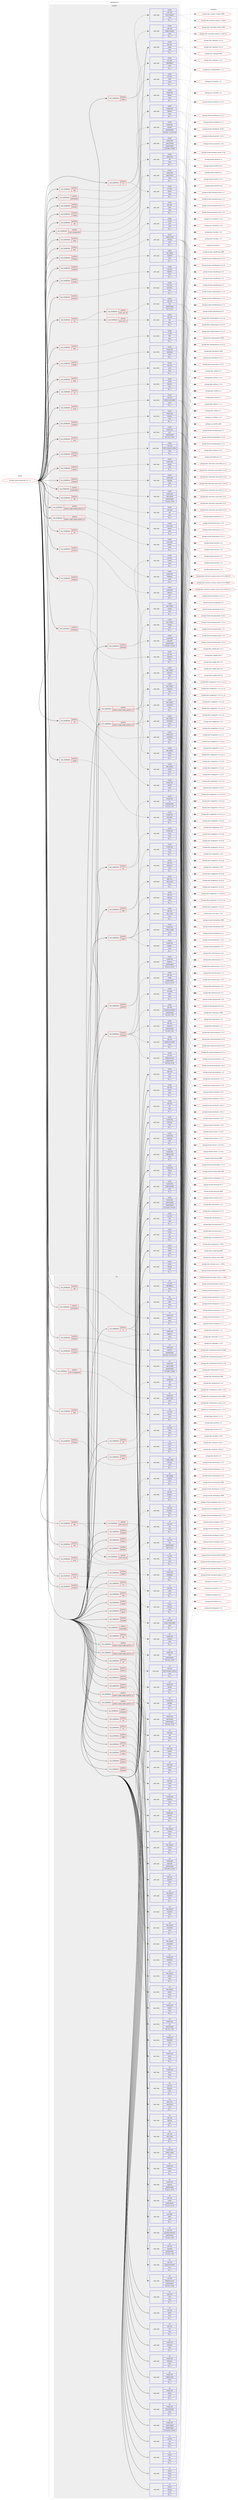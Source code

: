digraph prolog {

# *************
# Graph options
# *************

newrank=true;
concentrate=true;
compound=true;
graph [rankdir=LR,fontname=Helvetica,fontsize=10,ranksep=1.5];#, ranksep=2.5, nodesep=0.2];
edge  [arrowhead=vee];
node  [fontname=Helvetica,fontsize=10];

# **********
# The ebuild
# **********

subgraph cluster_leftcol {
color=gray;
label=<<i>ebuild</i>>;
id [label="portage://media-gfx/blender-4.1.1-r2", color=red, width=4, href="../media-gfx/blender-4.1.1-r2.svg"];
}

# ****************
# The dependencies
# ****************

subgraph cluster_midcol {
color=gray;
label=<<i>dependencies</i>>;
subgraph cluster_compile {
fillcolor="#eeeeee";
style=filled;
label=<<i>compile</i>>;
subgraph cond74339 {
dependency292901 [label=<<TABLE BORDER="0" CELLBORDER="1" CELLSPACING="0" CELLPADDING="4"><TR><TD ROWSPAN="3" CELLPADDING="10">use_conditional</TD></TR><TR><TD>positive</TD></TR><TR><TD>X</TD></TR></TABLE>>, shape=none, color=red];
subgraph pack216204 {
dependency292902 [label=<<TABLE BORDER="0" CELLBORDER="1" CELLSPACING="0" CELLPADDING="4" WIDTH="220"><TR><TD ROWSPAN="6" CELLPADDING="30">pack_dep</TD></TR><TR><TD WIDTH="110">install</TD></TR><TR><TD>x11-libs</TD></TR><TR><TD>libX11</TD></TR><TR><TD>none</TD></TR><TR><TD>[[],,,,]</TD></TR></TABLE>>, shape=none, color=blue];
}
dependency292901:e -> dependency292902:w [weight=20,style="dashed",arrowhead="vee"];
subgraph pack216205 {
dependency292903 [label=<<TABLE BORDER="0" CELLBORDER="1" CELLSPACING="0" CELLPADDING="4" WIDTH="220"><TR><TD ROWSPAN="6" CELLPADDING="30">pack_dep</TD></TR><TR><TD WIDTH="110">install</TD></TR><TR><TD>x11-libs</TD></TR><TR><TD>libXi</TD></TR><TR><TD>none</TD></TR><TR><TD>[[],,,,]</TD></TR></TABLE>>, shape=none, color=blue];
}
dependency292901:e -> dependency292903:w [weight=20,style="dashed",arrowhead="vee"];
subgraph pack216206 {
dependency292904 [label=<<TABLE BORDER="0" CELLBORDER="1" CELLSPACING="0" CELLPADDING="4" WIDTH="220"><TR><TD ROWSPAN="6" CELLPADDING="30">pack_dep</TD></TR><TR><TD WIDTH="110">install</TD></TR><TR><TD>x11-libs</TD></TR><TR><TD>libXxf86vm</TD></TR><TR><TD>none</TD></TR><TR><TD>[[],,,,]</TD></TR></TABLE>>, shape=none, color=blue];
}
dependency292901:e -> dependency292904:w [weight=20,style="dashed",arrowhead="vee"];
}
id:e -> dependency292901:w [weight=20,style="solid",arrowhead="vee"];
subgraph cond74340 {
dependency292905 [label=<<TABLE BORDER="0" CELLBORDER="1" CELLSPACING="0" CELLPADDING="4"><TR><TD ROWSPAN="3" CELLPADDING="10">use_conditional</TD></TR><TR><TD>positive</TD></TR><TR><TD>alembic</TD></TR></TABLE>>, shape=none, color=red];
subgraph pack216207 {
dependency292906 [label=<<TABLE BORDER="0" CELLBORDER="1" CELLSPACING="0" CELLPADDING="4" WIDTH="220"><TR><TD ROWSPAN="6" CELLPADDING="30">pack_dep</TD></TR><TR><TD WIDTH="110">install</TD></TR><TR><TD>media-gfx</TD></TR><TR><TD>alembic</TD></TR><TR><TD>greaterequal</TD></TR><TR><TD>[[1,8,3],,-r2,1.8.3-r2]</TD></TR></TABLE>>, shape=none, color=blue];
}
dependency292905:e -> dependency292906:w [weight=20,style="dashed",arrowhead="vee"];
}
id:e -> dependency292905:w [weight=20,style="solid",arrowhead="vee"];
subgraph cond74341 {
dependency292907 [label=<<TABLE BORDER="0" CELLBORDER="1" CELLSPACING="0" CELLPADDING="4"><TR><TD ROWSPAN="3" CELLPADDING="10">use_conditional</TD></TR><TR><TD>positive</TD></TR><TR><TD>collada</TD></TR></TABLE>>, shape=none, color=red];
subgraph pack216208 {
dependency292908 [label=<<TABLE BORDER="0" CELLBORDER="1" CELLSPACING="0" CELLPADDING="4" WIDTH="220"><TR><TD ROWSPAN="6" CELLPADDING="30">pack_dep</TD></TR><TR><TD WIDTH="110">install</TD></TR><TR><TD>media-libs</TD></TR><TR><TD>opencollada</TD></TR><TR><TD>greaterequal</TD></TR><TR><TD>[[1,6,68],,,1.6.68]</TD></TR></TABLE>>, shape=none, color=blue];
}
dependency292907:e -> dependency292908:w [weight=20,style="dashed",arrowhead="vee"];
}
id:e -> dependency292907:w [weight=20,style="solid",arrowhead="vee"];
subgraph cond74342 {
dependency292909 [label=<<TABLE BORDER="0" CELLBORDER="1" CELLSPACING="0" CELLPADDING="4"><TR><TD ROWSPAN="3" CELLPADDING="10">use_conditional</TD></TR><TR><TD>positive</TD></TR><TR><TD>color-management</TD></TR></TABLE>>, shape=none, color=red];
subgraph pack216209 {
dependency292910 [label=<<TABLE BORDER="0" CELLBORDER="1" CELLSPACING="0" CELLPADDING="4" WIDTH="220"><TR><TD ROWSPAN="6" CELLPADDING="30">pack_dep</TD></TR><TR><TD WIDTH="110">install</TD></TR><TR><TD>media-libs</TD></TR><TR><TD>opencolorio</TD></TR><TR><TD>none</TD></TR><TR><TD>[[],,,,]</TD></TR></TABLE>>, shape=none, color=blue];
}
dependency292909:e -> dependency292910:w [weight=20,style="dashed",arrowhead="vee"];
}
id:e -> dependency292909:w [weight=20,style="solid",arrowhead="vee"];
subgraph cond74343 {
dependency292911 [label=<<TABLE BORDER="0" CELLBORDER="1" CELLSPACING="0" CELLPADDING="4"><TR><TD ROWSPAN="3" CELLPADDING="10">use_conditional</TD></TR><TR><TD>positive</TD></TR><TR><TD>cuda</TD></TR></TABLE>>, shape=none, color=red];
subgraph pack216210 {
dependency292912 [label=<<TABLE BORDER="0" CELLBORDER="1" CELLSPACING="0" CELLPADDING="4" WIDTH="220"><TR><TD ROWSPAN="6" CELLPADDING="30">pack_dep</TD></TR><TR><TD WIDTH="110">install</TD></TR><TR><TD>dev-util</TD></TR><TR><TD>nvidia-cuda-toolkit</TD></TR><TR><TD>none</TD></TR><TR><TD>[[],,,,]</TD></TR></TABLE>>, shape=none, color=blue];
}
dependency292911:e -> dependency292912:w [weight=20,style="dashed",arrowhead="vee"];
}
id:e -> dependency292911:w [weight=20,style="solid",arrowhead="vee"];
subgraph cond74344 {
dependency292913 [label=<<TABLE BORDER="0" CELLBORDER="1" CELLSPACING="0" CELLPADDING="4"><TR><TD ROWSPAN="3" CELLPADDING="10">use_conditional</TD></TR><TR><TD>positive</TD></TR><TR><TD>embree</TD></TR></TABLE>>, shape=none, color=red];
subgraph pack216211 {
dependency292914 [label=<<TABLE BORDER="0" CELLBORDER="1" CELLSPACING="0" CELLPADDING="4" WIDTH="220"><TR><TD ROWSPAN="6" CELLPADDING="30">pack_dep</TD></TR><TR><TD WIDTH="110">install</TD></TR><TR><TD>media-libs</TD></TR><TR><TD>embree</TD></TR><TR><TD>none</TD></TR><TR><TD>[[],,,,]</TD></TR></TABLE>>, shape=none, color=blue];
}
dependency292913:e -> dependency292914:w [weight=20,style="dashed",arrowhead="vee"];
}
id:e -> dependency292913:w [weight=20,style="solid",arrowhead="vee"];
subgraph cond74345 {
dependency292915 [label=<<TABLE BORDER="0" CELLBORDER="1" CELLSPACING="0" CELLPADDING="4"><TR><TD ROWSPAN="3" CELLPADDING="10">use_conditional</TD></TR><TR><TD>positive</TD></TR><TR><TD>ffmpeg</TD></TR></TABLE>>, shape=none, color=red];
subgraph pack216212 {
dependency292916 [label=<<TABLE BORDER="0" CELLBORDER="1" CELLSPACING="0" CELLPADDING="4" WIDTH="220"><TR><TD ROWSPAN="6" CELLPADDING="30">pack_dep</TD></TR><TR><TD WIDTH="110">install</TD></TR><TR><TD>media-video</TD></TR><TR><TD>ffmpeg</TD></TR><TR><TD>none</TD></TR><TR><TD>[[],,,,]</TD></TR></TABLE>>, shape=none, color=blue];
}
dependency292915:e -> dependency292916:w [weight=20,style="dashed",arrowhead="vee"];
}
id:e -> dependency292915:w [weight=20,style="solid",arrowhead="vee"];
subgraph cond74346 {
dependency292917 [label=<<TABLE BORDER="0" CELLBORDER="1" CELLSPACING="0" CELLPADDING="4"><TR><TD ROWSPAN="3" CELLPADDING="10">use_conditional</TD></TR><TR><TD>positive</TD></TR><TR><TD>fftw</TD></TR></TABLE>>, shape=none, color=red];
subgraph pack216213 {
dependency292918 [label=<<TABLE BORDER="0" CELLBORDER="1" CELLSPACING="0" CELLPADDING="4" WIDTH="220"><TR><TD ROWSPAN="6" CELLPADDING="30">pack_dep</TD></TR><TR><TD WIDTH="110">install</TD></TR><TR><TD>sci-libs</TD></TR><TR><TD>fftw</TD></TR><TR><TD>none</TD></TR><TR><TD>[[],,,,]</TD></TR></TABLE>>, shape=none, color=blue];
}
dependency292917:e -> dependency292918:w [weight=20,style="dashed",arrowhead="vee"];
}
id:e -> dependency292917:w [weight=20,style="solid",arrowhead="vee"];
subgraph cond74347 {
dependency292919 [label=<<TABLE BORDER="0" CELLBORDER="1" CELLSPACING="0" CELLPADDING="4"><TR><TD ROWSPAN="3" CELLPADDING="10">use_conditional</TD></TR><TR><TD>positive</TD></TR><TR><TD>gmp</TD></TR></TABLE>>, shape=none, color=red];
subgraph pack216214 {
dependency292920 [label=<<TABLE BORDER="0" CELLBORDER="1" CELLSPACING="0" CELLPADDING="4" WIDTH="220"><TR><TD ROWSPAN="6" CELLPADDING="30">pack_dep</TD></TR><TR><TD WIDTH="110">install</TD></TR><TR><TD>dev-libs</TD></TR><TR><TD>gmp</TD></TR><TR><TD>none</TD></TR><TR><TD>[[],,,,]</TD></TR></TABLE>>, shape=none, color=blue];
}
dependency292919:e -> dependency292920:w [weight=20,style="dashed",arrowhead="vee"];
}
id:e -> dependency292919:w [weight=20,style="solid",arrowhead="vee"];
subgraph cond74348 {
dependency292921 [label=<<TABLE BORDER="0" CELLBORDER="1" CELLSPACING="0" CELLPADDING="4"><TR><TD ROWSPAN="3" CELLPADDING="10">use_conditional</TD></TR><TR><TD>positive</TD></TR><TR><TD>gnome</TD></TR></TABLE>>, shape=none, color=red];
subgraph pack216215 {
dependency292922 [label=<<TABLE BORDER="0" CELLBORDER="1" CELLSPACING="0" CELLPADDING="4" WIDTH="220"><TR><TD ROWSPAN="6" CELLPADDING="30">pack_dep</TD></TR><TR><TD WIDTH="110">install</TD></TR><TR><TD>gui-libs</TD></TR><TR><TD>libdecor</TD></TR><TR><TD>none</TD></TR><TR><TD>[[],,,,]</TD></TR></TABLE>>, shape=none, color=blue];
}
dependency292921:e -> dependency292922:w [weight=20,style="dashed",arrowhead="vee"];
}
id:e -> dependency292921:w [weight=20,style="solid",arrowhead="vee"];
subgraph cond74349 {
dependency292923 [label=<<TABLE BORDER="0" CELLBORDER="1" CELLSPACING="0" CELLPADDING="4"><TR><TD ROWSPAN="3" CELLPADDING="10">use_conditional</TD></TR><TR><TD>positive</TD></TR><TR><TD>hip</TD></TR></TABLE>>, shape=none, color=red];
subgraph cond74350 {
dependency292924 [label=<<TABLE BORDER="0" CELLBORDER="1" CELLSPACING="0" CELLPADDING="4"><TR><TD ROWSPAN="3" CELLPADDING="10">use_conditional</TD></TR><TR><TD>positive</TD></TR><TR><TD>llvm_slot_17</TD></TR></TABLE>>, shape=none, color=red];
subgraph pack216216 {
dependency292925 [label=<<TABLE BORDER="0" CELLBORDER="1" CELLSPACING="0" CELLPADDING="4" WIDTH="220"><TR><TD ROWSPAN="6" CELLPADDING="30">pack_dep</TD></TR><TR><TD WIDTH="110">install</TD></TR><TR><TD>dev-util</TD></TR><TR><TD>hip</TD></TR><TR><TD>none</TD></TR><TR><TD>[[],,,,]</TD></TR></TABLE>>, shape=none, color=blue];
}
dependency292924:e -> dependency292925:w [weight=20,style="dashed",arrowhead="vee"];
}
dependency292923:e -> dependency292924:w [weight=20,style="dashed",arrowhead="vee"];
subgraph cond74351 {
dependency292926 [label=<<TABLE BORDER="0" CELLBORDER="1" CELLSPACING="0" CELLPADDING="4"><TR><TD ROWSPAN="3" CELLPADDING="10">use_conditional</TD></TR><TR><TD>positive</TD></TR><TR><TD>llvm_slot_18</TD></TR></TABLE>>, shape=none, color=red];
subgraph pack216217 {
dependency292927 [label=<<TABLE BORDER="0" CELLBORDER="1" CELLSPACING="0" CELLPADDING="4" WIDTH="220"><TR><TD ROWSPAN="6" CELLPADDING="30">pack_dep</TD></TR><TR><TD WIDTH="110">install</TD></TR><TR><TD>dev-util</TD></TR><TR><TD>hip</TD></TR><TR><TD>greaterequal</TD></TR><TR><TD>[[6,1],,,6.1]</TD></TR></TABLE>>, shape=none, color=blue];
}
dependency292926:e -> dependency292927:w [weight=20,style="dashed",arrowhead="vee"];
}
dependency292923:e -> dependency292926:w [weight=20,style="dashed",arrowhead="vee"];
}
id:e -> dependency292923:w [weight=20,style="solid",arrowhead="vee"];
subgraph cond74352 {
dependency292928 [label=<<TABLE BORDER="0" CELLBORDER="1" CELLSPACING="0" CELLPADDING="4"><TR><TD ROWSPAN="3" CELLPADDING="10">use_conditional</TD></TR><TR><TD>positive</TD></TR><TR><TD>jack</TD></TR></TABLE>>, shape=none, color=red];
subgraph pack216218 {
dependency292929 [label=<<TABLE BORDER="0" CELLBORDER="1" CELLSPACING="0" CELLPADDING="4" WIDTH="220"><TR><TD ROWSPAN="6" CELLPADDING="30">pack_dep</TD></TR><TR><TD WIDTH="110">install</TD></TR><TR><TD>virtual</TD></TR><TR><TD>jack</TD></TR><TR><TD>none</TD></TR><TR><TD>[[],,,,]</TD></TR></TABLE>>, shape=none, color=blue];
}
dependency292928:e -> dependency292929:w [weight=20,style="dashed",arrowhead="vee"];
}
id:e -> dependency292928:w [weight=20,style="solid",arrowhead="vee"];
subgraph cond74353 {
dependency292930 [label=<<TABLE BORDER="0" CELLBORDER="1" CELLSPACING="0" CELLPADDING="4"><TR><TD ROWSPAN="3" CELLPADDING="10">use_conditional</TD></TR><TR><TD>positive</TD></TR><TR><TD>jemalloc</TD></TR></TABLE>>, shape=none, color=red];
subgraph pack216219 {
dependency292931 [label=<<TABLE BORDER="0" CELLBORDER="1" CELLSPACING="0" CELLPADDING="4" WIDTH="220"><TR><TD ROWSPAN="6" CELLPADDING="30">pack_dep</TD></TR><TR><TD WIDTH="110">install</TD></TR><TR><TD>dev-libs</TD></TR><TR><TD>jemalloc</TD></TR><TR><TD>none</TD></TR><TR><TD>[[],,,,]</TD></TR></TABLE>>, shape=none, color=blue];
}
dependency292930:e -> dependency292931:w [weight=20,style="dashed",arrowhead="vee"];
}
id:e -> dependency292930:w [weight=20,style="solid",arrowhead="vee"];
subgraph cond74354 {
dependency292932 [label=<<TABLE BORDER="0" CELLBORDER="1" CELLSPACING="0" CELLPADDING="4"><TR><TD ROWSPAN="3" CELLPADDING="10">use_conditional</TD></TR><TR><TD>positive</TD></TR><TR><TD>jpeg2k</TD></TR></TABLE>>, shape=none, color=red];
subgraph pack216220 {
dependency292933 [label=<<TABLE BORDER="0" CELLBORDER="1" CELLSPACING="0" CELLPADDING="4" WIDTH="220"><TR><TD ROWSPAN="6" CELLPADDING="30">pack_dep</TD></TR><TR><TD WIDTH="110">install</TD></TR><TR><TD>media-libs</TD></TR><TR><TD>openjpeg</TD></TR><TR><TD>none</TD></TR><TR><TD>[[],,,,]</TD></TR></TABLE>>, shape=none, color=blue];
}
dependency292932:e -> dependency292933:w [weight=20,style="dashed",arrowhead="vee"];
}
id:e -> dependency292932:w [weight=20,style="solid",arrowhead="vee"];
subgraph cond74355 {
dependency292934 [label=<<TABLE BORDER="0" CELLBORDER="1" CELLSPACING="0" CELLPADDING="4"><TR><TD ROWSPAN="3" CELLPADDING="10">use_conditional</TD></TR><TR><TD>positive</TD></TR><TR><TD>ndof</TD></TR></TABLE>>, shape=none, color=red];
subgraph pack216221 {
dependency292935 [label=<<TABLE BORDER="0" CELLBORDER="1" CELLSPACING="0" CELLPADDING="4" WIDTH="220"><TR><TD ROWSPAN="6" CELLPADDING="30">pack_dep</TD></TR><TR><TD WIDTH="110">install</TD></TR><TR><TD>app-misc</TD></TR><TR><TD>spacenavd</TD></TR><TR><TD>none</TD></TR><TR><TD>[[],,,,]</TD></TR></TABLE>>, shape=none, color=blue];
}
dependency292934:e -> dependency292935:w [weight=20,style="dashed",arrowhead="vee"];
subgraph pack216222 {
dependency292936 [label=<<TABLE BORDER="0" CELLBORDER="1" CELLSPACING="0" CELLPADDING="4" WIDTH="220"><TR><TD ROWSPAN="6" CELLPADDING="30">pack_dep</TD></TR><TR><TD WIDTH="110">install</TD></TR><TR><TD>dev-libs</TD></TR><TR><TD>libspnav</TD></TR><TR><TD>none</TD></TR><TR><TD>[[],,,,]</TD></TR></TABLE>>, shape=none, color=blue];
}
dependency292934:e -> dependency292936:w [weight=20,style="dashed",arrowhead="vee"];
}
id:e -> dependency292934:w [weight=20,style="solid",arrowhead="vee"];
subgraph cond74356 {
dependency292937 [label=<<TABLE BORDER="0" CELLBORDER="1" CELLSPACING="0" CELLPADDING="4"><TR><TD ROWSPAN="3" CELLPADDING="10">use_conditional</TD></TR><TR><TD>positive</TD></TR><TR><TD>nls</TD></TR></TABLE>>, shape=none, color=red];
subgraph pack216223 {
dependency292938 [label=<<TABLE BORDER="0" CELLBORDER="1" CELLSPACING="0" CELLPADDING="4" WIDTH="220"><TR><TD ROWSPAN="6" CELLPADDING="30">pack_dep</TD></TR><TR><TD WIDTH="110">install</TD></TR><TR><TD>virtual</TD></TR><TR><TD>libiconv</TD></TR><TR><TD>none</TD></TR><TR><TD>[[],,,,]</TD></TR></TABLE>>, shape=none, color=blue];
}
dependency292937:e -> dependency292938:w [weight=20,style="dashed",arrowhead="vee"];
}
id:e -> dependency292937:w [weight=20,style="solid",arrowhead="vee"];
subgraph cond74357 {
dependency292939 [label=<<TABLE BORDER="0" CELLBORDER="1" CELLSPACING="0" CELLPADDING="4"><TR><TD ROWSPAN="3" CELLPADDING="10">use_conditional</TD></TR><TR><TD>positive</TD></TR><TR><TD>oidn</TD></TR></TABLE>>, shape=none, color=red];
subgraph pack216224 {
dependency292940 [label=<<TABLE BORDER="0" CELLBORDER="1" CELLSPACING="0" CELLPADDING="4" WIDTH="220"><TR><TD ROWSPAN="6" CELLPADDING="30">pack_dep</TD></TR><TR><TD WIDTH="110">install</TD></TR><TR><TD>media-libs</TD></TR><TR><TD>oidn</TD></TR><TR><TD>greaterequal</TD></TR><TR><TD>[[2,1,0],,,2.1.0]</TD></TR></TABLE>>, shape=none, color=blue];
}
dependency292939:e -> dependency292940:w [weight=20,style="dashed",arrowhead="vee"];
}
id:e -> dependency292939:w [weight=20,style="solid",arrowhead="vee"];
subgraph cond74358 {
dependency292941 [label=<<TABLE BORDER="0" CELLBORDER="1" CELLSPACING="0" CELLPADDING="4"><TR><TD ROWSPAN="3" CELLPADDING="10">use_conditional</TD></TR><TR><TD>positive</TD></TR><TR><TD>oneapi</TD></TR></TABLE>>, shape=none, color=red];
subgraph pack216225 {
dependency292942 [label=<<TABLE BORDER="0" CELLBORDER="1" CELLSPACING="0" CELLPADDING="4" WIDTH="220"><TR><TD ROWSPAN="6" CELLPADDING="30">pack_dep</TD></TR><TR><TD WIDTH="110">install</TD></TR><TR><TD>dev-libs</TD></TR><TR><TD>intel-compute-runtime</TD></TR><TR><TD>none</TD></TR><TR><TD>[[],,,,]</TD></TR></TABLE>>, shape=none, color=blue];
}
dependency292941:e -> dependency292942:w [weight=20,style="dashed",arrowhead="vee"];
}
id:e -> dependency292941:w [weight=20,style="solid",arrowhead="vee"];
subgraph cond74359 {
dependency292943 [label=<<TABLE BORDER="0" CELLBORDER="1" CELLSPACING="0" CELLPADDING="4"><TR><TD ROWSPAN="3" CELLPADDING="10">use_conditional</TD></TR><TR><TD>positive</TD></TR><TR><TD>openal</TD></TR></TABLE>>, shape=none, color=red];
subgraph pack216226 {
dependency292944 [label=<<TABLE BORDER="0" CELLBORDER="1" CELLSPACING="0" CELLPADDING="4" WIDTH="220"><TR><TD ROWSPAN="6" CELLPADDING="30">pack_dep</TD></TR><TR><TD WIDTH="110">install</TD></TR><TR><TD>media-libs</TD></TR><TR><TD>openal</TD></TR><TR><TD>none</TD></TR><TR><TD>[[],,,,]</TD></TR></TABLE>>, shape=none, color=blue];
}
dependency292943:e -> dependency292944:w [weight=20,style="dashed",arrowhead="vee"];
}
id:e -> dependency292943:w [weight=20,style="solid",arrowhead="vee"];
subgraph cond74360 {
dependency292945 [label=<<TABLE BORDER="0" CELLBORDER="1" CELLSPACING="0" CELLPADDING="4"><TR><TD ROWSPAN="3" CELLPADDING="10">use_conditional</TD></TR><TR><TD>positive</TD></TR><TR><TD>openexr</TD></TR></TABLE>>, shape=none, color=red];
subgraph pack216227 {
dependency292946 [label=<<TABLE BORDER="0" CELLBORDER="1" CELLSPACING="0" CELLPADDING="4" WIDTH="220"><TR><TD ROWSPAN="6" CELLPADDING="30">pack_dep</TD></TR><TR><TD WIDTH="110">install</TD></TR><TR><TD>dev-libs</TD></TR><TR><TD>imath</TD></TR><TR><TD>greaterequal</TD></TR><TR><TD>[[3,1,7],,,3.1.7]</TD></TR></TABLE>>, shape=none, color=blue];
}
dependency292945:e -> dependency292946:w [weight=20,style="dashed",arrowhead="vee"];
subgraph pack216228 {
dependency292947 [label=<<TABLE BORDER="0" CELLBORDER="1" CELLSPACING="0" CELLPADDING="4" WIDTH="220"><TR><TD ROWSPAN="6" CELLPADDING="30">pack_dep</TD></TR><TR><TD WIDTH="110">install</TD></TR><TR><TD>media-libs</TD></TR><TR><TD>openexr</TD></TR><TR><TD>greaterequal</TD></TR><TR><TD>[[3,2,1],,,3.2.1]</TD></TR></TABLE>>, shape=none, color=blue];
}
dependency292945:e -> dependency292947:w [weight=20,style="dashed",arrowhead="vee"];
}
id:e -> dependency292945:w [weight=20,style="solid",arrowhead="vee"];
subgraph cond74361 {
dependency292948 [label=<<TABLE BORDER="0" CELLBORDER="1" CELLSPACING="0" CELLPADDING="4"><TR><TD ROWSPAN="3" CELLPADDING="10">use_conditional</TD></TR><TR><TD>positive</TD></TR><TR><TD>openpgl</TD></TR></TABLE>>, shape=none, color=red];
subgraph pack216229 {
dependency292949 [label=<<TABLE BORDER="0" CELLBORDER="1" CELLSPACING="0" CELLPADDING="4" WIDTH="220"><TR><TD ROWSPAN="6" CELLPADDING="30">pack_dep</TD></TR><TR><TD WIDTH="110">install</TD></TR><TR><TD>media-libs</TD></TR><TR><TD>openpgl</TD></TR><TR><TD>none</TD></TR><TR><TD>[[],,,,]</TD></TR></TABLE>>, shape=none, color=blue];
}
dependency292948:e -> dependency292949:w [weight=20,style="dashed",arrowhead="vee"];
}
id:e -> dependency292948:w [weight=20,style="solid",arrowhead="vee"];
subgraph cond74362 {
dependency292950 [label=<<TABLE BORDER="0" CELLBORDER="1" CELLSPACING="0" CELLPADDING="4"><TR><TD ROWSPAN="3" CELLPADDING="10">use_conditional</TD></TR><TR><TD>positive</TD></TR><TR><TD>opensubdiv</TD></TR></TABLE>>, shape=none, color=red];
subgraph pack216230 {
dependency292951 [label=<<TABLE BORDER="0" CELLBORDER="1" CELLSPACING="0" CELLPADDING="4" WIDTH="220"><TR><TD ROWSPAN="6" CELLPADDING="30">pack_dep</TD></TR><TR><TD WIDTH="110">install</TD></TR><TR><TD>media-libs</TD></TR><TR><TD>opensubdiv</TD></TR><TR><TD>greaterequal</TD></TR><TR><TD>[[3,5,0],,,3.5.0]</TD></TR></TABLE>>, shape=none, color=blue];
}
dependency292950:e -> dependency292951:w [weight=20,style="dashed",arrowhead="vee"];
}
id:e -> dependency292950:w [weight=20,style="solid",arrowhead="vee"];
subgraph cond74363 {
dependency292952 [label=<<TABLE BORDER="0" CELLBORDER="1" CELLSPACING="0" CELLPADDING="4"><TR><TD ROWSPAN="3" CELLPADDING="10">use_conditional</TD></TR><TR><TD>positive</TD></TR><TR><TD>openvdb</TD></TR></TABLE>>, shape=none, color=red];
subgraph pack216231 {
dependency292953 [label=<<TABLE BORDER="0" CELLBORDER="1" CELLSPACING="0" CELLPADDING="4" WIDTH="220"><TR><TD ROWSPAN="6" CELLPADDING="30">pack_dep</TD></TR><TR><TD WIDTH="110">install</TD></TR><TR><TD>media-gfx</TD></TR><TR><TD>openvdb</TD></TR><TR><TD>greaterequal</TD></TR><TR><TD>[[11,0,0],,,11.0.0]</TD></TR></TABLE>>, shape=none, color=blue];
}
dependency292952:e -> dependency292953:w [weight=20,style="dashed",arrowhead="vee"];
subgraph pack216232 {
dependency292954 [label=<<TABLE BORDER="0" CELLBORDER="1" CELLSPACING="0" CELLPADDING="4" WIDTH="220"><TR><TD ROWSPAN="6" CELLPADDING="30">pack_dep</TD></TR><TR><TD WIDTH="110">install</TD></TR><TR><TD>dev-libs</TD></TR><TR><TD>c-blosc</TD></TR><TR><TD>none</TD></TR><TR><TD>[[],,,,]</TD></TR></TABLE>>, shape=none, color=blue];
}
dependency292952:e -> dependency292954:w [weight=20,style="dashed",arrowhead="vee"];
}
id:e -> dependency292952:w [weight=20,style="solid",arrowhead="vee"];
subgraph cond74364 {
dependency292955 [label=<<TABLE BORDER="0" CELLBORDER="1" CELLSPACING="0" CELLPADDING="4"><TR><TD ROWSPAN="3" CELLPADDING="10">use_conditional</TD></TR><TR><TD>positive</TD></TR><TR><TD>optix</TD></TR></TABLE>>, shape=none, color=red];
subgraph pack216233 {
dependency292956 [label=<<TABLE BORDER="0" CELLBORDER="1" CELLSPACING="0" CELLPADDING="4" WIDTH="220"><TR><TD ROWSPAN="6" CELLPADDING="30">pack_dep</TD></TR><TR><TD WIDTH="110">install</TD></TR><TR><TD>dev-libs</TD></TR><TR><TD>optix</TD></TR><TR><TD>none</TD></TR><TR><TD>[[],,,,]</TD></TR></TABLE>>, shape=none, color=blue];
}
dependency292955:e -> dependency292956:w [weight=20,style="dashed",arrowhead="vee"];
}
id:e -> dependency292955:w [weight=20,style="solid",arrowhead="vee"];
subgraph cond74365 {
dependency292957 [label=<<TABLE BORDER="0" CELLBORDER="1" CELLSPACING="0" CELLPADDING="4"><TR><TD ROWSPAN="3" CELLPADDING="10">use_conditional</TD></TR><TR><TD>positive</TD></TR><TR><TD>osl</TD></TR></TABLE>>, shape=none, color=red];
subgraph pack216234 {
dependency292958 [label=<<TABLE BORDER="0" CELLBORDER="1" CELLSPACING="0" CELLPADDING="4" WIDTH="220"><TR><TD ROWSPAN="6" CELLPADDING="30">pack_dep</TD></TR><TR><TD WIDTH="110">install</TD></TR><TR><TD>media-libs</TD></TR><TR><TD>osl</TD></TR><TR><TD>greaterequal</TD></TR><TR><TD>[[1,13],,,1.13]</TD></TR></TABLE>>, shape=none, color=blue];
}
dependency292957:e -> dependency292958:w [weight=20,style="dashed",arrowhead="vee"];
subgraph pack216235 {
dependency292959 [label=<<TABLE BORDER="0" CELLBORDER="1" CELLSPACING="0" CELLPADDING="4" WIDTH="220"><TR><TD ROWSPAN="6" CELLPADDING="30">pack_dep</TD></TR><TR><TD WIDTH="110">install</TD></TR><TR><TD>media-libs</TD></TR><TR><TD>mesa</TD></TR><TR><TD>none</TD></TR><TR><TD>[[],,,,]</TD></TR></TABLE>>, shape=none, color=blue];
}
dependency292957:e -> dependency292959:w [weight=20,style="dashed",arrowhead="vee"];
}
id:e -> dependency292957:w [weight=20,style="solid",arrowhead="vee"];
subgraph cond74366 {
dependency292960 [label=<<TABLE BORDER="0" CELLBORDER="1" CELLSPACING="0" CELLPADDING="4"><TR><TD ROWSPAN="3" CELLPADDING="10">use_conditional</TD></TR><TR><TD>positive</TD></TR><TR><TD>otf</TD></TR></TABLE>>, shape=none, color=red];
subgraph pack216236 {
dependency292961 [label=<<TABLE BORDER="0" CELLBORDER="1" CELLSPACING="0" CELLPADDING="4" WIDTH="220"><TR><TD ROWSPAN="6" CELLPADDING="30">pack_dep</TD></TR><TR><TD WIDTH="110">install</TD></TR><TR><TD>media-libs</TD></TR><TR><TD>harfbuzz</TD></TR><TR><TD>none</TD></TR><TR><TD>[[],,,,]</TD></TR></TABLE>>, shape=none, color=blue];
}
dependency292960:e -> dependency292961:w [weight=20,style="dashed",arrowhead="vee"];
}
id:e -> dependency292960:w [weight=20,style="solid",arrowhead="vee"];
subgraph cond74367 {
dependency292962 [label=<<TABLE BORDER="0" CELLBORDER="1" CELLSPACING="0" CELLPADDING="4"><TR><TD ROWSPAN="3" CELLPADDING="10">use_conditional</TD></TR><TR><TD>positive</TD></TR><TR><TD>pdf</TD></TR></TABLE>>, shape=none, color=red];
subgraph pack216237 {
dependency292963 [label=<<TABLE BORDER="0" CELLBORDER="1" CELLSPACING="0" CELLPADDING="4" WIDTH="220"><TR><TD ROWSPAN="6" CELLPADDING="30">pack_dep</TD></TR><TR><TD WIDTH="110">install</TD></TR><TR><TD>media-libs</TD></TR><TR><TD>libharu</TD></TR><TR><TD>none</TD></TR><TR><TD>[[],,,,]</TD></TR></TABLE>>, shape=none, color=blue];
}
dependency292962:e -> dependency292963:w [weight=20,style="dashed",arrowhead="vee"];
}
id:e -> dependency292962:w [weight=20,style="solid",arrowhead="vee"];
subgraph cond74368 {
dependency292964 [label=<<TABLE BORDER="0" CELLBORDER="1" CELLSPACING="0" CELLPADDING="4"><TR><TD ROWSPAN="3" CELLPADDING="10">use_conditional</TD></TR><TR><TD>positive</TD></TR><TR><TD>potrace</TD></TR></TABLE>>, shape=none, color=red];
subgraph pack216238 {
dependency292965 [label=<<TABLE BORDER="0" CELLBORDER="1" CELLSPACING="0" CELLPADDING="4" WIDTH="220"><TR><TD ROWSPAN="6" CELLPADDING="30">pack_dep</TD></TR><TR><TD WIDTH="110">install</TD></TR><TR><TD>media-gfx</TD></TR><TR><TD>potrace</TD></TR><TR><TD>none</TD></TR><TR><TD>[[],,,,]</TD></TR></TABLE>>, shape=none, color=blue];
}
dependency292964:e -> dependency292965:w [weight=20,style="dashed",arrowhead="vee"];
}
id:e -> dependency292964:w [weight=20,style="solid",arrowhead="vee"];
subgraph cond74369 {
dependency292966 [label=<<TABLE BORDER="0" CELLBORDER="1" CELLSPACING="0" CELLPADDING="4"><TR><TD ROWSPAN="3" CELLPADDING="10">use_conditional</TD></TR><TR><TD>positive</TD></TR><TR><TD>pugixml</TD></TR></TABLE>>, shape=none, color=red];
subgraph pack216239 {
dependency292967 [label=<<TABLE BORDER="0" CELLBORDER="1" CELLSPACING="0" CELLPADDING="4" WIDTH="220"><TR><TD ROWSPAN="6" CELLPADDING="30">pack_dep</TD></TR><TR><TD WIDTH="110">install</TD></TR><TR><TD>dev-libs</TD></TR><TR><TD>pugixml</TD></TR><TR><TD>none</TD></TR><TR><TD>[[],,,,]</TD></TR></TABLE>>, shape=none, color=blue];
}
dependency292966:e -> dependency292967:w [weight=20,style="dashed",arrowhead="vee"];
}
id:e -> dependency292966:w [weight=20,style="solid",arrowhead="vee"];
subgraph cond74370 {
dependency292968 [label=<<TABLE BORDER="0" CELLBORDER="1" CELLSPACING="0" CELLPADDING="4"><TR><TD ROWSPAN="3" CELLPADDING="10">use_conditional</TD></TR><TR><TD>positive</TD></TR><TR><TD>pulseaudio</TD></TR></TABLE>>, shape=none, color=red];
subgraph pack216240 {
dependency292969 [label=<<TABLE BORDER="0" CELLBORDER="1" CELLSPACING="0" CELLPADDING="4" WIDTH="220"><TR><TD ROWSPAN="6" CELLPADDING="30">pack_dep</TD></TR><TR><TD WIDTH="110">install</TD></TR><TR><TD>media-libs</TD></TR><TR><TD>libpulse</TD></TR><TR><TD>none</TD></TR><TR><TD>[[],,,,]</TD></TR></TABLE>>, shape=none, color=blue];
}
dependency292968:e -> dependency292969:w [weight=20,style="dashed",arrowhead="vee"];
}
id:e -> dependency292968:w [weight=20,style="solid",arrowhead="vee"];
subgraph cond74371 {
dependency292970 [label=<<TABLE BORDER="0" CELLBORDER="1" CELLSPACING="0" CELLPADDING="4"><TR><TD ROWSPAN="3" CELLPADDING="10">use_conditional</TD></TR><TR><TD>positive</TD></TR><TR><TD>python_single_target_python3_11</TD></TR></TABLE>>, shape=none, color=red];
subgraph pack216241 {
dependency292971 [label=<<TABLE BORDER="0" CELLBORDER="1" CELLSPACING="0" CELLPADDING="4" WIDTH="220"><TR><TD ROWSPAN="6" CELLPADDING="30">pack_dep</TD></TR><TR><TD WIDTH="110">install</TD></TR><TR><TD>dev-lang</TD></TR><TR><TD>python</TD></TR><TR><TD>none</TD></TR><TR><TD>[[],,,,]</TD></TR></TABLE>>, shape=none, color=blue];
}
dependency292970:e -> dependency292971:w [weight=20,style="dashed",arrowhead="vee"];
}
id:e -> dependency292970:w [weight=20,style="solid",arrowhead="vee"];
subgraph cond74372 {
dependency292972 [label=<<TABLE BORDER="0" CELLBORDER="1" CELLSPACING="0" CELLPADDING="4"><TR><TD ROWSPAN="3" CELLPADDING="10">use_conditional</TD></TR><TR><TD>positive</TD></TR><TR><TD>python_single_target_python3_11</TD></TR></TABLE>>, shape=none, color=red];
subgraph pack216242 {
dependency292973 [label=<<TABLE BORDER="0" CELLBORDER="1" CELLSPACING="0" CELLPADDING="4" WIDTH="220"><TR><TD ROWSPAN="6" CELLPADDING="30">pack_dep</TD></TR><TR><TD WIDTH="110">install</TD></TR><TR><TD>dev-python</TD></TR><TR><TD>cython</TD></TR><TR><TD>none</TD></TR><TR><TD>[[],,,,]</TD></TR></TABLE>>, shape=none, color=blue];
}
dependency292972:e -> dependency292973:w [weight=20,style="dashed",arrowhead="vee"];
subgraph pack216243 {
dependency292974 [label=<<TABLE BORDER="0" CELLBORDER="1" CELLSPACING="0" CELLPADDING="4" WIDTH="220"><TR><TD ROWSPAN="6" CELLPADDING="30">pack_dep</TD></TR><TR><TD WIDTH="110">install</TD></TR><TR><TD>dev-python</TD></TR><TR><TD>numpy</TD></TR><TR><TD>none</TD></TR><TR><TD>[[],,,,]</TD></TR></TABLE>>, shape=none, color=blue];
}
dependency292972:e -> dependency292974:w [weight=20,style="dashed",arrowhead="vee"];
subgraph pack216244 {
dependency292975 [label=<<TABLE BORDER="0" CELLBORDER="1" CELLSPACING="0" CELLPADDING="4" WIDTH="220"><TR><TD ROWSPAN="6" CELLPADDING="30">pack_dep</TD></TR><TR><TD WIDTH="110">install</TD></TR><TR><TD>dev-python</TD></TR><TR><TD>zstandard</TD></TR><TR><TD>none</TD></TR><TR><TD>[[],,,,]</TD></TR></TABLE>>, shape=none, color=blue];
}
dependency292972:e -> dependency292975:w [weight=20,style="dashed",arrowhead="vee"];
subgraph pack216245 {
dependency292976 [label=<<TABLE BORDER="0" CELLBORDER="1" CELLSPACING="0" CELLPADDING="4" WIDTH="220"><TR><TD ROWSPAN="6" CELLPADDING="30">pack_dep</TD></TR><TR><TD WIDTH="110">install</TD></TR><TR><TD>dev-python</TD></TR><TR><TD>requests</TD></TR><TR><TD>none</TD></TR><TR><TD>[[],,,,]</TD></TR></TABLE>>, shape=none, color=blue];
}
dependency292972:e -> dependency292976:w [weight=20,style="dashed",arrowhead="vee"];
}
id:e -> dependency292972:w [weight=20,style="solid",arrowhead="vee"];
subgraph cond74373 {
dependency292977 [label=<<TABLE BORDER="0" CELLBORDER="1" CELLSPACING="0" CELLPADDING="4"><TR><TD ROWSPAN="3" CELLPADDING="10">use_conditional</TD></TR><TR><TD>positive</TD></TR><TR><TD>python_single_target_python3_12</TD></TR></TABLE>>, shape=none, color=red];
subgraph pack216246 {
dependency292978 [label=<<TABLE BORDER="0" CELLBORDER="1" CELLSPACING="0" CELLPADDING="4" WIDTH="220"><TR><TD ROWSPAN="6" CELLPADDING="30">pack_dep</TD></TR><TR><TD WIDTH="110">install</TD></TR><TR><TD>dev-lang</TD></TR><TR><TD>python</TD></TR><TR><TD>none</TD></TR><TR><TD>[[],,,,]</TD></TR></TABLE>>, shape=none, color=blue];
}
dependency292977:e -> dependency292978:w [weight=20,style="dashed",arrowhead="vee"];
}
id:e -> dependency292977:w [weight=20,style="solid",arrowhead="vee"];
subgraph cond74374 {
dependency292979 [label=<<TABLE BORDER="0" CELLBORDER="1" CELLSPACING="0" CELLPADDING="4"><TR><TD ROWSPAN="3" CELLPADDING="10">use_conditional</TD></TR><TR><TD>positive</TD></TR><TR><TD>python_single_target_python3_12</TD></TR></TABLE>>, shape=none, color=red];
subgraph pack216247 {
dependency292980 [label=<<TABLE BORDER="0" CELLBORDER="1" CELLSPACING="0" CELLPADDING="4" WIDTH="220"><TR><TD ROWSPAN="6" CELLPADDING="30">pack_dep</TD></TR><TR><TD WIDTH="110">install</TD></TR><TR><TD>dev-python</TD></TR><TR><TD>cython</TD></TR><TR><TD>none</TD></TR><TR><TD>[[],,,,]</TD></TR></TABLE>>, shape=none, color=blue];
}
dependency292979:e -> dependency292980:w [weight=20,style="dashed",arrowhead="vee"];
subgraph pack216248 {
dependency292981 [label=<<TABLE BORDER="0" CELLBORDER="1" CELLSPACING="0" CELLPADDING="4" WIDTH="220"><TR><TD ROWSPAN="6" CELLPADDING="30">pack_dep</TD></TR><TR><TD WIDTH="110">install</TD></TR><TR><TD>dev-python</TD></TR><TR><TD>numpy</TD></TR><TR><TD>none</TD></TR><TR><TD>[[],,,,]</TD></TR></TABLE>>, shape=none, color=blue];
}
dependency292979:e -> dependency292981:w [weight=20,style="dashed",arrowhead="vee"];
subgraph pack216249 {
dependency292982 [label=<<TABLE BORDER="0" CELLBORDER="1" CELLSPACING="0" CELLPADDING="4" WIDTH="220"><TR><TD ROWSPAN="6" CELLPADDING="30">pack_dep</TD></TR><TR><TD WIDTH="110">install</TD></TR><TR><TD>dev-python</TD></TR><TR><TD>zstandard</TD></TR><TR><TD>none</TD></TR><TR><TD>[[],,,,]</TD></TR></TABLE>>, shape=none, color=blue];
}
dependency292979:e -> dependency292982:w [weight=20,style="dashed",arrowhead="vee"];
subgraph pack216250 {
dependency292983 [label=<<TABLE BORDER="0" CELLBORDER="1" CELLSPACING="0" CELLPADDING="4" WIDTH="220"><TR><TD ROWSPAN="6" CELLPADDING="30">pack_dep</TD></TR><TR><TD WIDTH="110">install</TD></TR><TR><TD>dev-python</TD></TR><TR><TD>requests</TD></TR><TR><TD>none</TD></TR><TR><TD>[[],,,,]</TD></TR></TABLE>>, shape=none, color=blue];
}
dependency292979:e -> dependency292983:w [weight=20,style="dashed",arrowhead="vee"];
}
id:e -> dependency292979:w [weight=20,style="solid",arrowhead="vee"];
subgraph cond74375 {
dependency292984 [label=<<TABLE BORDER="0" CELLBORDER="1" CELLSPACING="0" CELLPADDING="4"><TR><TD ROWSPAN="3" CELLPADDING="10">use_conditional</TD></TR><TR><TD>positive</TD></TR><TR><TD>renderdoc</TD></TR></TABLE>>, shape=none, color=red];
subgraph pack216251 {
dependency292985 [label=<<TABLE BORDER="0" CELLBORDER="1" CELLSPACING="0" CELLPADDING="4" WIDTH="220"><TR><TD ROWSPAN="6" CELLPADDING="30">pack_dep</TD></TR><TR><TD WIDTH="110">install</TD></TR><TR><TD>media-gfx</TD></TR><TR><TD>renderdoc</TD></TR><TR><TD>none</TD></TR><TR><TD>[[],,,,]</TD></TR></TABLE>>, shape=none, color=blue];
}
dependency292984:e -> dependency292985:w [weight=20,style="dashed",arrowhead="vee"];
}
id:e -> dependency292984:w [weight=20,style="solid",arrowhead="vee"];
subgraph cond74376 {
dependency292986 [label=<<TABLE BORDER="0" CELLBORDER="1" CELLSPACING="0" CELLPADDING="4"><TR><TD ROWSPAN="3" CELLPADDING="10">use_conditional</TD></TR><TR><TD>positive</TD></TR><TR><TD>sdl</TD></TR></TABLE>>, shape=none, color=red];
subgraph pack216252 {
dependency292987 [label=<<TABLE BORDER="0" CELLBORDER="1" CELLSPACING="0" CELLPADDING="4" WIDTH="220"><TR><TD ROWSPAN="6" CELLPADDING="30">pack_dep</TD></TR><TR><TD WIDTH="110">install</TD></TR><TR><TD>media-libs</TD></TR><TR><TD>libsdl2</TD></TR><TR><TD>none</TD></TR><TR><TD>[[],,,,]</TD></TR></TABLE>>, shape=none, color=blue];
}
dependency292986:e -> dependency292987:w [weight=20,style="dashed",arrowhead="vee"];
}
id:e -> dependency292986:w [weight=20,style="solid",arrowhead="vee"];
subgraph cond74377 {
dependency292988 [label=<<TABLE BORDER="0" CELLBORDER="1" CELLSPACING="0" CELLPADDING="4"><TR><TD ROWSPAN="3" CELLPADDING="10">use_conditional</TD></TR><TR><TD>positive</TD></TR><TR><TD>sndfile</TD></TR></TABLE>>, shape=none, color=red];
subgraph pack216253 {
dependency292989 [label=<<TABLE BORDER="0" CELLBORDER="1" CELLSPACING="0" CELLPADDING="4" WIDTH="220"><TR><TD ROWSPAN="6" CELLPADDING="30">pack_dep</TD></TR><TR><TD WIDTH="110">install</TD></TR><TR><TD>media-libs</TD></TR><TR><TD>libsndfile</TD></TR><TR><TD>none</TD></TR><TR><TD>[[],,,,]</TD></TR></TABLE>>, shape=none, color=blue];
}
dependency292988:e -> dependency292989:w [weight=20,style="dashed",arrowhead="vee"];
}
id:e -> dependency292988:w [weight=20,style="solid",arrowhead="vee"];
subgraph cond74378 {
dependency292990 [label=<<TABLE BORDER="0" CELLBORDER="1" CELLSPACING="0" CELLPADDING="4"><TR><TD ROWSPAN="3" CELLPADDING="10">use_conditional</TD></TR><TR><TD>positive</TD></TR><TR><TD>tbb</TD></TR></TABLE>>, shape=none, color=red];
subgraph pack216254 {
dependency292991 [label=<<TABLE BORDER="0" CELLBORDER="1" CELLSPACING="0" CELLPADDING="4" WIDTH="220"><TR><TD ROWSPAN="6" CELLPADDING="30">pack_dep</TD></TR><TR><TD WIDTH="110">install</TD></TR><TR><TD>dev-cpp</TD></TR><TR><TD>tbb</TD></TR><TR><TD>none</TD></TR><TR><TD>[[],,,,]</TD></TR></TABLE>>, shape=none, color=blue];
}
dependency292990:e -> dependency292991:w [weight=20,style="dashed",arrowhead="vee"];
}
id:e -> dependency292990:w [weight=20,style="solid",arrowhead="vee"];
subgraph cond74379 {
dependency292992 [label=<<TABLE BORDER="0" CELLBORDER="1" CELLSPACING="0" CELLPADDING="4"><TR><TD ROWSPAN="3" CELLPADDING="10">use_conditional</TD></TR><TR><TD>positive</TD></TR><TR><TD>tiff</TD></TR></TABLE>>, shape=none, color=red];
subgraph pack216255 {
dependency292993 [label=<<TABLE BORDER="0" CELLBORDER="1" CELLSPACING="0" CELLPADDING="4" WIDTH="220"><TR><TD ROWSPAN="6" CELLPADDING="30">pack_dep</TD></TR><TR><TD WIDTH="110">install</TD></TR><TR><TD>media-libs</TD></TR><TR><TD>tiff</TD></TR><TR><TD>none</TD></TR><TR><TD>[[],,,,]</TD></TR></TABLE>>, shape=none, color=blue];
}
dependency292992:e -> dependency292993:w [weight=20,style="dashed",arrowhead="vee"];
}
id:e -> dependency292992:w [weight=20,style="solid",arrowhead="vee"];
subgraph cond74380 {
dependency292994 [label=<<TABLE BORDER="0" CELLBORDER="1" CELLSPACING="0" CELLPADDING="4"><TR><TD ROWSPAN="3" CELLPADDING="10">use_conditional</TD></TR><TR><TD>positive</TD></TR><TR><TD>valgrind</TD></TR></TABLE>>, shape=none, color=red];
subgraph pack216256 {
dependency292995 [label=<<TABLE BORDER="0" CELLBORDER="1" CELLSPACING="0" CELLPADDING="4" WIDTH="220"><TR><TD ROWSPAN="6" CELLPADDING="30">pack_dep</TD></TR><TR><TD WIDTH="110">install</TD></TR><TR><TD>dev-debug</TD></TR><TR><TD>valgrind</TD></TR><TR><TD>none</TD></TR><TR><TD>[[],,,,]</TD></TR></TABLE>>, shape=none, color=blue];
}
dependency292994:e -> dependency292995:w [weight=20,style="dashed",arrowhead="vee"];
}
id:e -> dependency292994:w [weight=20,style="solid",arrowhead="vee"];
subgraph cond74381 {
dependency292996 [label=<<TABLE BORDER="0" CELLBORDER="1" CELLSPACING="0" CELLPADDING="4"><TR><TD ROWSPAN="3" CELLPADDING="10">use_conditional</TD></TR><TR><TD>positive</TD></TR><TR><TD>vulkan</TD></TR></TABLE>>, shape=none, color=red];
subgraph pack216257 {
dependency292997 [label=<<TABLE BORDER="0" CELLBORDER="1" CELLSPACING="0" CELLPADDING="4" WIDTH="220"><TR><TD ROWSPAN="6" CELLPADDING="30">pack_dep</TD></TR><TR><TD WIDTH="110">install</TD></TR><TR><TD>dev-util</TD></TR><TR><TD>spirv-headers</TD></TR><TR><TD>none</TD></TR><TR><TD>[[],,,,]</TD></TR></TABLE>>, shape=none, color=blue];
}
dependency292996:e -> dependency292997:w [weight=20,style="dashed",arrowhead="vee"];
subgraph pack216258 {
dependency292998 [label=<<TABLE BORDER="0" CELLBORDER="1" CELLSPACING="0" CELLPADDING="4" WIDTH="220"><TR><TD ROWSPAN="6" CELLPADDING="30">pack_dep</TD></TR><TR><TD WIDTH="110">install</TD></TR><TR><TD>dev-util</TD></TR><TR><TD>vulkan-headers</TD></TR><TR><TD>none</TD></TR><TR><TD>[[],,,,]</TD></TR></TABLE>>, shape=none, color=blue];
}
dependency292996:e -> dependency292998:w [weight=20,style="dashed",arrowhead="vee"];
}
id:e -> dependency292996:w [weight=20,style="solid",arrowhead="vee"];
subgraph cond74382 {
dependency292999 [label=<<TABLE BORDER="0" CELLBORDER="1" CELLSPACING="0" CELLPADDING="4"><TR><TD ROWSPAN="3" CELLPADDING="10">use_conditional</TD></TR><TR><TD>positive</TD></TR><TR><TD>vulkan</TD></TR></TABLE>>, shape=none, color=red];
subgraph pack216259 {
dependency293000 [label=<<TABLE BORDER="0" CELLBORDER="1" CELLSPACING="0" CELLPADDING="4" WIDTH="220"><TR><TD ROWSPAN="6" CELLPADDING="30">pack_dep</TD></TR><TR><TD WIDTH="110">install</TD></TR><TR><TD>media-libs</TD></TR><TR><TD>shaderc</TD></TR><TR><TD>none</TD></TR><TR><TD>[[],,,,]</TD></TR></TABLE>>, shape=none, color=blue];
}
dependency292999:e -> dependency293000:w [weight=20,style="dashed",arrowhead="vee"];
subgraph pack216260 {
dependency293001 [label=<<TABLE BORDER="0" CELLBORDER="1" CELLSPACING="0" CELLPADDING="4" WIDTH="220"><TR><TD ROWSPAN="6" CELLPADDING="30">pack_dep</TD></TR><TR><TD WIDTH="110">install</TD></TR><TR><TD>dev-util</TD></TR><TR><TD>spirv-tools</TD></TR><TR><TD>none</TD></TR><TR><TD>[[],,,,]</TD></TR></TABLE>>, shape=none, color=blue];
}
dependency292999:e -> dependency293001:w [weight=20,style="dashed",arrowhead="vee"];
subgraph pack216261 {
dependency293002 [label=<<TABLE BORDER="0" CELLBORDER="1" CELLSPACING="0" CELLPADDING="4" WIDTH="220"><TR><TD ROWSPAN="6" CELLPADDING="30">pack_dep</TD></TR><TR><TD WIDTH="110">install</TD></TR><TR><TD>dev-util</TD></TR><TR><TD>glslang</TD></TR><TR><TD>none</TD></TR><TR><TD>[[],,,,]</TD></TR></TABLE>>, shape=none, color=blue];
}
dependency292999:e -> dependency293002:w [weight=20,style="dashed",arrowhead="vee"];
subgraph pack216262 {
dependency293003 [label=<<TABLE BORDER="0" CELLBORDER="1" CELLSPACING="0" CELLPADDING="4" WIDTH="220"><TR><TD ROWSPAN="6" CELLPADDING="30">pack_dep</TD></TR><TR><TD WIDTH="110">install</TD></TR><TR><TD>media-libs</TD></TR><TR><TD>vulkan-loader</TD></TR><TR><TD>none</TD></TR><TR><TD>[[],,,,]</TD></TR></TABLE>>, shape=none, color=blue];
}
dependency292999:e -> dependency293003:w [weight=20,style="dashed",arrowhead="vee"];
}
id:e -> dependency292999:w [weight=20,style="solid",arrowhead="vee"];
subgraph cond74383 {
dependency293004 [label=<<TABLE BORDER="0" CELLBORDER="1" CELLSPACING="0" CELLPADDING="4"><TR><TD ROWSPAN="3" CELLPADDING="10">use_conditional</TD></TR><TR><TD>positive</TD></TR><TR><TD>wayland</TD></TR></TABLE>>, shape=none, color=red];
subgraph pack216263 {
dependency293005 [label=<<TABLE BORDER="0" CELLBORDER="1" CELLSPACING="0" CELLPADDING="4" WIDTH="220"><TR><TD ROWSPAN="6" CELLPADDING="30">pack_dep</TD></TR><TR><TD WIDTH="110">install</TD></TR><TR><TD>dev-libs</TD></TR><TR><TD>wayland</TD></TR><TR><TD>greaterequal</TD></TR><TR><TD>[[1,12],,,1.12]</TD></TR></TABLE>>, shape=none, color=blue];
}
dependency293004:e -> dependency293005:w [weight=20,style="dashed",arrowhead="vee"];
subgraph pack216264 {
dependency293006 [label=<<TABLE BORDER="0" CELLBORDER="1" CELLSPACING="0" CELLPADDING="4" WIDTH="220"><TR><TD ROWSPAN="6" CELLPADDING="30">pack_dep</TD></TR><TR><TD WIDTH="110">install</TD></TR><TR><TD>dev-libs</TD></TR><TR><TD>wayland-protocols</TD></TR><TR><TD>greaterequal</TD></TR><TR><TD>[[1,15],,,1.15]</TD></TR></TABLE>>, shape=none, color=blue];
}
dependency293004:e -> dependency293006:w [weight=20,style="dashed",arrowhead="vee"];
subgraph pack216265 {
dependency293007 [label=<<TABLE BORDER="0" CELLBORDER="1" CELLSPACING="0" CELLPADDING="4" WIDTH="220"><TR><TD ROWSPAN="6" CELLPADDING="30">pack_dep</TD></TR><TR><TD WIDTH="110">install</TD></TR><TR><TD>x11-libs</TD></TR><TR><TD>libxkbcommon</TD></TR><TR><TD>greaterequal</TD></TR><TR><TD>[[0,2,0],,,0.2.0]</TD></TR></TABLE>>, shape=none, color=blue];
}
dependency293004:e -> dependency293007:w [weight=20,style="dashed",arrowhead="vee"];
subgraph pack216266 {
dependency293008 [label=<<TABLE BORDER="0" CELLBORDER="1" CELLSPACING="0" CELLPADDING="4" WIDTH="220"><TR><TD ROWSPAN="6" CELLPADDING="30">pack_dep</TD></TR><TR><TD WIDTH="110">install</TD></TR><TR><TD>dev-util</TD></TR><TR><TD>wayland-scanner</TD></TR><TR><TD>none</TD></TR><TR><TD>[[],,,,]</TD></TR></TABLE>>, shape=none, color=blue];
}
dependency293004:e -> dependency293008:w [weight=20,style="dashed",arrowhead="vee"];
subgraph pack216267 {
dependency293009 [label=<<TABLE BORDER="0" CELLBORDER="1" CELLSPACING="0" CELLPADDING="4" WIDTH="220"><TR><TD ROWSPAN="6" CELLPADDING="30">pack_dep</TD></TR><TR><TD WIDTH="110">install</TD></TR><TR><TD>media-libs</TD></TR><TR><TD>mesa</TD></TR><TR><TD>none</TD></TR><TR><TD>[[],,,,]</TD></TR></TABLE>>, shape=none, color=blue];
}
dependency293004:e -> dependency293009:w [weight=20,style="dashed",arrowhead="vee"];
subgraph pack216268 {
dependency293010 [label=<<TABLE BORDER="0" CELLBORDER="1" CELLSPACING="0" CELLPADDING="4" WIDTH="220"><TR><TD ROWSPAN="6" CELLPADDING="30">pack_dep</TD></TR><TR><TD WIDTH="110">install</TD></TR><TR><TD>sys-apps</TD></TR><TR><TD>dbus</TD></TR><TR><TD>none</TD></TR><TR><TD>[[],,,,]</TD></TR></TABLE>>, shape=none, color=blue];
}
dependency293004:e -> dependency293010:w [weight=20,style="dashed",arrowhead="vee"];
}
id:e -> dependency293004:w [weight=20,style="solid",arrowhead="vee"];
subgraph pack216269 {
dependency293011 [label=<<TABLE BORDER="0" CELLBORDER="1" CELLSPACING="0" CELLPADDING="4" WIDTH="220"><TR><TD ROWSPAN="6" CELLPADDING="30">pack_dep</TD></TR><TR><TD WIDTH="110">install</TD></TR><TR><TD>app-arch</TD></TR><TR><TD>zstd</TD></TR><TR><TD>none</TD></TR><TR><TD>[[],,,,]</TD></TR></TABLE>>, shape=none, color=blue];
}
id:e -> dependency293011:w [weight=20,style="solid",arrowhead="vee"];
subgraph pack216270 {
dependency293012 [label=<<TABLE BORDER="0" CELLBORDER="1" CELLSPACING="0" CELLPADDING="4" WIDTH="220"><TR><TD ROWSPAN="6" CELLPADDING="30">pack_dep</TD></TR><TR><TD WIDTH="110">install</TD></TR><TR><TD>dev-cpp</TD></TR><TR><TD>eigen</TD></TR><TR><TD>none</TD></TR><TR><TD>[[],,,,]</TD></TR></TABLE>>, shape=none, color=blue];
}
id:e -> dependency293012:w [weight=20,style="solid",arrowhead="vee"];
subgraph pack216271 {
dependency293013 [label=<<TABLE BORDER="0" CELLBORDER="1" CELLSPACING="0" CELLPADDING="4" WIDTH="220"><TR><TD ROWSPAN="6" CELLPADDING="30">pack_dep</TD></TR><TR><TD WIDTH="110">install</TD></TR><TR><TD>dev-libs</TD></TR><TR><TD>boost</TD></TR><TR><TD>none</TD></TR><TR><TD>[[],,,,]</TD></TR></TABLE>>, shape=none, color=blue];
}
id:e -> dependency293013:w [weight=20,style="solid",arrowhead="vee"];
subgraph pack216272 {
dependency293014 [label=<<TABLE BORDER="0" CELLBORDER="1" CELLSPACING="0" CELLPADDING="4" WIDTH="220"><TR><TD ROWSPAN="6" CELLPADDING="30">pack_dep</TD></TR><TR><TD WIDTH="110">install</TD></TR><TR><TD>dev-libs</TD></TR><TR><TD>lzo</TD></TR><TR><TD>none</TD></TR><TR><TD>[[],,,,]</TD></TR></TABLE>>, shape=none, color=blue];
}
id:e -> dependency293014:w [weight=20,style="solid",arrowhead="vee"];
subgraph pack216273 {
dependency293015 [label=<<TABLE BORDER="0" CELLBORDER="1" CELLSPACING="0" CELLPADDING="4" WIDTH="220"><TR><TD ROWSPAN="6" CELLPADDING="30">pack_dep</TD></TR><TR><TD WIDTH="110">install</TD></TR><TR><TD>media-libs</TD></TR><TR><TD>freetype</TD></TR><TR><TD>none</TD></TR><TR><TD>[[],,,,]</TD></TR></TABLE>>, shape=none, color=blue];
}
id:e -> dependency293015:w [weight=20,style="solid",arrowhead="vee"];
subgraph pack216274 {
dependency293016 [label=<<TABLE BORDER="0" CELLBORDER="1" CELLSPACING="0" CELLPADDING="4" WIDTH="220"><TR><TD ROWSPAN="6" CELLPADDING="30">pack_dep</TD></TR><TR><TD WIDTH="110">install</TD></TR><TR><TD>media-libs</TD></TR><TR><TD>libepoxy</TD></TR><TR><TD>none</TD></TR><TR><TD>[[],,,,]</TD></TR></TABLE>>, shape=none, color=blue];
}
id:e -> dependency293016:w [weight=20,style="solid",arrowhead="vee"];
subgraph pack216275 {
dependency293017 [label=<<TABLE BORDER="0" CELLBORDER="1" CELLSPACING="0" CELLPADDING="4" WIDTH="220"><TR><TD ROWSPAN="6" CELLPADDING="30">pack_dep</TD></TR><TR><TD WIDTH="110">install</TD></TR><TR><TD>media-libs</TD></TR><TR><TD>libjpeg-turbo</TD></TR><TR><TD>none</TD></TR><TR><TD>[[],,,,]</TD></TR></TABLE>>, shape=none, color=blue];
}
id:e -> dependency293017:w [weight=20,style="solid",arrowhead="vee"];
subgraph pack216276 {
dependency293018 [label=<<TABLE BORDER="0" CELLBORDER="1" CELLSPACING="0" CELLPADDING="4" WIDTH="220"><TR><TD ROWSPAN="6" CELLPADDING="30">pack_dep</TD></TR><TR><TD WIDTH="110">install</TD></TR><TR><TD>media-libs</TD></TR><TR><TD>libpng</TD></TR><TR><TD>none</TD></TR><TR><TD>[[],,,,]</TD></TR></TABLE>>, shape=none, color=blue];
}
id:e -> dependency293018:w [weight=20,style="solid",arrowhead="vee"];
subgraph pack216277 {
dependency293019 [label=<<TABLE BORDER="0" CELLBORDER="1" CELLSPACING="0" CELLPADDING="4" WIDTH="220"><TR><TD ROWSPAN="6" CELLPADDING="30">pack_dep</TD></TR><TR><TD WIDTH="110">install</TD></TR><TR><TD>media-libs</TD></TR><TR><TD>libsamplerate</TD></TR><TR><TD>none</TD></TR><TR><TD>[[],,,,]</TD></TR></TABLE>>, shape=none, color=blue];
}
id:e -> dependency293019:w [weight=20,style="solid",arrowhead="vee"];
subgraph pack216278 {
dependency293020 [label=<<TABLE BORDER="0" CELLBORDER="1" CELLSPACING="0" CELLPADDING="4" WIDTH="220"><TR><TD ROWSPAN="6" CELLPADDING="30">pack_dep</TD></TR><TR><TD WIDTH="110">install</TD></TR><TR><TD>media-libs</TD></TR><TR><TD>openimageio</TD></TR><TR><TD>greaterequal</TD></TR><TR><TD>[[2,5,6,0],,,2.5.6.0]</TD></TR></TABLE>>, shape=none, color=blue];
}
id:e -> dependency293020:w [weight=20,style="solid",arrowhead="vee"];
subgraph pack216279 {
dependency293021 [label=<<TABLE BORDER="0" CELLBORDER="1" CELLSPACING="0" CELLPADDING="4" WIDTH="220"><TR><TD ROWSPAN="6" CELLPADDING="30">pack_dep</TD></TR><TR><TD WIDTH="110">install</TD></TR><TR><TD>sys-libs</TD></TR><TR><TD>zlib</TD></TR><TR><TD>none</TD></TR><TR><TD>[[],,,,]</TD></TR></TABLE>>, shape=none, color=blue];
}
id:e -> dependency293021:w [weight=20,style="solid",arrowhead="vee"];
subgraph pack216280 {
dependency293022 [label=<<TABLE BORDER="0" CELLBORDER="1" CELLSPACING="0" CELLPADDING="4" WIDTH="220"><TR><TD ROWSPAN="6" CELLPADDING="30">pack_dep</TD></TR><TR><TD WIDTH="110">install</TD></TR><TR><TD>virtual</TD></TR><TR><TD>glu</TD></TR><TR><TD>none</TD></TR><TR><TD>[[],,,,]</TD></TR></TABLE>>, shape=none, color=blue];
}
id:e -> dependency293022:w [weight=20,style="solid",arrowhead="vee"];
subgraph pack216281 {
dependency293023 [label=<<TABLE BORDER="0" CELLBORDER="1" CELLSPACING="0" CELLPADDING="4" WIDTH="220"><TR><TD ROWSPAN="6" CELLPADDING="30">pack_dep</TD></TR><TR><TD WIDTH="110">install</TD></TR><TR><TD>virtual</TD></TR><TR><TD>libintl</TD></TR><TR><TD>none</TD></TR><TR><TD>[[],,,,]</TD></TR></TABLE>>, shape=none, color=blue];
}
id:e -> dependency293023:w [weight=20,style="solid",arrowhead="vee"];
subgraph pack216282 {
dependency293024 [label=<<TABLE BORDER="0" CELLBORDER="1" CELLSPACING="0" CELLPADDING="4" WIDTH="220"><TR><TD ROWSPAN="6" CELLPADDING="30">pack_dep</TD></TR><TR><TD WIDTH="110">install</TD></TR><TR><TD>virtual</TD></TR><TR><TD>opengl</TD></TR><TR><TD>none</TD></TR><TR><TD>[[],,,,]</TD></TR></TABLE>>, shape=none, color=blue];
}
id:e -> dependency293024:w [weight=20,style="solid",arrowhead="vee"];
}
subgraph cluster_compileandrun {
fillcolor="#eeeeee";
style=filled;
label=<<i>compile and run</i>>;
}
subgraph cluster_run {
fillcolor="#eeeeee";
style=filled;
label=<<i>run</i>>;
subgraph cond74384 {
dependency293025 [label=<<TABLE BORDER="0" CELLBORDER="1" CELLSPACING="0" CELLPADDING="4"><TR><TD ROWSPAN="3" CELLPADDING="10">use_conditional</TD></TR><TR><TD>positive</TD></TR><TR><TD>X</TD></TR></TABLE>>, shape=none, color=red];
subgraph pack216283 {
dependency293026 [label=<<TABLE BORDER="0" CELLBORDER="1" CELLSPACING="0" CELLPADDING="4" WIDTH="220"><TR><TD ROWSPAN="6" CELLPADDING="30">pack_dep</TD></TR><TR><TD WIDTH="110">run</TD></TR><TR><TD>x11-libs</TD></TR><TR><TD>libX11</TD></TR><TR><TD>none</TD></TR><TR><TD>[[],,,,]</TD></TR></TABLE>>, shape=none, color=blue];
}
dependency293025:e -> dependency293026:w [weight=20,style="dashed",arrowhead="vee"];
subgraph pack216284 {
dependency293027 [label=<<TABLE BORDER="0" CELLBORDER="1" CELLSPACING="0" CELLPADDING="4" WIDTH="220"><TR><TD ROWSPAN="6" CELLPADDING="30">pack_dep</TD></TR><TR><TD WIDTH="110">run</TD></TR><TR><TD>x11-libs</TD></TR><TR><TD>libXi</TD></TR><TR><TD>none</TD></TR><TR><TD>[[],,,,]</TD></TR></TABLE>>, shape=none, color=blue];
}
dependency293025:e -> dependency293027:w [weight=20,style="dashed",arrowhead="vee"];
subgraph pack216285 {
dependency293028 [label=<<TABLE BORDER="0" CELLBORDER="1" CELLSPACING="0" CELLPADDING="4" WIDTH="220"><TR><TD ROWSPAN="6" CELLPADDING="30">pack_dep</TD></TR><TR><TD WIDTH="110">run</TD></TR><TR><TD>x11-libs</TD></TR><TR><TD>libXxf86vm</TD></TR><TR><TD>none</TD></TR><TR><TD>[[],,,,]</TD></TR></TABLE>>, shape=none, color=blue];
}
dependency293025:e -> dependency293028:w [weight=20,style="dashed",arrowhead="vee"];
}
id:e -> dependency293025:w [weight=20,style="solid",arrowhead="odot"];
subgraph cond74385 {
dependency293029 [label=<<TABLE BORDER="0" CELLBORDER="1" CELLSPACING="0" CELLPADDING="4"><TR><TD ROWSPAN="3" CELLPADDING="10">use_conditional</TD></TR><TR><TD>positive</TD></TR><TR><TD>alembic</TD></TR></TABLE>>, shape=none, color=red];
subgraph pack216286 {
dependency293030 [label=<<TABLE BORDER="0" CELLBORDER="1" CELLSPACING="0" CELLPADDING="4" WIDTH="220"><TR><TD ROWSPAN="6" CELLPADDING="30">pack_dep</TD></TR><TR><TD WIDTH="110">run</TD></TR><TR><TD>media-gfx</TD></TR><TR><TD>alembic</TD></TR><TR><TD>greaterequal</TD></TR><TR><TD>[[1,8,3],,-r2,1.8.3-r2]</TD></TR></TABLE>>, shape=none, color=blue];
}
dependency293029:e -> dependency293030:w [weight=20,style="dashed",arrowhead="vee"];
}
id:e -> dependency293029:w [weight=20,style="solid",arrowhead="odot"];
subgraph cond74386 {
dependency293031 [label=<<TABLE BORDER="0" CELLBORDER="1" CELLSPACING="0" CELLPADDING="4"><TR><TD ROWSPAN="3" CELLPADDING="10">use_conditional</TD></TR><TR><TD>positive</TD></TR><TR><TD>collada</TD></TR></TABLE>>, shape=none, color=red];
subgraph pack216287 {
dependency293032 [label=<<TABLE BORDER="0" CELLBORDER="1" CELLSPACING="0" CELLPADDING="4" WIDTH="220"><TR><TD ROWSPAN="6" CELLPADDING="30">pack_dep</TD></TR><TR><TD WIDTH="110">run</TD></TR><TR><TD>media-libs</TD></TR><TR><TD>opencollada</TD></TR><TR><TD>greaterequal</TD></TR><TR><TD>[[1,6,68],,,1.6.68]</TD></TR></TABLE>>, shape=none, color=blue];
}
dependency293031:e -> dependency293032:w [weight=20,style="dashed",arrowhead="vee"];
}
id:e -> dependency293031:w [weight=20,style="solid",arrowhead="odot"];
subgraph cond74387 {
dependency293033 [label=<<TABLE BORDER="0" CELLBORDER="1" CELLSPACING="0" CELLPADDING="4"><TR><TD ROWSPAN="3" CELLPADDING="10">use_conditional</TD></TR><TR><TD>positive</TD></TR><TR><TD>color-management</TD></TR></TABLE>>, shape=none, color=red];
subgraph pack216288 {
dependency293034 [label=<<TABLE BORDER="0" CELLBORDER="1" CELLSPACING="0" CELLPADDING="4" WIDTH="220"><TR><TD ROWSPAN="6" CELLPADDING="30">pack_dep</TD></TR><TR><TD WIDTH="110">run</TD></TR><TR><TD>media-libs</TD></TR><TR><TD>opencolorio</TD></TR><TR><TD>none</TD></TR><TR><TD>[[],,,,]</TD></TR></TABLE>>, shape=none, color=blue];
}
dependency293033:e -> dependency293034:w [weight=20,style="dashed",arrowhead="vee"];
}
id:e -> dependency293033:w [weight=20,style="solid",arrowhead="odot"];
subgraph cond74388 {
dependency293035 [label=<<TABLE BORDER="0" CELLBORDER="1" CELLSPACING="0" CELLPADDING="4"><TR><TD ROWSPAN="3" CELLPADDING="10">use_conditional</TD></TR><TR><TD>positive</TD></TR><TR><TD>cuda</TD></TR></TABLE>>, shape=none, color=red];
subgraph pack216289 {
dependency293036 [label=<<TABLE BORDER="0" CELLBORDER="1" CELLSPACING="0" CELLPADDING="4" WIDTH="220"><TR><TD ROWSPAN="6" CELLPADDING="30">pack_dep</TD></TR><TR><TD WIDTH="110">run</TD></TR><TR><TD>dev-util</TD></TR><TR><TD>nvidia-cuda-toolkit</TD></TR><TR><TD>none</TD></TR><TR><TD>[[],,,,]</TD></TR></TABLE>>, shape=none, color=blue];
}
dependency293035:e -> dependency293036:w [weight=20,style="dashed",arrowhead="vee"];
}
id:e -> dependency293035:w [weight=20,style="solid",arrowhead="odot"];
subgraph cond74389 {
dependency293037 [label=<<TABLE BORDER="0" CELLBORDER="1" CELLSPACING="0" CELLPADDING="4"><TR><TD ROWSPAN="3" CELLPADDING="10">use_conditional</TD></TR><TR><TD>positive</TD></TR><TR><TD>embree</TD></TR></TABLE>>, shape=none, color=red];
subgraph pack216290 {
dependency293038 [label=<<TABLE BORDER="0" CELLBORDER="1" CELLSPACING="0" CELLPADDING="4" WIDTH="220"><TR><TD ROWSPAN="6" CELLPADDING="30">pack_dep</TD></TR><TR><TD WIDTH="110">run</TD></TR><TR><TD>media-libs</TD></TR><TR><TD>embree</TD></TR><TR><TD>none</TD></TR><TR><TD>[[],,,,]</TD></TR></TABLE>>, shape=none, color=blue];
}
dependency293037:e -> dependency293038:w [weight=20,style="dashed",arrowhead="vee"];
}
id:e -> dependency293037:w [weight=20,style="solid",arrowhead="odot"];
subgraph cond74390 {
dependency293039 [label=<<TABLE BORDER="0" CELLBORDER="1" CELLSPACING="0" CELLPADDING="4"><TR><TD ROWSPAN="3" CELLPADDING="10">use_conditional</TD></TR><TR><TD>positive</TD></TR><TR><TD>ffmpeg</TD></TR></TABLE>>, shape=none, color=red];
subgraph pack216291 {
dependency293040 [label=<<TABLE BORDER="0" CELLBORDER="1" CELLSPACING="0" CELLPADDING="4" WIDTH="220"><TR><TD ROWSPAN="6" CELLPADDING="30">pack_dep</TD></TR><TR><TD WIDTH="110">run</TD></TR><TR><TD>media-video</TD></TR><TR><TD>ffmpeg</TD></TR><TR><TD>none</TD></TR><TR><TD>[[],,,,]</TD></TR></TABLE>>, shape=none, color=blue];
}
dependency293039:e -> dependency293040:w [weight=20,style="dashed",arrowhead="vee"];
}
id:e -> dependency293039:w [weight=20,style="solid",arrowhead="odot"];
subgraph cond74391 {
dependency293041 [label=<<TABLE BORDER="0" CELLBORDER="1" CELLSPACING="0" CELLPADDING="4"><TR><TD ROWSPAN="3" CELLPADDING="10">use_conditional</TD></TR><TR><TD>positive</TD></TR><TR><TD>fftw</TD></TR></TABLE>>, shape=none, color=red];
subgraph pack216292 {
dependency293042 [label=<<TABLE BORDER="0" CELLBORDER="1" CELLSPACING="0" CELLPADDING="4" WIDTH="220"><TR><TD ROWSPAN="6" CELLPADDING="30">pack_dep</TD></TR><TR><TD WIDTH="110">run</TD></TR><TR><TD>sci-libs</TD></TR><TR><TD>fftw</TD></TR><TR><TD>none</TD></TR><TR><TD>[[],,,,]</TD></TR></TABLE>>, shape=none, color=blue];
}
dependency293041:e -> dependency293042:w [weight=20,style="dashed",arrowhead="vee"];
}
id:e -> dependency293041:w [weight=20,style="solid",arrowhead="odot"];
subgraph cond74392 {
dependency293043 [label=<<TABLE BORDER="0" CELLBORDER="1" CELLSPACING="0" CELLPADDING="4"><TR><TD ROWSPAN="3" CELLPADDING="10">use_conditional</TD></TR><TR><TD>positive</TD></TR><TR><TD>gmp</TD></TR></TABLE>>, shape=none, color=red];
subgraph pack216293 {
dependency293044 [label=<<TABLE BORDER="0" CELLBORDER="1" CELLSPACING="0" CELLPADDING="4" WIDTH="220"><TR><TD ROWSPAN="6" CELLPADDING="30">pack_dep</TD></TR><TR><TD WIDTH="110">run</TD></TR><TR><TD>dev-libs</TD></TR><TR><TD>gmp</TD></TR><TR><TD>none</TD></TR><TR><TD>[[],,,,]</TD></TR></TABLE>>, shape=none, color=blue];
}
dependency293043:e -> dependency293044:w [weight=20,style="dashed",arrowhead="vee"];
}
id:e -> dependency293043:w [weight=20,style="solid",arrowhead="odot"];
subgraph cond74393 {
dependency293045 [label=<<TABLE BORDER="0" CELLBORDER="1" CELLSPACING="0" CELLPADDING="4"><TR><TD ROWSPAN="3" CELLPADDING="10">use_conditional</TD></TR><TR><TD>positive</TD></TR><TR><TD>gnome</TD></TR></TABLE>>, shape=none, color=red];
subgraph pack216294 {
dependency293046 [label=<<TABLE BORDER="0" CELLBORDER="1" CELLSPACING="0" CELLPADDING="4" WIDTH="220"><TR><TD ROWSPAN="6" CELLPADDING="30">pack_dep</TD></TR><TR><TD WIDTH="110">run</TD></TR><TR><TD>gui-libs</TD></TR><TR><TD>libdecor</TD></TR><TR><TD>none</TD></TR><TR><TD>[[],,,,]</TD></TR></TABLE>>, shape=none, color=blue];
}
dependency293045:e -> dependency293046:w [weight=20,style="dashed",arrowhead="vee"];
}
id:e -> dependency293045:w [weight=20,style="solid",arrowhead="odot"];
subgraph cond74394 {
dependency293047 [label=<<TABLE BORDER="0" CELLBORDER="1" CELLSPACING="0" CELLPADDING="4"><TR><TD ROWSPAN="3" CELLPADDING="10">use_conditional</TD></TR><TR><TD>positive</TD></TR><TR><TD>hip</TD></TR></TABLE>>, shape=none, color=red];
subgraph cond74395 {
dependency293048 [label=<<TABLE BORDER="0" CELLBORDER="1" CELLSPACING="0" CELLPADDING="4"><TR><TD ROWSPAN="3" CELLPADDING="10">use_conditional</TD></TR><TR><TD>positive</TD></TR><TR><TD>llvm_slot_17</TD></TR></TABLE>>, shape=none, color=red];
subgraph pack216295 {
dependency293049 [label=<<TABLE BORDER="0" CELLBORDER="1" CELLSPACING="0" CELLPADDING="4" WIDTH="220"><TR><TD ROWSPAN="6" CELLPADDING="30">pack_dep</TD></TR><TR><TD WIDTH="110">run</TD></TR><TR><TD>dev-util</TD></TR><TR><TD>hip</TD></TR><TR><TD>none</TD></TR><TR><TD>[[],,,,]</TD></TR></TABLE>>, shape=none, color=blue];
}
dependency293048:e -> dependency293049:w [weight=20,style="dashed",arrowhead="vee"];
}
dependency293047:e -> dependency293048:w [weight=20,style="dashed",arrowhead="vee"];
subgraph cond74396 {
dependency293050 [label=<<TABLE BORDER="0" CELLBORDER="1" CELLSPACING="0" CELLPADDING="4"><TR><TD ROWSPAN="3" CELLPADDING="10">use_conditional</TD></TR><TR><TD>positive</TD></TR><TR><TD>llvm_slot_18</TD></TR></TABLE>>, shape=none, color=red];
subgraph pack216296 {
dependency293051 [label=<<TABLE BORDER="0" CELLBORDER="1" CELLSPACING="0" CELLPADDING="4" WIDTH="220"><TR><TD ROWSPAN="6" CELLPADDING="30">pack_dep</TD></TR><TR><TD WIDTH="110">run</TD></TR><TR><TD>dev-util</TD></TR><TR><TD>hip</TD></TR><TR><TD>greaterequal</TD></TR><TR><TD>[[6,1],,,6.1]</TD></TR></TABLE>>, shape=none, color=blue];
}
dependency293050:e -> dependency293051:w [weight=20,style="dashed",arrowhead="vee"];
}
dependency293047:e -> dependency293050:w [weight=20,style="dashed",arrowhead="vee"];
}
id:e -> dependency293047:w [weight=20,style="solid",arrowhead="odot"];
subgraph cond74397 {
dependency293052 [label=<<TABLE BORDER="0" CELLBORDER="1" CELLSPACING="0" CELLPADDING="4"><TR><TD ROWSPAN="3" CELLPADDING="10">use_conditional</TD></TR><TR><TD>positive</TD></TR><TR><TD>jack</TD></TR></TABLE>>, shape=none, color=red];
subgraph pack216297 {
dependency293053 [label=<<TABLE BORDER="0" CELLBORDER="1" CELLSPACING="0" CELLPADDING="4" WIDTH="220"><TR><TD ROWSPAN="6" CELLPADDING="30">pack_dep</TD></TR><TR><TD WIDTH="110">run</TD></TR><TR><TD>virtual</TD></TR><TR><TD>jack</TD></TR><TR><TD>none</TD></TR><TR><TD>[[],,,,]</TD></TR></TABLE>>, shape=none, color=blue];
}
dependency293052:e -> dependency293053:w [weight=20,style="dashed",arrowhead="vee"];
}
id:e -> dependency293052:w [weight=20,style="solid",arrowhead="odot"];
subgraph cond74398 {
dependency293054 [label=<<TABLE BORDER="0" CELLBORDER="1" CELLSPACING="0" CELLPADDING="4"><TR><TD ROWSPAN="3" CELLPADDING="10">use_conditional</TD></TR><TR><TD>positive</TD></TR><TR><TD>jemalloc</TD></TR></TABLE>>, shape=none, color=red];
subgraph pack216298 {
dependency293055 [label=<<TABLE BORDER="0" CELLBORDER="1" CELLSPACING="0" CELLPADDING="4" WIDTH="220"><TR><TD ROWSPAN="6" CELLPADDING="30">pack_dep</TD></TR><TR><TD WIDTH="110">run</TD></TR><TR><TD>dev-libs</TD></TR><TR><TD>jemalloc</TD></TR><TR><TD>none</TD></TR><TR><TD>[[],,,,]</TD></TR></TABLE>>, shape=none, color=blue];
}
dependency293054:e -> dependency293055:w [weight=20,style="dashed",arrowhead="vee"];
}
id:e -> dependency293054:w [weight=20,style="solid",arrowhead="odot"];
subgraph cond74399 {
dependency293056 [label=<<TABLE BORDER="0" CELLBORDER="1" CELLSPACING="0" CELLPADDING="4"><TR><TD ROWSPAN="3" CELLPADDING="10">use_conditional</TD></TR><TR><TD>positive</TD></TR><TR><TD>jpeg2k</TD></TR></TABLE>>, shape=none, color=red];
subgraph pack216299 {
dependency293057 [label=<<TABLE BORDER="0" CELLBORDER="1" CELLSPACING="0" CELLPADDING="4" WIDTH="220"><TR><TD ROWSPAN="6" CELLPADDING="30">pack_dep</TD></TR><TR><TD WIDTH="110">run</TD></TR><TR><TD>media-libs</TD></TR><TR><TD>openjpeg</TD></TR><TR><TD>none</TD></TR><TR><TD>[[],,,,]</TD></TR></TABLE>>, shape=none, color=blue];
}
dependency293056:e -> dependency293057:w [weight=20,style="dashed",arrowhead="vee"];
}
id:e -> dependency293056:w [weight=20,style="solid",arrowhead="odot"];
subgraph cond74400 {
dependency293058 [label=<<TABLE BORDER="0" CELLBORDER="1" CELLSPACING="0" CELLPADDING="4"><TR><TD ROWSPAN="3" CELLPADDING="10">use_conditional</TD></TR><TR><TD>positive</TD></TR><TR><TD>ndof</TD></TR></TABLE>>, shape=none, color=red];
subgraph pack216300 {
dependency293059 [label=<<TABLE BORDER="0" CELLBORDER="1" CELLSPACING="0" CELLPADDING="4" WIDTH="220"><TR><TD ROWSPAN="6" CELLPADDING="30">pack_dep</TD></TR><TR><TD WIDTH="110">run</TD></TR><TR><TD>app-misc</TD></TR><TR><TD>spacenavd</TD></TR><TR><TD>none</TD></TR><TR><TD>[[],,,,]</TD></TR></TABLE>>, shape=none, color=blue];
}
dependency293058:e -> dependency293059:w [weight=20,style="dashed",arrowhead="vee"];
subgraph pack216301 {
dependency293060 [label=<<TABLE BORDER="0" CELLBORDER="1" CELLSPACING="0" CELLPADDING="4" WIDTH="220"><TR><TD ROWSPAN="6" CELLPADDING="30">pack_dep</TD></TR><TR><TD WIDTH="110">run</TD></TR><TR><TD>dev-libs</TD></TR><TR><TD>libspnav</TD></TR><TR><TD>none</TD></TR><TR><TD>[[],,,,]</TD></TR></TABLE>>, shape=none, color=blue];
}
dependency293058:e -> dependency293060:w [weight=20,style="dashed",arrowhead="vee"];
}
id:e -> dependency293058:w [weight=20,style="solid",arrowhead="odot"];
subgraph cond74401 {
dependency293061 [label=<<TABLE BORDER="0" CELLBORDER="1" CELLSPACING="0" CELLPADDING="4"><TR><TD ROWSPAN="3" CELLPADDING="10">use_conditional</TD></TR><TR><TD>positive</TD></TR><TR><TD>nls</TD></TR></TABLE>>, shape=none, color=red];
subgraph pack216302 {
dependency293062 [label=<<TABLE BORDER="0" CELLBORDER="1" CELLSPACING="0" CELLPADDING="4" WIDTH="220"><TR><TD ROWSPAN="6" CELLPADDING="30">pack_dep</TD></TR><TR><TD WIDTH="110">run</TD></TR><TR><TD>virtual</TD></TR><TR><TD>libiconv</TD></TR><TR><TD>none</TD></TR><TR><TD>[[],,,,]</TD></TR></TABLE>>, shape=none, color=blue];
}
dependency293061:e -> dependency293062:w [weight=20,style="dashed",arrowhead="vee"];
}
id:e -> dependency293061:w [weight=20,style="solid",arrowhead="odot"];
subgraph cond74402 {
dependency293063 [label=<<TABLE BORDER="0" CELLBORDER="1" CELLSPACING="0" CELLPADDING="4"><TR><TD ROWSPAN="3" CELLPADDING="10">use_conditional</TD></TR><TR><TD>positive</TD></TR><TR><TD>oidn</TD></TR></TABLE>>, shape=none, color=red];
subgraph pack216303 {
dependency293064 [label=<<TABLE BORDER="0" CELLBORDER="1" CELLSPACING="0" CELLPADDING="4" WIDTH="220"><TR><TD ROWSPAN="6" CELLPADDING="30">pack_dep</TD></TR><TR><TD WIDTH="110">run</TD></TR><TR><TD>media-libs</TD></TR><TR><TD>oidn</TD></TR><TR><TD>greaterequal</TD></TR><TR><TD>[[2,1,0],,,2.1.0]</TD></TR></TABLE>>, shape=none, color=blue];
}
dependency293063:e -> dependency293064:w [weight=20,style="dashed",arrowhead="vee"];
}
id:e -> dependency293063:w [weight=20,style="solid",arrowhead="odot"];
subgraph cond74403 {
dependency293065 [label=<<TABLE BORDER="0" CELLBORDER="1" CELLSPACING="0" CELLPADDING="4"><TR><TD ROWSPAN="3" CELLPADDING="10">use_conditional</TD></TR><TR><TD>positive</TD></TR><TR><TD>oneapi</TD></TR></TABLE>>, shape=none, color=red];
subgraph pack216304 {
dependency293066 [label=<<TABLE BORDER="0" CELLBORDER="1" CELLSPACING="0" CELLPADDING="4" WIDTH="220"><TR><TD ROWSPAN="6" CELLPADDING="30">pack_dep</TD></TR><TR><TD WIDTH="110">run</TD></TR><TR><TD>dev-libs</TD></TR><TR><TD>intel-compute-runtime</TD></TR><TR><TD>none</TD></TR><TR><TD>[[],,,,]</TD></TR></TABLE>>, shape=none, color=blue];
}
dependency293065:e -> dependency293066:w [weight=20,style="dashed",arrowhead="vee"];
}
id:e -> dependency293065:w [weight=20,style="solid",arrowhead="odot"];
subgraph cond74404 {
dependency293067 [label=<<TABLE BORDER="0" CELLBORDER="1" CELLSPACING="0" CELLPADDING="4"><TR><TD ROWSPAN="3" CELLPADDING="10">use_conditional</TD></TR><TR><TD>positive</TD></TR><TR><TD>openal</TD></TR></TABLE>>, shape=none, color=red];
subgraph pack216305 {
dependency293068 [label=<<TABLE BORDER="0" CELLBORDER="1" CELLSPACING="0" CELLPADDING="4" WIDTH="220"><TR><TD ROWSPAN="6" CELLPADDING="30">pack_dep</TD></TR><TR><TD WIDTH="110">run</TD></TR><TR><TD>media-libs</TD></TR><TR><TD>openal</TD></TR><TR><TD>none</TD></TR><TR><TD>[[],,,,]</TD></TR></TABLE>>, shape=none, color=blue];
}
dependency293067:e -> dependency293068:w [weight=20,style="dashed",arrowhead="vee"];
}
id:e -> dependency293067:w [weight=20,style="solid",arrowhead="odot"];
subgraph cond74405 {
dependency293069 [label=<<TABLE BORDER="0" CELLBORDER="1" CELLSPACING="0" CELLPADDING="4"><TR><TD ROWSPAN="3" CELLPADDING="10">use_conditional</TD></TR><TR><TD>positive</TD></TR><TR><TD>openexr</TD></TR></TABLE>>, shape=none, color=red];
subgraph pack216306 {
dependency293070 [label=<<TABLE BORDER="0" CELLBORDER="1" CELLSPACING="0" CELLPADDING="4" WIDTH="220"><TR><TD ROWSPAN="6" CELLPADDING="30">pack_dep</TD></TR><TR><TD WIDTH="110">run</TD></TR><TR><TD>dev-libs</TD></TR><TR><TD>imath</TD></TR><TR><TD>greaterequal</TD></TR><TR><TD>[[3,1,7],,,3.1.7]</TD></TR></TABLE>>, shape=none, color=blue];
}
dependency293069:e -> dependency293070:w [weight=20,style="dashed",arrowhead="vee"];
subgraph pack216307 {
dependency293071 [label=<<TABLE BORDER="0" CELLBORDER="1" CELLSPACING="0" CELLPADDING="4" WIDTH="220"><TR><TD ROWSPAN="6" CELLPADDING="30">pack_dep</TD></TR><TR><TD WIDTH="110">run</TD></TR><TR><TD>media-libs</TD></TR><TR><TD>openexr</TD></TR><TR><TD>greaterequal</TD></TR><TR><TD>[[3,2,1],,,3.2.1]</TD></TR></TABLE>>, shape=none, color=blue];
}
dependency293069:e -> dependency293071:w [weight=20,style="dashed",arrowhead="vee"];
}
id:e -> dependency293069:w [weight=20,style="solid",arrowhead="odot"];
subgraph cond74406 {
dependency293072 [label=<<TABLE BORDER="0" CELLBORDER="1" CELLSPACING="0" CELLPADDING="4"><TR><TD ROWSPAN="3" CELLPADDING="10">use_conditional</TD></TR><TR><TD>positive</TD></TR><TR><TD>openpgl</TD></TR></TABLE>>, shape=none, color=red];
subgraph pack216308 {
dependency293073 [label=<<TABLE BORDER="0" CELLBORDER="1" CELLSPACING="0" CELLPADDING="4" WIDTH="220"><TR><TD ROWSPAN="6" CELLPADDING="30">pack_dep</TD></TR><TR><TD WIDTH="110">run</TD></TR><TR><TD>media-libs</TD></TR><TR><TD>openpgl</TD></TR><TR><TD>none</TD></TR><TR><TD>[[],,,,]</TD></TR></TABLE>>, shape=none, color=blue];
}
dependency293072:e -> dependency293073:w [weight=20,style="dashed",arrowhead="vee"];
}
id:e -> dependency293072:w [weight=20,style="solid",arrowhead="odot"];
subgraph cond74407 {
dependency293074 [label=<<TABLE BORDER="0" CELLBORDER="1" CELLSPACING="0" CELLPADDING="4"><TR><TD ROWSPAN="3" CELLPADDING="10">use_conditional</TD></TR><TR><TD>positive</TD></TR><TR><TD>opensubdiv</TD></TR></TABLE>>, shape=none, color=red];
subgraph pack216309 {
dependency293075 [label=<<TABLE BORDER="0" CELLBORDER="1" CELLSPACING="0" CELLPADDING="4" WIDTH="220"><TR><TD ROWSPAN="6" CELLPADDING="30">pack_dep</TD></TR><TR><TD WIDTH="110">run</TD></TR><TR><TD>media-libs</TD></TR><TR><TD>opensubdiv</TD></TR><TR><TD>greaterequal</TD></TR><TR><TD>[[3,5,0],,,3.5.0]</TD></TR></TABLE>>, shape=none, color=blue];
}
dependency293074:e -> dependency293075:w [weight=20,style="dashed",arrowhead="vee"];
}
id:e -> dependency293074:w [weight=20,style="solid",arrowhead="odot"];
subgraph cond74408 {
dependency293076 [label=<<TABLE BORDER="0" CELLBORDER="1" CELLSPACING="0" CELLPADDING="4"><TR><TD ROWSPAN="3" CELLPADDING="10">use_conditional</TD></TR><TR><TD>positive</TD></TR><TR><TD>openvdb</TD></TR></TABLE>>, shape=none, color=red];
subgraph pack216310 {
dependency293077 [label=<<TABLE BORDER="0" CELLBORDER="1" CELLSPACING="0" CELLPADDING="4" WIDTH="220"><TR><TD ROWSPAN="6" CELLPADDING="30">pack_dep</TD></TR><TR><TD WIDTH="110">run</TD></TR><TR><TD>media-gfx</TD></TR><TR><TD>openvdb</TD></TR><TR><TD>greaterequal</TD></TR><TR><TD>[[11,0,0],,,11.0.0]</TD></TR></TABLE>>, shape=none, color=blue];
}
dependency293076:e -> dependency293077:w [weight=20,style="dashed",arrowhead="vee"];
subgraph pack216311 {
dependency293078 [label=<<TABLE BORDER="0" CELLBORDER="1" CELLSPACING="0" CELLPADDING="4" WIDTH="220"><TR><TD ROWSPAN="6" CELLPADDING="30">pack_dep</TD></TR><TR><TD WIDTH="110">run</TD></TR><TR><TD>dev-libs</TD></TR><TR><TD>c-blosc</TD></TR><TR><TD>none</TD></TR><TR><TD>[[],,,,]</TD></TR></TABLE>>, shape=none, color=blue];
}
dependency293076:e -> dependency293078:w [weight=20,style="dashed",arrowhead="vee"];
}
id:e -> dependency293076:w [weight=20,style="solid",arrowhead="odot"];
subgraph cond74409 {
dependency293079 [label=<<TABLE BORDER="0" CELLBORDER="1" CELLSPACING="0" CELLPADDING="4"><TR><TD ROWSPAN="3" CELLPADDING="10">use_conditional</TD></TR><TR><TD>positive</TD></TR><TR><TD>optix</TD></TR></TABLE>>, shape=none, color=red];
subgraph pack216312 {
dependency293080 [label=<<TABLE BORDER="0" CELLBORDER="1" CELLSPACING="0" CELLPADDING="4" WIDTH="220"><TR><TD ROWSPAN="6" CELLPADDING="30">pack_dep</TD></TR><TR><TD WIDTH="110">run</TD></TR><TR><TD>dev-libs</TD></TR><TR><TD>optix</TD></TR><TR><TD>none</TD></TR><TR><TD>[[],,,,]</TD></TR></TABLE>>, shape=none, color=blue];
}
dependency293079:e -> dependency293080:w [weight=20,style="dashed",arrowhead="vee"];
}
id:e -> dependency293079:w [weight=20,style="solid",arrowhead="odot"];
subgraph cond74410 {
dependency293081 [label=<<TABLE BORDER="0" CELLBORDER="1" CELLSPACING="0" CELLPADDING="4"><TR><TD ROWSPAN="3" CELLPADDING="10">use_conditional</TD></TR><TR><TD>positive</TD></TR><TR><TD>osl</TD></TR></TABLE>>, shape=none, color=red];
subgraph pack216313 {
dependency293082 [label=<<TABLE BORDER="0" CELLBORDER="1" CELLSPACING="0" CELLPADDING="4" WIDTH="220"><TR><TD ROWSPAN="6" CELLPADDING="30">pack_dep</TD></TR><TR><TD WIDTH="110">run</TD></TR><TR><TD>media-libs</TD></TR><TR><TD>osl</TD></TR><TR><TD>greaterequal</TD></TR><TR><TD>[[1,13],,,1.13]</TD></TR></TABLE>>, shape=none, color=blue];
}
dependency293081:e -> dependency293082:w [weight=20,style="dashed",arrowhead="vee"];
subgraph pack216314 {
dependency293083 [label=<<TABLE BORDER="0" CELLBORDER="1" CELLSPACING="0" CELLPADDING="4" WIDTH="220"><TR><TD ROWSPAN="6" CELLPADDING="30">pack_dep</TD></TR><TR><TD WIDTH="110">run</TD></TR><TR><TD>media-libs</TD></TR><TR><TD>mesa</TD></TR><TR><TD>none</TD></TR><TR><TD>[[],,,,]</TD></TR></TABLE>>, shape=none, color=blue];
}
dependency293081:e -> dependency293083:w [weight=20,style="dashed",arrowhead="vee"];
}
id:e -> dependency293081:w [weight=20,style="solid",arrowhead="odot"];
subgraph cond74411 {
dependency293084 [label=<<TABLE BORDER="0" CELLBORDER="1" CELLSPACING="0" CELLPADDING="4"><TR><TD ROWSPAN="3" CELLPADDING="10">use_conditional</TD></TR><TR><TD>positive</TD></TR><TR><TD>otf</TD></TR></TABLE>>, shape=none, color=red];
subgraph pack216315 {
dependency293085 [label=<<TABLE BORDER="0" CELLBORDER="1" CELLSPACING="0" CELLPADDING="4" WIDTH="220"><TR><TD ROWSPAN="6" CELLPADDING="30">pack_dep</TD></TR><TR><TD WIDTH="110">run</TD></TR><TR><TD>media-libs</TD></TR><TR><TD>harfbuzz</TD></TR><TR><TD>none</TD></TR><TR><TD>[[],,,,]</TD></TR></TABLE>>, shape=none, color=blue];
}
dependency293084:e -> dependency293085:w [weight=20,style="dashed",arrowhead="vee"];
}
id:e -> dependency293084:w [weight=20,style="solid",arrowhead="odot"];
subgraph cond74412 {
dependency293086 [label=<<TABLE BORDER="0" CELLBORDER="1" CELLSPACING="0" CELLPADDING="4"><TR><TD ROWSPAN="3" CELLPADDING="10">use_conditional</TD></TR><TR><TD>positive</TD></TR><TR><TD>pdf</TD></TR></TABLE>>, shape=none, color=red];
subgraph pack216316 {
dependency293087 [label=<<TABLE BORDER="0" CELLBORDER="1" CELLSPACING="0" CELLPADDING="4" WIDTH="220"><TR><TD ROWSPAN="6" CELLPADDING="30">pack_dep</TD></TR><TR><TD WIDTH="110">run</TD></TR><TR><TD>media-libs</TD></TR><TR><TD>libharu</TD></TR><TR><TD>none</TD></TR><TR><TD>[[],,,,]</TD></TR></TABLE>>, shape=none, color=blue];
}
dependency293086:e -> dependency293087:w [weight=20,style="dashed",arrowhead="vee"];
}
id:e -> dependency293086:w [weight=20,style="solid",arrowhead="odot"];
subgraph cond74413 {
dependency293088 [label=<<TABLE BORDER="0" CELLBORDER="1" CELLSPACING="0" CELLPADDING="4"><TR><TD ROWSPAN="3" CELLPADDING="10">use_conditional</TD></TR><TR><TD>positive</TD></TR><TR><TD>potrace</TD></TR></TABLE>>, shape=none, color=red];
subgraph pack216317 {
dependency293089 [label=<<TABLE BORDER="0" CELLBORDER="1" CELLSPACING="0" CELLPADDING="4" WIDTH="220"><TR><TD ROWSPAN="6" CELLPADDING="30">pack_dep</TD></TR><TR><TD WIDTH="110">run</TD></TR><TR><TD>media-gfx</TD></TR><TR><TD>potrace</TD></TR><TR><TD>none</TD></TR><TR><TD>[[],,,,]</TD></TR></TABLE>>, shape=none, color=blue];
}
dependency293088:e -> dependency293089:w [weight=20,style="dashed",arrowhead="vee"];
}
id:e -> dependency293088:w [weight=20,style="solid",arrowhead="odot"];
subgraph cond74414 {
dependency293090 [label=<<TABLE BORDER="0" CELLBORDER="1" CELLSPACING="0" CELLPADDING="4"><TR><TD ROWSPAN="3" CELLPADDING="10">use_conditional</TD></TR><TR><TD>positive</TD></TR><TR><TD>pugixml</TD></TR></TABLE>>, shape=none, color=red];
subgraph pack216318 {
dependency293091 [label=<<TABLE BORDER="0" CELLBORDER="1" CELLSPACING="0" CELLPADDING="4" WIDTH="220"><TR><TD ROWSPAN="6" CELLPADDING="30">pack_dep</TD></TR><TR><TD WIDTH="110">run</TD></TR><TR><TD>dev-libs</TD></TR><TR><TD>pugixml</TD></TR><TR><TD>none</TD></TR><TR><TD>[[],,,,]</TD></TR></TABLE>>, shape=none, color=blue];
}
dependency293090:e -> dependency293091:w [weight=20,style="dashed",arrowhead="vee"];
}
id:e -> dependency293090:w [weight=20,style="solid",arrowhead="odot"];
subgraph cond74415 {
dependency293092 [label=<<TABLE BORDER="0" CELLBORDER="1" CELLSPACING="0" CELLPADDING="4"><TR><TD ROWSPAN="3" CELLPADDING="10">use_conditional</TD></TR><TR><TD>positive</TD></TR><TR><TD>pulseaudio</TD></TR></TABLE>>, shape=none, color=red];
subgraph pack216319 {
dependency293093 [label=<<TABLE BORDER="0" CELLBORDER="1" CELLSPACING="0" CELLPADDING="4" WIDTH="220"><TR><TD ROWSPAN="6" CELLPADDING="30">pack_dep</TD></TR><TR><TD WIDTH="110">run</TD></TR><TR><TD>media-libs</TD></TR><TR><TD>libpulse</TD></TR><TR><TD>none</TD></TR><TR><TD>[[],,,,]</TD></TR></TABLE>>, shape=none, color=blue];
}
dependency293092:e -> dependency293093:w [weight=20,style="dashed",arrowhead="vee"];
}
id:e -> dependency293092:w [weight=20,style="solid",arrowhead="odot"];
subgraph cond74416 {
dependency293094 [label=<<TABLE BORDER="0" CELLBORDER="1" CELLSPACING="0" CELLPADDING="4"><TR><TD ROWSPAN="3" CELLPADDING="10">use_conditional</TD></TR><TR><TD>positive</TD></TR><TR><TD>python_single_target_python3_11</TD></TR></TABLE>>, shape=none, color=red];
subgraph pack216320 {
dependency293095 [label=<<TABLE BORDER="0" CELLBORDER="1" CELLSPACING="0" CELLPADDING="4" WIDTH="220"><TR><TD ROWSPAN="6" CELLPADDING="30">pack_dep</TD></TR><TR><TD WIDTH="110">run</TD></TR><TR><TD>dev-lang</TD></TR><TR><TD>python</TD></TR><TR><TD>none</TD></TR><TR><TD>[[],,,,]</TD></TR></TABLE>>, shape=none, color=blue];
}
dependency293094:e -> dependency293095:w [weight=20,style="dashed",arrowhead="vee"];
}
id:e -> dependency293094:w [weight=20,style="solid",arrowhead="odot"];
subgraph cond74417 {
dependency293096 [label=<<TABLE BORDER="0" CELLBORDER="1" CELLSPACING="0" CELLPADDING="4"><TR><TD ROWSPAN="3" CELLPADDING="10">use_conditional</TD></TR><TR><TD>positive</TD></TR><TR><TD>python_single_target_python3_11</TD></TR></TABLE>>, shape=none, color=red];
subgraph pack216321 {
dependency293097 [label=<<TABLE BORDER="0" CELLBORDER="1" CELLSPACING="0" CELLPADDING="4" WIDTH="220"><TR><TD ROWSPAN="6" CELLPADDING="30">pack_dep</TD></TR><TR><TD WIDTH="110">run</TD></TR><TR><TD>dev-python</TD></TR><TR><TD>cython</TD></TR><TR><TD>none</TD></TR><TR><TD>[[],,,,]</TD></TR></TABLE>>, shape=none, color=blue];
}
dependency293096:e -> dependency293097:w [weight=20,style="dashed",arrowhead="vee"];
subgraph pack216322 {
dependency293098 [label=<<TABLE BORDER="0" CELLBORDER="1" CELLSPACING="0" CELLPADDING="4" WIDTH="220"><TR><TD ROWSPAN="6" CELLPADDING="30">pack_dep</TD></TR><TR><TD WIDTH="110">run</TD></TR><TR><TD>dev-python</TD></TR><TR><TD>numpy</TD></TR><TR><TD>none</TD></TR><TR><TD>[[],,,,]</TD></TR></TABLE>>, shape=none, color=blue];
}
dependency293096:e -> dependency293098:w [weight=20,style="dashed",arrowhead="vee"];
subgraph pack216323 {
dependency293099 [label=<<TABLE BORDER="0" CELLBORDER="1" CELLSPACING="0" CELLPADDING="4" WIDTH="220"><TR><TD ROWSPAN="6" CELLPADDING="30">pack_dep</TD></TR><TR><TD WIDTH="110">run</TD></TR><TR><TD>dev-python</TD></TR><TR><TD>zstandard</TD></TR><TR><TD>none</TD></TR><TR><TD>[[],,,,]</TD></TR></TABLE>>, shape=none, color=blue];
}
dependency293096:e -> dependency293099:w [weight=20,style="dashed",arrowhead="vee"];
subgraph pack216324 {
dependency293100 [label=<<TABLE BORDER="0" CELLBORDER="1" CELLSPACING="0" CELLPADDING="4" WIDTH="220"><TR><TD ROWSPAN="6" CELLPADDING="30">pack_dep</TD></TR><TR><TD WIDTH="110">run</TD></TR><TR><TD>dev-python</TD></TR><TR><TD>requests</TD></TR><TR><TD>none</TD></TR><TR><TD>[[],,,,]</TD></TR></TABLE>>, shape=none, color=blue];
}
dependency293096:e -> dependency293100:w [weight=20,style="dashed",arrowhead="vee"];
}
id:e -> dependency293096:w [weight=20,style="solid",arrowhead="odot"];
subgraph cond74418 {
dependency293101 [label=<<TABLE BORDER="0" CELLBORDER="1" CELLSPACING="0" CELLPADDING="4"><TR><TD ROWSPAN="3" CELLPADDING="10">use_conditional</TD></TR><TR><TD>positive</TD></TR><TR><TD>python_single_target_python3_12</TD></TR></TABLE>>, shape=none, color=red];
subgraph pack216325 {
dependency293102 [label=<<TABLE BORDER="0" CELLBORDER="1" CELLSPACING="0" CELLPADDING="4" WIDTH="220"><TR><TD ROWSPAN="6" CELLPADDING="30">pack_dep</TD></TR><TR><TD WIDTH="110">run</TD></TR><TR><TD>dev-lang</TD></TR><TR><TD>python</TD></TR><TR><TD>none</TD></TR><TR><TD>[[],,,,]</TD></TR></TABLE>>, shape=none, color=blue];
}
dependency293101:e -> dependency293102:w [weight=20,style="dashed",arrowhead="vee"];
}
id:e -> dependency293101:w [weight=20,style="solid",arrowhead="odot"];
subgraph cond74419 {
dependency293103 [label=<<TABLE BORDER="0" CELLBORDER="1" CELLSPACING="0" CELLPADDING="4"><TR><TD ROWSPAN="3" CELLPADDING="10">use_conditional</TD></TR><TR><TD>positive</TD></TR><TR><TD>python_single_target_python3_12</TD></TR></TABLE>>, shape=none, color=red];
subgraph pack216326 {
dependency293104 [label=<<TABLE BORDER="0" CELLBORDER="1" CELLSPACING="0" CELLPADDING="4" WIDTH="220"><TR><TD ROWSPAN="6" CELLPADDING="30">pack_dep</TD></TR><TR><TD WIDTH="110">run</TD></TR><TR><TD>dev-python</TD></TR><TR><TD>cython</TD></TR><TR><TD>none</TD></TR><TR><TD>[[],,,,]</TD></TR></TABLE>>, shape=none, color=blue];
}
dependency293103:e -> dependency293104:w [weight=20,style="dashed",arrowhead="vee"];
subgraph pack216327 {
dependency293105 [label=<<TABLE BORDER="0" CELLBORDER="1" CELLSPACING="0" CELLPADDING="4" WIDTH="220"><TR><TD ROWSPAN="6" CELLPADDING="30">pack_dep</TD></TR><TR><TD WIDTH="110">run</TD></TR><TR><TD>dev-python</TD></TR><TR><TD>numpy</TD></TR><TR><TD>none</TD></TR><TR><TD>[[],,,,]</TD></TR></TABLE>>, shape=none, color=blue];
}
dependency293103:e -> dependency293105:w [weight=20,style="dashed",arrowhead="vee"];
subgraph pack216328 {
dependency293106 [label=<<TABLE BORDER="0" CELLBORDER="1" CELLSPACING="0" CELLPADDING="4" WIDTH="220"><TR><TD ROWSPAN="6" CELLPADDING="30">pack_dep</TD></TR><TR><TD WIDTH="110">run</TD></TR><TR><TD>dev-python</TD></TR><TR><TD>zstandard</TD></TR><TR><TD>none</TD></TR><TR><TD>[[],,,,]</TD></TR></TABLE>>, shape=none, color=blue];
}
dependency293103:e -> dependency293106:w [weight=20,style="dashed",arrowhead="vee"];
subgraph pack216329 {
dependency293107 [label=<<TABLE BORDER="0" CELLBORDER="1" CELLSPACING="0" CELLPADDING="4" WIDTH="220"><TR><TD ROWSPAN="6" CELLPADDING="30">pack_dep</TD></TR><TR><TD WIDTH="110">run</TD></TR><TR><TD>dev-python</TD></TR><TR><TD>requests</TD></TR><TR><TD>none</TD></TR><TR><TD>[[],,,,]</TD></TR></TABLE>>, shape=none, color=blue];
}
dependency293103:e -> dependency293107:w [weight=20,style="dashed",arrowhead="vee"];
}
id:e -> dependency293103:w [weight=20,style="solid",arrowhead="odot"];
subgraph cond74420 {
dependency293108 [label=<<TABLE BORDER="0" CELLBORDER="1" CELLSPACING="0" CELLPADDING="4"><TR><TD ROWSPAN="3" CELLPADDING="10">use_conditional</TD></TR><TR><TD>positive</TD></TR><TR><TD>renderdoc</TD></TR></TABLE>>, shape=none, color=red];
subgraph pack216330 {
dependency293109 [label=<<TABLE BORDER="0" CELLBORDER="1" CELLSPACING="0" CELLPADDING="4" WIDTH="220"><TR><TD ROWSPAN="6" CELLPADDING="30">pack_dep</TD></TR><TR><TD WIDTH="110">run</TD></TR><TR><TD>media-gfx</TD></TR><TR><TD>renderdoc</TD></TR><TR><TD>none</TD></TR><TR><TD>[[],,,,]</TD></TR></TABLE>>, shape=none, color=blue];
}
dependency293108:e -> dependency293109:w [weight=20,style="dashed",arrowhead="vee"];
}
id:e -> dependency293108:w [weight=20,style="solid",arrowhead="odot"];
subgraph cond74421 {
dependency293110 [label=<<TABLE BORDER="0" CELLBORDER="1" CELLSPACING="0" CELLPADDING="4"><TR><TD ROWSPAN="3" CELLPADDING="10">use_conditional</TD></TR><TR><TD>positive</TD></TR><TR><TD>sdl</TD></TR></TABLE>>, shape=none, color=red];
subgraph pack216331 {
dependency293111 [label=<<TABLE BORDER="0" CELLBORDER="1" CELLSPACING="0" CELLPADDING="4" WIDTH="220"><TR><TD ROWSPAN="6" CELLPADDING="30">pack_dep</TD></TR><TR><TD WIDTH="110">run</TD></TR><TR><TD>media-libs</TD></TR><TR><TD>libsdl2</TD></TR><TR><TD>none</TD></TR><TR><TD>[[],,,,]</TD></TR></TABLE>>, shape=none, color=blue];
}
dependency293110:e -> dependency293111:w [weight=20,style="dashed",arrowhead="vee"];
}
id:e -> dependency293110:w [weight=20,style="solid",arrowhead="odot"];
subgraph cond74422 {
dependency293112 [label=<<TABLE BORDER="0" CELLBORDER="1" CELLSPACING="0" CELLPADDING="4"><TR><TD ROWSPAN="3" CELLPADDING="10">use_conditional</TD></TR><TR><TD>positive</TD></TR><TR><TD>sndfile</TD></TR></TABLE>>, shape=none, color=red];
subgraph pack216332 {
dependency293113 [label=<<TABLE BORDER="0" CELLBORDER="1" CELLSPACING="0" CELLPADDING="4" WIDTH="220"><TR><TD ROWSPAN="6" CELLPADDING="30">pack_dep</TD></TR><TR><TD WIDTH="110">run</TD></TR><TR><TD>media-libs</TD></TR><TR><TD>libsndfile</TD></TR><TR><TD>none</TD></TR><TR><TD>[[],,,,]</TD></TR></TABLE>>, shape=none, color=blue];
}
dependency293112:e -> dependency293113:w [weight=20,style="dashed",arrowhead="vee"];
}
id:e -> dependency293112:w [weight=20,style="solid",arrowhead="odot"];
subgraph cond74423 {
dependency293114 [label=<<TABLE BORDER="0" CELLBORDER="1" CELLSPACING="0" CELLPADDING="4"><TR><TD ROWSPAN="3" CELLPADDING="10">use_conditional</TD></TR><TR><TD>positive</TD></TR><TR><TD>tbb</TD></TR></TABLE>>, shape=none, color=red];
subgraph pack216333 {
dependency293115 [label=<<TABLE BORDER="0" CELLBORDER="1" CELLSPACING="0" CELLPADDING="4" WIDTH="220"><TR><TD ROWSPAN="6" CELLPADDING="30">pack_dep</TD></TR><TR><TD WIDTH="110">run</TD></TR><TR><TD>dev-cpp</TD></TR><TR><TD>tbb</TD></TR><TR><TD>none</TD></TR><TR><TD>[[],,,,]</TD></TR></TABLE>>, shape=none, color=blue];
}
dependency293114:e -> dependency293115:w [weight=20,style="dashed",arrowhead="vee"];
}
id:e -> dependency293114:w [weight=20,style="solid",arrowhead="odot"];
subgraph cond74424 {
dependency293116 [label=<<TABLE BORDER="0" CELLBORDER="1" CELLSPACING="0" CELLPADDING="4"><TR><TD ROWSPAN="3" CELLPADDING="10">use_conditional</TD></TR><TR><TD>positive</TD></TR><TR><TD>tiff</TD></TR></TABLE>>, shape=none, color=red];
subgraph pack216334 {
dependency293117 [label=<<TABLE BORDER="0" CELLBORDER="1" CELLSPACING="0" CELLPADDING="4" WIDTH="220"><TR><TD ROWSPAN="6" CELLPADDING="30">pack_dep</TD></TR><TR><TD WIDTH="110">run</TD></TR><TR><TD>media-libs</TD></TR><TR><TD>tiff</TD></TR><TR><TD>none</TD></TR><TR><TD>[[],,,,]</TD></TR></TABLE>>, shape=none, color=blue];
}
dependency293116:e -> dependency293117:w [weight=20,style="dashed",arrowhead="vee"];
}
id:e -> dependency293116:w [weight=20,style="solid",arrowhead="odot"];
subgraph cond74425 {
dependency293118 [label=<<TABLE BORDER="0" CELLBORDER="1" CELLSPACING="0" CELLPADDING="4"><TR><TD ROWSPAN="3" CELLPADDING="10">use_conditional</TD></TR><TR><TD>positive</TD></TR><TR><TD>valgrind</TD></TR></TABLE>>, shape=none, color=red];
subgraph pack216335 {
dependency293119 [label=<<TABLE BORDER="0" CELLBORDER="1" CELLSPACING="0" CELLPADDING="4" WIDTH="220"><TR><TD ROWSPAN="6" CELLPADDING="30">pack_dep</TD></TR><TR><TD WIDTH="110">run</TD></TR><TR><TD>dev-debug</TD></TR><TR><TD>valgrind</TD></TR><TR><TD>none</TD></TR><TR><TD>[[],,,,]</TD></TR></TABLE>>, shape=none, color=blue];
}
dependency293118:e -> dependency293119:w [weight=20,style="dashed",arrowhead="vee"];
}
id:e -> dependency293118:w [weight=20,style="solid",arrowhead="odot"];
subgraph cond74426 {
dependency293120 [label=<<TABLE BORDER="0" CELLBORDER="1" CELLSPACING="0" CELLPADDING="4"><TR><TD ROWSPAN="3" CELLPADDING="10">use_conditional</TD></TR><TR><TD>positive</TD></TR><TR><TD>vulkan</TD></TR></TABLE>>, shape=none, color=red];
subgraph pack216336 {
dependency293121 [label=<<TABLE BORDER="0" CELLBORDER="1" CELLSPACING="0" CELLPADDING="4" WIDTH="220"><TR><TD ROWSPAN="6" CELLPADDING="30">pack_dep</TD></TR><TR><TD WIDTH="110">run</TD></TR><TR><TD>media-libs</TD></TR><TR><TD>shaderc</TD></TR><TR><TD>none</TD></TR><TR><TD>[[],,,,]</TD></TR></TABLE>>, shape=none, color=blue];
}
dependency293120:e -> dependency293121:w [weight=20,style="dashed",arrowhead="vee"];
subgraph pack216337 {
dependency293122 [label=<<TABLE BORDER="0" CELLBORDER="1" CELLSPACING="0" CELLPADDING="4" WIDTH="220"><TR><TD ROWSPAN="6" CELLPADDING="30">pack_dep</TD></TR><TR><TD WIDTH="110">run</TD></TR><TR><TD>dev-util</TD></TR><TR><TD>spirv-tools</TD></TR><TR><TD>none</TD></TR><TR><TD>[[],,,,]</TD></TR></TABLE>>, shape=none, color=blue];
}
dependency293120:e -> dependency293122:w [weight=20,style="dashed",arrowhead="vee"];
subgraph pack216338 {
dependency293123 [label=<<TABLE BORDER="0" CELLBORDER="1" CELLSPACING="0" CELLPADDING="4" WIDTH="220"><TR><TD ROWSPAN="6" CELLPADDING="30">pack_dep</TD></TR><TR><TD WIDTH="110">run</TD></TR><TR><TD>dev-util</TD></TR><TR><TD>glslang</TD></TR><TR><TD>none</TD></TR><TR><TD>[[],,,,]</TD></TR></TABLE>>, shape=none, color=blue];
}
dependency293120:e -> dependency293123:w [weight=20,style="dashed",arrowhead="vee"];
subgraph pack216339 {
dependency293124 [label=<<TABLE BORDER="0" CELLBORDER="1" CELLSPACING="0" CELLPADDING="4" WIDTH="220"><TR><TD ROWSPAN="6" CELLPADDING="30">pack_dep</TD></TR><TR><TD WIDTH="110">run</TD></TR><TR><TD>media-libs</TD></TR><TR><TD>vulkan-loader</TD></TR><TR><TD>none</TD></TR><TR><TD>[[],,,,]</TD></TR></TABLE>>, shape=none, color=blue];
}
dependency293120:e -> dependency293124:w [weight=20,style="dashed",arrowhead="vee"];
}
id:e -> dependency293120:w [weight=20,style="solid",arrowhead="odot"];
subgraph cond74427 {
dependency293125 [label=<<TABLE BORDER="0" CELLBORDER="1" CELLSPACING="0" CELLPADDING="4"><TR><TD ROWSPAN="3" CELLPADDING="10">use_conditional</TD></TR><TR><TD>positive</TD></TR><TR><TD>wayland</TD></TR></TABLE>>, shape=none, color=red];
subgraph pack216340 {
dependency293126 [label=<<TABLE BORDER="0" CELLBORDER="1" CELLSPACING="0" CELLPADDING="4" WIDTH="220"><TR><TD ROWSPAN="6" CELLPADDING="30">pack_dep</TD></TR><TR><TD WIDTH="110">run</TD></TR><TR><TD>dev-libs</TD></TR><TR><TD>wayland</TD></TR><TR><TD>greaterequal</TD></TR><TR><TD>[[1,12],,,1.12]</TD></TR></TABLE>>, shape=none, color=blue];
}
dependency293125:e -> dependency293126:w [weight=20,style="dashed",arrowhead="vee"];
subgraph pack216341 {
dependency293127 [label=<<TABLE BORDER="0" CELLBORDER="1" CELLSPACING="0" CELLPADDING="4" WIDTH="220"><TR><TD ROWSPAN="6" CELLPADDING="30">pack_dep</TD></TR><TR><TD WIDTH="110">run</TD></TR><TR><TD>dev-libs</TD></TR><TR><TD>wayland-protocols</TD></TR><TR><TD>greaterequal</TD></TR><TR><TD>[[1,15],,,1.15]</TD></TR></TABLE>>, shape=none, color=blue];
}
dependency293125:e -> dependency293127:w [weight=20,style="dashed",arrowhead="vee"];
subgraph pack216342 {
dependency293128 [label=<<TABLE BORDER="0" CELLBORDER="1" CELLSPACING="0" CELLPADDING="4" WIDTH="220"><TR><TD ROWSPAN="6" CELLPADDING="30">pack_dep</TD></TR><TR><TD WIDTH="110">run</TD></TR><TR><TD>x11-libs</TD></TR><TR><TD>libxkbcommon</TD></TR><TR><TD>greaterequal</TD></TR><TR><TD>[[0,2,0],,,0.2.0]</TD></TR></TABLE>>, shape=none, color=blue];
}
dependency293125:e -> dependency293128:w [weight=20,style="dashed",arrowhead="vee"];
subgraph pack216343 {
dependency293129 [label=<<TABLE BORDER="0" CELLBORDER="1" CELLSPACING="0" CELLPADDING="4" WIDTH="220"><TR><TD ROWSPAN="6" CELLPADDING="30">pack_dep</TD></TR><TR><TD WIDTH="110">run</TD></TR><TR><TD>dev-util</TD></TR><TR><TD>wayland-scanner</TD></TR><TR><TD>none</TD></TR><TR><TD>[[],,,,]</TD></TR></TABLE>>, shape=none, color=blue];
}
dependency293125:e -> dependency293129:w [weight=20,style="dashed",arrowhead="vee"];
subgraph pack216344 {
dependency293130 [label=<<TABLE BORDER="0" CELLBORDER="1" CELLSPACING="0" CELLPADDING="4" WIDTH="220"><TR><TD ROWSPAN="6" CELLPADDING="30">pack_dep</TD></TR><TR><TD WIDTH="110">run</TD></TR><TR><TD>media-libs</TD></TR><TR><TD>mesa</TD></TR><TR><TD>none</TD></TR><TR><TD>[[],,,,]</TD></TR></TABLE>>, shape=none, color=blue];
}
dependency293125:e -> dependency293130:w [weight=20,style="dashed",arrowhead="vee"];
subgraph pack216345 {
dependency293131 [label=<<TABLE BORDER="0" CELLBORDER="1" CELLSPACING="0" CELLPADDING="4" WIDTH="220"><TR><TD ROWSPAN="6" CELLPADDING="30">pack_dep</TD></TR><TR><TD WIDTH="110">run</TD></TR><TR><TD>sys-apps</TD></TR><TR><TD>dbus</TD></TR><TR><TD>none</TD></TR><TR><TD>[[],,,,]</TD></TR></TABLE>>, shape=none, color=blue];
}
dependency293125:e -> dependency293131:w [weight=20,style="dashed",arrowhead="vee"];
}
id:e -> dependency293125:w [weight=20,style="solid",arrowhead="odot"];
subgraph pack216346 {
dependency293132 [label=<<TABLE BORDER="0" CELLBORDER="1" CELLSPACING="0" CELLPADDING="4" WIDTH="220"><TR><TD ROWSPAN="6" CELLPADDING="30">pack_dep</TD></TR><TR><TD WIDTH="110">run</TD></TR><TR><TD>app-arch</TD></TR><TR><TD>zstd</TD></TR><TR><TD>none</TD></TR><TR><TD>[[],,,,]</TD></TR></TABLE>>, shape=none, color=blue];
}
id:e -> dependency293132:w [weight=20,style="solid",arrowhead="odot"];
subgraph pack216347 {
dependency293133 [label=<<TABLE BORDER="0" CELLBORDER="1" CELLSPACING="0" CELLPADDING="4" WIDTH="220"><TR><TD ROWSPAN="6" CELLPADDING="30">pack_dep</TD></TR><TR><TD WIDTH="110">run</TD></TR><TR><TD>dev-libs</TD></TR><TR><TD>boost</TD></TR><TR><TD>none</TD></TR><TR><TD>[[],,,,]</TD></TR></TABLE>>, shape=none, color=blue];
}
id:e -> dependency293133:w [weight=20,style="solid",arrowhead="odot"];
subgraph pack216348 {
dependency293134 [label=<<TABLE BORDER="0" CELLBORDER="1" CELLSPACING="0" CELLPADDING="4" WIDTH="220"><TR><TD ROWSPAN="6" CELLPADDING="30">pack_dep</TD></TR><TR><TD WIDTH="110">run</TD></TR><TR><TD>dev-libs</TD></TR><TR><TD>lzo</TD></TR><TR><TD>none</TD></TR><TR><TD>[[],,,,]</TD></TR></TABLE>>, shape=none, color=blue];
}
id:e -> dependency293134:w [weight=20,style="solid",arrowhead="odot"];
subgraph pack216349 {
dependency293135 [label=<<TABLE BORDER="0" CELLBORDER="1" CELLSPACING="0" CELLPADDING="4" WIDTH="220"><TR><TD ROWSPAN="6" CELLPADDING="30">pack_dep</TD></TR><TR><TD WIDTH="110">run</TD></TR><TR><TD>media-libs</TD></TR><TR><TD>freetype</TD></TR><TR><TD>none</TD></TR><TR><TD>[[],,,,]</TD></TR></TABLE>>, shape=none, color=blue];
}
id:e -> dependency293135:w [weight=20,style="solid",arrowhead="odot"];
subgraph pack216350 {
dependency293136 [label=<<TABLE BORDER="0" CELLBORDER="1" CELLSPACING="0" CELLPADDING="4" WIDTH="220"><TR><TD ROWSPAN="6" CELLPADDING="30">pack_dep</TD></TR><TR><TD WIDTH="110">run</TD></TR><TR><TD>media-libs</TD></TR><TR><TD>libepoxy</TD></TR><TR><TD>none</TD></TR><TR><TD>[[],,,,]</TD></TR></TABLE>>, shape=none, color=blue];
}
id:e -> dependency293136:w [weight=20,style="solid",arrowhead="odot"];
subgraph pack216351 {
dependency293137 [label=<<TABLE BORDER="0" CELLBORDER="1" CELLSPACING="0" CELLPADDING="4" WIDTH="220"><TR><TD ROWSPAN="6" CELLPADDING="30">pack_dep</TD></TR><TR><TD WIDTH="110">run</TD></TR><TR><TD>media-libs</TD></TR><TR><TD>libjpeg-turbo</TD></TR><TR><TD>none</TD></TR><TR><TD>[[],,,,]</TD></TR></TABLE>>, shape=none, color=blue];
}
id:e -> dependency293137:w [weight=20,style="solid",arrowhead="odot"];
subgraph pack216352 {
dependency293138 [label=<<TABLE BORDER="0" CELLBORDER="1" CELLSPACING="0" CELLPADDING="4" WIDTH="220"><TR><TD ROWSPAN="6" CELLPADDING="30">pack_dep</TD></TR><TR><TD WIDTH="110">run</TD></TR><TR><TD>media-libs</TD></TR><TR><TD>libpng</TD></TR><TR><TD>none</TD></TR><TR><TD>[[],,,,]</TD></TR></TABLE>>, shape=none, color=blue];
}
id:e -> dependency293138:w [weight=20,style="solid",arrowhead="odot"];
subgraph pack216353 {
dependency293139 [label=<<TABLE BORDER="0" CELLBORDER="1" CELLSPACING="0" CELLPADDING="4" WIDTH="220"><TR><TD ROWSPAN="6" CELLPADDING="30">pack_dep</TD></TR><TR><TD WIDTH="110">run</TD></TR><TR><TD>media-libs</TD></TR><TR><TD>libsamplerate</TD></TR><TR><TD>none</TD></TR><TR><TD>[[],,,,]</TD></TR></TABLE>>, shape=none, color=blue];
}
id:e -> dependency293139:w [weight=20,style="solid",arrowhead="odot"];
subgraph pack216354 {
dependency293140 [label=<<TABLE BORDER="0" CELLBORDER="1" CELLSPACING="0" CELLPADDING="4" WIDTH="220"><TR><TD ROWSPAN="6" CELLPADDING="30">pack_dep</TD></TR><TR><TD WIDTH="110">run</TD></TR><TR><TD>media-libs</TD></TR><TR><TD>openimageio</TD></TR><TR><TD>greaterequal</TD></TR><TR><TD>[[2,5,6,0],,,2.5.6.0]</TD></TR></TABLE>>, shape=none, color=blue];
}
id:e -> dependency293140:w [weight=20,style="solid",arrowhead="odot"];
subgraph pack216355 {
dependency293141 [label=<<TABLE BORDER="0" CELLBORDER="1" CELLSPACING="0" CELLPADDING="4" WIDTH="220"><TR><TD ROWSPAN="6" CELLPADDING="30">pack_dep</TD></TR><TR><TD WIDTH="110">run</TD></TR><TR><TD>sys-libs</TD></TR><TR><TD>zlib</TD></TR><TR><TD>none</TD></TR><TR><TD>[[],,,,]</TD></TR></TABLE>>, shape=none, color=blue];
}
id:e -> dependency293141:w [weight=20,style="solid",arrowhead="odot"];
subgraph pack216356 {
dependency293142 [label=<<TABLE BORDER="0" CELLBORDER="1" CELLSPACING="0" CELLPADDING="4" WIDTH="220"><TR><TD ROWSPAN="6" CELLPADDING="30">pack_dep</TD></TR><TR><TD WIDTH="110">run</TD></TR><TR><TD>virtual</TD></TR><TR><TD>glu</TD></TR><TR><TD>none</TD></TR><TR><TD>[[],,,,]</TD></TR></TABLE>>, shape=none, color=blue];
}
id:e -> dependency293142:w [weight=20,style="solid",arrowhead="odot"];
subgraph pack216357 {
dependency293143 [label=<<TABLE BORDER="0" CELLBORDER="1" CELLSPACING="0" CELLPADDING="4" WIDTH="220"><TR><TD ROWSPAN="6" CELLPADDING="30">pack_dep</TD></TR><TR><TD WIDTH="110">run</TD></TR><TR><TD>virtual</TD></TR><TR><TD>libintl</TD></TR><TR><TD>none</TD></TR><TR><TD>[[],,,,]</TD></TR></TABLE>>, shape=none, color=blue];
}
id:e -> dependency293143:w [weight=20,style="solid",arrowhead="odot"];
subgraph pack216358 {
dependency293144 [label=<<TABLE BORDER="0" CELLBORDER="1" CELLSPACING="0" CELLPADDING="4" WIDTH="220"><TR><TD ROWSPAN="6" CELLPADDING="30">pack_dep</TD></TR><TR><TD WIDTH="110">run</TD></TR><TR><TD>virtual</TD></TR><TR><TD>opengl</TD></TR><TR><TD>none</TD></TR><TR><TD>[[],,,,]</TD></TR></TABLE>>, shape=none, color=blue];
}
id:e -> dependency293144:w [weight=20,style="solid",arrowhead="odot"];
}
}

# **************
# The candidates
# **************

subgraph cluster_choices {
rank=same;
color=gray;
label=<<i>candidates</i>>;

subgraph choice216204 {
color=black;
nodesep=1;
choice12049494510810598115471081059888494945494656464948 [label="portage://x11-libs/libX11-1.8.10", color=red, width=4,href="../x11-libs/libX11-1.8.10.svg"];
choice120494945108105981154710810598884949454946564657 [label="portage://x11-libs/libX11-1.8.9", color=red, width=4,href="../x11-libs/libX11-1.8.9.svg"];
dependency292902:e -> choice12049494510810598115471081059888494945494656464948:w [style=dotted,weight="100"];
dependency292902:e -> choice120494945108105981154710810598884949454946564657:w [style=dotted,weight="100"];
}
subgraph choice216205 {
color=black;
nodesep=1;
choice12049494510810598115471081059888105454946564650 [label="portage://x11-libs/libXi-1.8.2", color=red, width=4,href="../x11-libs/libXi-1.8.2.svg"];
choice12049494510810598115471081059888105454946564649 [label="portage://x11-libs/libXi-1.8.1", color=red, width=4,href="../x11-libs/libXi-1.8.1.svg"];
dependency292903:e -> choice12049494510810598115471081059888105454946564650:w [style=dotted,weight="100"];
dependency292903:e -> choice12049494510810598115471081059888105454946564649:w [style=dotted,weight="100"];
}
subgraph choice216206 {
color=black;
nodesep=1;
choice120494945108105981154710810598881201025654118109454946494653 [label="portage://x11-libs/libXxf86vm-1.1.5", color=red, width=4,href="../x11-libs/libXxf86vm-1.1.5.svg"];
dependency292904:e -> choice120494945108105981154710810598881201025654118109454946494653:w [style=dotted,weight="100"];
}
subgraph choice216207 {
color=black;
nodesep=1;
choice1091011001059745103102120479710810110998105994549465646544511449 [label="portage://media-gfx/alembic-1.8.6-r1", color=red, width=4,href="../media-gfx/alembic-1.8.6-r1.svg"];
choice109101100105974510310212047971081011099810599454946564654 [label="portage://media-gfx/alembic-1.8.6", color=red, width=4,href="../media-gfx/alembic-1.8.6.svg"];
dependency292906:e -> choice1091011001059745103102120479710810110998105994549465646544511449:w [style=dotted,weight="100"];
dependency292906:e -> choice109101100105974510310212047971081011099810599454946564654:w [style=dotted,weight="100"];
}
subgraph choice216208 {
color=black;
nodesep=1;
choice1091011001059745108105981154711111210111099111108108971009745494654465456 [label="portage://media-libs/opencollada-1.6.68", color=red, width=4,href="../media-libs/opencollada-1.6.68.svg"];
dependency292908:e -> choice1091011001059745108105981154711111210111099111108108971009745494654465456:w [style=dotted,weight="100"];
}
subgraph choice216209 {
color=black;
nodesep=1;
choice1091011001059745108105981154711111210111099111108111114105111455046514650 [label="portage://media-libs/opencolorio-2.3.2", color=red, width=4,href="../media-libs/opencolorio-2.3.2.svg"];
choice1091011001059745108105981154711111210111099111108111114105111455046514648 [label="portage://media-libs/opencolorio-2.3.0", color=red, width=4,href="../media-libs/opencolorio-2.3.0.svg"];
choice1091011001059745108105981154711111210111099111108111114105111455046504649 [label="portage://media-libs/opencolorio-2.2.1", color=red, width=4,href="../media-libs/opencolorio-2.2.1.svg"];
choice1091011001059745108105981154711111210111099111108111114105111455046494651 [label="portage://media-libs/opencolorio-2.1.3", color=red, width=4,href="../media-libs/opencolorio-2.1.3.svg"];
dependency292910:e -> choice1091011001059745108105981154711111210111099111108111114105111455046514650:w [style=dotted,weight="100"];
dependency292910:e -> choice1091011001059745108105981154711111210111099111108111114105111455046514648:w [style=dotted,weight="100"];
dependency292910:e -> choice1091011001059745108105981154711111210111099111108111114105111455046504649:w [style=dotted,weight="100"];
dependency292910:e -> choice1091011001059745108105981154711111210111099111108111114105111455046494651:w [style=dotted,weight="100"];
}
subgraph choice216210 {
color=black;
nodesep=1;
choice1001011184511711610510847110118105100105974599117100974511611111110810710511645495046544649 [label="portage://dev-util/nvidia-cuda-toolkit-12.6.1", color=red, width=4,href="../dev-util/nvidia-cuda-toolkit-12.6.1.svg"];
choice1001011184511711610510847110118105100105974599117100974511611111110810710511645495046544648 [label="portage://dev-util/nvidia-cuda-toolkit-12.6.0", color=red, width=4,href="../dev-util/nvidia-cuda-toolkit-12.6.0.svg"];
choice1001011184511711610510847110118105100105974599117100974511611111110810710511645495046534649 [label="portage://dev-util/nvidia-cuda-toolkit-12.5.1", color=red, width=4,href="../dev-util/nvidia-cuda-toolkit-12.5.1.svg"];
choice10010111845117116105108471101181051001059745991171009745116111111108107105116454950465346484511449 [label="portage://dev-util/nvidia-cuda-toolkit-12.5.0-r1", color=red, width=4,href="../dev-util/nvidia-cuda-toolkit-12.5.0-r1.svg"];
choice1001011184511711610510847110118105100105974599117100974511611111110810710511645495046524649 [label="portage://dev-util/nvidia-cuda-toolkit-12.4.1", color=red, width=4,href="../dev-util/nvidia-cuda-toolkit-12.4.1.svg"];
choice1001011184511711610510847110118105100105974599117100974511611111110810710511645495046524648 [label="portage://dev-util/nvidia-cuda-toolkit-12.4.0", color=red, width=4,href="../dev-util/nvidia-cuda-toolkit-12.4.0.svg"];
choice1001011184511711610510847110118105100105974599117100974511611111110810710511645495046514650 [label="portage://dev-util/nvidia-cuda-toolkit-12.3.2", color=red, width=4,href="../dev-util/nvidia-cuda-toolkit-12.3.2.svg"];
choice10010111845117116105108471101181051001059745991171009745116111111108107105116454949465646484511452 [label="portage://dev-util/nvidia-cuda-toolkit-11.8.0-r4", color=red, width=4,href="../dev-util/nvidia-cuda-toolkit-11.8.0-r4.svg"];
dependency292912:e -> choice1001011184511711610510847110118105100105974599117100974511611111110810710511645495046544649:w [style=dotted,weight="100"];
dependency292912:e -> choice1001011184511711610510847110118105100105974599117100974511611111110810710511645495046544648:w [style=dotted,weight="100"];
dependency292912:e -> choice1001011184511711610510847110118105100105974599117100974511611111110810710511645495046534649:w [style=dotted,weight="100"];
dependency292912:e -> choice10010111845117116105108471101181051001059745991171009745116111111108107105116454950465346484511449:w [style=dotted,weight="100"];
dependency292912:e -> choice1001011184511711610510847110118105100105974599117100974511611111110810710511645495046524649:w [style=dotted,weight="100"];
dependency292912:e -> choice1001011184511711610510847110118105100105974599117100974511611111110810710511645495046524648:w [style=dotted,weight="100"];
dependency292912:e -> choice1001011184511711610510847110118105100105974599117100974511611111110810710511645495046514650:w [style=dotted,weight="100"];
dependency292912:e -> choice10010111845117116105108471101181051001059745991171009745116111111108107105116454949465646484511452:w [style=dotted,weight="100"];
}
subgraph choice216211 {
color=black;
nodesep=1;
choice1091011001059745108105981154710110998114101101455246514651 [label="portage://media-libs/embree-4.3.3", color=red, width=4,href="../media-libs/embree-4.3.3.svg"];
choice10910110010597451081059811547101109981141011014552465146494511449 [label="portage://media-libs/embree-4.3.1-r1", color=red, width=4,href="../media-libs/embree-4.3.1-r1.svg"];
choice1091011001059745108105981154710110998114101101455146495146534511449 [label="portage://media-libs/embree-3.13.5-r1", color=red, width=4,href="../media-libs/embree-3.13.5-r1.svg"];
choice109101100105974510810598115471011099811410110145514649514652 [label="portage://media-libs/embree-3.13.4", color=red, width=4,href="../media-libs/embree-3.13.4.svg"];
dependency292914:e -> choice1091011001059745108105981154710110998114101101455246514651:w [style=dotted,weight="100"];
dependency292914:e -> choice10910110010597451081059811547101109981141011014552465146494511449:w [style=dotted,weight="100"];
dependency292914:e -> choice1091011001059745108105981154710110998114101101455146495146534511449:w [style=dotted,weight="100"];
dependency292914:e -> choice109101100105974510810598115471011099811410110145514649514652:w [style=dotted,weight="100"];
}
subgraph choice216212 {
color=black;
nodesep=1;
choice1091011001059745118105100101111471021021091121011034557575757 [label="portage://media-video/ffmpeg-9999", color=red, width=4,href="../media-video/ffmpeg-9999.svg"];
choice109101100105974511810510010111147102102109112101103455546484650 [label="portage://media-video/ffmpeg-7.0.2", color=red, width=4,href="../media-video/ffmpeg-7.0.2.svg"];
choice109101100105974511810510010111147102102109112101103455546484649 [label="portage://media-video/ffmpeg-7.0.1", color=red, width=4,href="../media-video/ffmpeg-7.0.1.svg"];
choice109101100105974511810510010111147102102109112101103455446494650 [label="portage://media-video/ffmpeg-6.1.2", color=red, width=4,href="../media-video/ffmpeg-6.1.2.svg"];
choice1091011001059745118105100101111471021021091121011034554464946494511456 [label="portage://media-video/ffmpeg-6.1.1-r8", color=red, width=4,href="../media-video/ffmpeg-6.1.1-r8.svg"];
choice1091011001059745118105100101111471021021091121011034554464946494511453 [label="portage://media-video/ffmpeg-6.1.1-r5", color=red, width=4,href="../media-video/ffmpeg-6.1.1-r5.svg"];
choice1091011001059745118105100101111471021021091121011034554464846494511452 [label="portage://media-video/ffmpeg-6.0.1-r4", color=red, width=4,href="../media-video/ffmpeg-6.0.1-r4.svg"];
choice109101100105974511810510010111147102102109112101103455246524653 [label="portage://media-video/ffmpeg-4.4.5", color=red, width=4,href="../media-video/ffmpeg-4.4.5.svg"];
choice1091011001059745118105100101111471021021091121011034552465246524511457 [label="portage://media-video/ffmpeg-4.4.4-r9", color=red, width=4,href="../media-video/ffmpeg-4.4.4-r9.svg"];
choice109101100105974511810510010111147102102109112101103455246524652451144948 [label="portage://media-video/ffmpeg-4.4.4-r10", color=red, width=4,href="../media-video/ffmpeg-4.4.4-r10.svg"];
dependency292916:e -> choice1091011001059745118105100101111471021021091121011034557575757:w [style=dotted,weight="100"];
dependency292916:e -> choice109101100105974511810510010111147102102109112101103455546484650:w [style=dotted,weight="100"];
dependency292916:e -> choice109101100105974511810510010111147102102109112101103455546484649:w [style=dotted,weight="100"];
dependency292916:e -> choice109101100105974511810510010111147102102109112101103455446494650:w [style=dotted,weight="100"];
dependency292916:e -> choice1091011001059745118105100101111471021021091121011034554464946494511456:w [style=dotted,weight="100"];
dependency292916:e -> choice1091011001059745118105100101111471021021091121011034554464946494511453:w [style=dotted,weight="100"];
dependency292916:e -> choice1091011001059745118105100101111471021021091121011034554464846494511452:w [style=dotted,weight="100"];
dependency292916:e -> choice109101100105974511810510010111147102102109112101103455246524653:w [style=dotted,weight="100"];
dependency292916:e -> choice1091011001059745118105100101111471021021091121011034552465246524511457:w [style=dotted,weight="100"];
dependency292916:e -> choice109101100105974511810510010111147102102109112101103455246524652451144948:w [style=dotted,weight="100"];
}
subgraph choice216213 {
color=black;
nodesep=1;
choice115991054510810598115471021021161194557575757 [label="portage://sci-libs/fftw-9999", color=red, width=4,href="../sci-libs/fftw-9999.svg"];
choice1159910545108105981154710210211611945514651464948 [label="portage://sci-libs/fftw-3.3.10", color=red, width=4,href="../sci-libs/fftw-3.3.10.svg"];
dependency292918:e -> choice115991054510810598115471021021161194557575757:w [style=dotted,weight="100"];
dependency292918:e -> choice1159910545108105981154710210211611945514651464948:w [style=dotted,weight="100"];
}
subgraph choice216214 {
color=black;
nodesep=1;
choice1001011184510810598115471031091124554465146484511449 [label="portage://dev-libs/gmp-6.3.0-r1", color=red, width=4,href="../dev-libs/gmp-6.3.0-r1.svg"];
dependency292920:e -> choice1001011184510810598115471031091124554465146484511449:w [style=dotted,weight="100"];
}
subgraph choice216215 {
color=black;
nodesep=1;
choice10311710545108105981154710810598100101991111144557575757 [label="portage://gui-libs/libdecor-9999", color=red, width=4,href="../gui-libs/libdecor-9999.svg"];
choice10311710545108105981154710810598100101991111144548465046504511449 [label="portage://gui-libs/libdecor-0.2.2-r1", color=red, width=4,href="../gui-libs/libdecor-0.2.2-r1.svg"];
dependency292922:e -> choice10311710545108105981154710810598100101991111144557575757:w [style=dotted,weight="100"];
dependency292922:e -> choice10311710545108105981154710810598100101991111144548465046504511449:w [style=dotted,weight="100"];
}
subgraph choice216216 {
color=black;
nodesep=1;
choice1001011184511711610510847104105112455446494650 [label="portage://dev-util/hip-6.1.2", color=red, width=4,href="../dev-util/hip-6.1.2.svg"];
choice1001011184511711610510847104105112455446494649 [label="portage://dev-util/hip-6.1.1", color=red, width=4,href="../dev-util/hip-6.1.1.svg"];
choice10010111845117116105108471041051124553465546494511450 [label="portage://dev-util/hip-5.7.1-r2", color=red, width=4,href="../dev-util/hip-5.7.1-r2.svg"];
choice1001011184511711610510847104105112455346534649 [label="portage://dev-util/hip-5.5.1", color=red, width=4,href="../dev-util/hip-5.5.1.svg"];
choice1001011184511711610510847104105112455346524651 [label="portage://dev-util/hip-5.4.3", color=red, width=4,href="../dev-util/hip-5.4.3.svg"];
choice10010111845117116105108471041051124553465146514511451 [label="portage://dev-util/hip-5.3.3-r3", color=red, width=4,href="../dev-util/hip-5.3.3-r3.svg"];
choice10010111845117116105108471041051124553464946514511452 [label="portage://dev-util/hip-5.1.3-r4", color=red, width=4,href="../dev-util/hip-5.1.3-r4.svg"];
dependency292925:e -> choice1001011184511711610510847104105112455446494650:w [style=dotted,weight="100"];
dependency292925:e -> choice1001011184511711610510847104105112455446494649:w [style=dotted,weight="100"];
dependency292925:e -> choice10010111845117116105108471041051124553465546494511450:w [style=dotted,weight="100"];
dependency292925:e -> choice1001011184511711610510847104105112455346534649:w [style=dotted,weight="100"];
dependency292925:e -> choice1001011184511711610510847104105112455346524651:w [style=dotted,weight="100"];
dependency292925:e -> choice10010111845117116105108471041051124553465146514511451:w [style=dotted,weight="100"];
dependency292925:e -> choice10010111845117116105108471041051124553464946514511452:w [style=dotted,weight="100"];
}
subgraph choice216217 {
color=black;
nodesep=1;
choice1001011184511711610510847104105112455446494650 [label="portage://dev-util/hip-6.1.2", color=red, width=4,href="../dev-util/hip-6.1.2.svg"];
choice1001011184511711610510847104105112455446494649 [label="portage://dev-util/hip-6.1.1", color=red, width=4,href="../dev-util/hip-6.1.1.svg"];
choice10010111845117116105108471041051124553465546494511450 [label="portage://dev-util/hip-5.7.1-r2", color=red, width=4,href="../dev-util/hip-5.7.1-r2.svg"];
choice1001011184511711610510847104105112455346534649 [label="portage://dev-util/hip-5.5.1", color=red, width=4,href="../dev-util/hip-5.5.1.svg"];
choice1001011184511711610510847104105112455346524651 [label="portage://dev-util/hip-5.4.3", color=red, width=4,href="../dev-util/hip-5.4.3.svg"];
choice10010111845117116105108471041051124553465146514511451 [label="portage://dev-util/hip-5.3.3-r3", color=red, width=4,href="../dev-util/hip-5.3.3-r3.svg"];
choice10010111845117116105108471041051124553464946514511452 [label="portage://dev-util/hip-5.1.3-r4", color=red, width=4,href="../dev-util/hip-5.1.3-r4.svg"];
dependency292927:e -> choice1001011184511711610510847104105112455446494650:w [style=dotted,weight="100"];
dependency292927:e -> choice1001011184511711610510847104105112455446494649:w [style=dotted,weight="100"];
dependency292927:e -> choice10010111845117116105108471041051124553465546494511450:w [style=dotted,weight="100"];
dependency292927:e -> choice1001011184511711610510847104105112455346534649:w [style=dotted,weight="100"];
dependency292927:e -> choice1001011184511711610510847104105112455346524651:w [style=dotted,weight="100"];
dependency292927:e -> choice10010111845117116105108471041051124553465146514511451:w [style=dotted,weight="100"];
dependency292927:e -> choice10010111845117116105108471041051124553464946514511452:w [style=dotted,weight="100"];
}
subgraph choice216218 {
color=black;
nodesep=1;
choice118105114116117971084710697991074550 [label="portage://virtual/jack-2", color=red, width=4,href="../virtual/jack-2.svg"];
dependency292929:e -> choice118105114116117971084710697991074550:w [style=dotted,weight="100"];
}
subgraph choice216219 {
color=black;
nodesep=1;
choice10010111845108105981154710610110997108108111994553465146484511449 [label="portage://dev-libs/jemalloc-5.3.0-r1", color=red, width=4,href="../dev-libs/jemalloc-5.3.0-r1.svg"];
dependency292931:e -> choice10010111845108105981154710610110997108108111994553465146484511449:w [style=dotted,weight="100"];
}
subgraph choice216220 {
color=black;
nodesep=1;
choice10910110010597451081059811547111112101110106112101103455046534650 [label="portage://media-libs/openjpeg-2.5.2", color=red, width=4,href="../media-libs/openjpeg-2.5.2.svg"];
choice109101100105974510810598115471111121011101061121011034550465346484511454 [label="portage://media-libs/openjpeg-2.5.0-r6", color=red, width=4,href="../media-libs/openjpeg-2.5.0-r6.svg"];
choice109101100105974510810598115471111121011101061121011034550465346484511453 [label="portage://media-libs/openjpeg-2.5.0-r5", color=red, width=4,href="../media-libs/openjpeg-2.5.0-r5.svg"];
dependency292933:e -> choice10910110010597451081059811547111112101110106112101103455046534650:w [style=dotted,weight="100"];
dependency292933:e -> choice109101100105974510810598115471111121011101061121011034550465346484511454:w [style=dotted,weight="100"];
dependency292933:e -> choice109101100105974510810598115471111121011101061121011034550465346484511453:w [style=dotted,weight="100"];
}
subgraph choice216221 {
color=black;
nodesep=1;
choice9711211245109105115994711511297991011109711810045494650 [label="portage://app-misc/spacenavd-1.2", color=red, width=4,href="../app-misc/spacenavd-1.2.svg"];
choice9711211245109105115994711511297991011109711810045494649 [label="portage://app-misc/spacenavd-1.1", color=red, width=4,href="../app-misc/spacenavd-1.1.svg"];
choice9711211245109105115994711511297991011109711810045484656 [label="portage://app-misc/spacenavd-0.8", color=red, width=4,href="../app-misc/spacenavd-0.8.svg"];
dependency292935:e -> choice9711211245109105115994711511297991011109711810045494650:w [style=dotted,weight="100"];
dependency292935:e -> choice9711211245109105115994711511297991011109711810045494649:w [style=dotted,weight="100"];
dependency292935:e -> choice9711211245109105115994711511297991011109711810045484656:w [style=dotted,weight="100"];
}
subgraph choice216222 {
color=black;
nodesep=1;
choice100101118451081059811547108105981151121109711845494649 [label="portage://dev-libs/libspnav-1.1", color=red, width=4,href="../dev-libs/libspnav-1.1.svg"];
choice1001011184510810598115471081059811511211097118454946484511449 [label="portage://dev-libs/libspnav-1.0-r1", color=red, width=4,href="../dev-libs/libspnav-1.0-r1.svg"];
choice10010111845108105981154710810598115112110971184548465046514511449 [label="portage://dev-libs/libspnav-0.2.3-r1", color=red, width=4,href="../dev-libs/libspnav-0.2.3-r1.svg"];
dependency292936:e -> choice100101118451081059811547108105981151121109711845494649:w [style=dotted,weight="100"];
dependency292936:e -> choice1001011184510810598115471081059811511211097118454946484511449:w [style=dotted,weight="100"];
dependency292936:e -> choice10010111845108105981154710810598115112110971184548465046514511449:w [style=dotted,weight="100"];
}
subgraph choice216223 {
color=black;
nodesep=1;
choice1181051141161179710847108105981059911111011845484511450 [label="portage://virtual/libiconv-0-r2", color=red, width=4,href="../virtual/libiconv-0-r2.svg"];
dependency292938:e -> choice1181051141161179710847108105981059911111011845484511450:w [style=dotted,weight="100"];
}
subgraph choice216224 {
color=black;
nodesep=1;
choice10910110010597451081059811547111105100110455046514648 [label="portage://media-libs/oidn-2.3.0", color=red, width=4,href="../media-libs/oidn-2.3.0.svg"];
choice10910110010597451081059811547111105100110455046504650 [label="portage://media-libs/oidn-2.2.2", color=red, width=4,href="../media-libs/oidn-2.2.2.svg"];
choice10910110010597451081059811547111105100110455046494648 [label="portage://media-libs/oidn-2.1.0", color=red, width=4,href="../media-libs/oidn-2.1.0.svg"];
choice10910110010597451081059811547111105100110454946524651 [label="portage://media-libs/oidn-1.4.3", color=red, width=4,href="../media-libs/oidn-1.4.3.svg"];
choice10910110010597451081059811547111105100110454946524650 [label="portage://media-libs/oidn-1.4.2", color=red, width=4,href="../media-libs/oidn-1.4.2.svg"];
dependency292940:e -> choice10910110010597451081059811547111105100110455046514648:w [style=dotted,weight="100"];
dependency292940:e -> choice10910110010597451081059811547111105100110455046504650:w [style=dotted,weight="100"];
dependency292940:e -> choice10910110010597451081059811547111105100110455046494648:w [style=dotted,weight="100"];
dependency292940:e -> choice10910110010597451081059811547111105100110454946524651:w [style=dotted,weight="100"];
dependency292940:e -> choice10910110010597451081059811547111105100110454946524650:w [style=dotted,weight="100"];
}
subgraph choice216225 {
color=black;
nodesep=1;
choice100101118451081059811547105110116101108459911110911211711610145114117110116105109101455052465153465148565550465050 [label="portage://dev-libs/intel-compute-runtime-24.35.30872.22", color=red, width=4,href="../dev-libs/intel-compute-runtime-24.35.30872.22.svg"];
choice1001011184510810598115471051101161011084599111109112117116101451141171101161051091014550524651494651485348564655 [label="portage://dev-libs/intel-compute-runtime-24.31.30508.7", color=red, width=4,href="../dev-libs/intel-compute-runtime-24.31.30508.7.svg"];
choice1001011184510810598115471051101161011084599111109112117116101451141171101161051091014550524650504650575551534650494511449 [label="portage://dev-libs/intel-compute-runtime-24.22.29735.21-r1", color=red, width=4,href="../dev-libs/intel-compute-runtime-24.22.29735.21-r1.svg"];
dependency292942:e -> choice100101118451081059811547105110116101108459911110911211711610145114117110116105109101455052465153465148565550465050:w [style=dotted,weight="100"];
dependency292942:e -> choice1001011184510810598115471051101161011084599111109112117116101451141171101161051091014550524651494651485348564655:w [style=dotted,weight="100"];
dependency292942:e -> choice1001011184510810598115471051101161011084599111109112117116101451141171101161051091014550524650504650575551534650494511449:w [style=dotted,weight="100"];
}
subgraph choice216226 {
color=black;
nodesep=1;
choice1091011001059745108105981154711111210111097108454946505146494511449 [label="portage://media-libs/openal-1.23.1-r1", color=red, width=4,href="../media-libs/openal-1.23.1-r1.svg"];
dependency292944:e -> choice1091011001059745108105981154711111210111097108454946505146494511449:w [style=dotted,weight="100"];
}
subgraph choice216227 {
color=black;
nodesep=1;
choice10010111845108105981154710510997116104455146494649494511449 [label="portage://dev-libs/imath-3.1.11-r1", color=red, width=4,href="../dev-libs/imath-3.1.11-r1.svg"];
choice1001011184510810598115471051099711610445514649464949 [label="portage://dev-libs/imath-3.1.11", color=red, width=4,href="../dev-libs/imath-3.1.11.svg"];
dependency292946:e -> choice10010111845108105981154710510997116104455146494649494511449:w [style=dotted,weight="100"];
dependency292946:e -> choice1001011184510810598115471051099711610445514649464949:w [style=dotted,weight="100"];
}
subgraph choice216228 {
color=black;
nodesep=1;
choice109101100105974510810598115471111121011101011201144551465046524511450 [label="portage://media-libs/openexr-3.2.4-r2", color=red, width=4,href="../media-libs/openexr-3.2.4-r2.svg"];
choice109101100105974510810598115471111121011101011201144551465046514511450 [label="portage://media-libs/openexr-3.2.3-r2", color=red, width=4,href="../media-libs/openexr-3.2.3-r2.svg"];
choice1091011001059745108105981154711111210111010112011445514649464950 [label="portage://media-libs/openexr-3.1.12", color=red, width=4,href="../media-libs/openexr-3.1.12.svg"];
choice1091011001059745108105981154711111210111010112011445514649464949 [label="portage://media-libs/openexr-3.1.11", color=red, width=4,href="../media-libs/openexr-3.1.11.svg"];
choice10910110010597451081059811547111112101110101120114455146494655 [label="portage://media-libs/openexr-3.1.7", color=red, width=4,href="../media-libs/openexr-3.1.7.svg"];
choice109101100105974510810598115471111121011101011201144551464946534511449 [label="portage://media-libs/openexr-3.1.5-r1", color=red, width=4,href="../media-libs/openexr-3.1.5-r1.svg"];
dependency292947:e -> choice109101100105974510810598115471111121011101011201144551465046524511450:w [style=dotted,weight="100"];
dependency292947:e -> choice109101100105974510810598115471111121011101011201144551465046514511450:w [style=dotted,weight="100"];
dependency292947:e -> choice1091011001059745108105981154711111210111010112011445514649464950:w [style=dotted,weight="100"];
dependency292947:e -> choice1091011001059745108105981154711111210111010112011445514649464949:w [style=dotted,weight="100"];
dependency292947:e -> choice10910110010597451081059811547111112101110101120114455146494655:w [style=dotted,weight="100"];
dependency292947:e -> choice109101100105974510810598115471111121011101011201144551464946534511449:w [style=dotted,weight="100"];
}
subgraph choice216229 {
color=black;
nodesep=1;
choice10910110010597451081059811547111112101110112103108454846544648 [label="portage://media-libs/openpgl-0.6.0", color=red, width=4,href="../media-libs/openpgl-0.6.0.svg"];
choice109101100105974510810598115471111121011101121031084548465346484511449 [label="portage://media-libs/openpgl-0.5.0-r1", color=red, width=4,href="../media-libs/openpgl-0.5.0-r1.svg"];
dependency292949:e -> choice10910110010597451081059811547111112101110112103108454846544648:w [style=dotted,weight="100"];
dependency292949:e -> choice109101100105974510810598115471111121011101121031084548465346484511449:w [style=dotted,weight="100"];
}
subgraph choice216230 {
color=black;
nodesep=1;
choice10910110010597451081059811547111112101110115117981001051184551465446484511450 [label="portage://media-libs/opensubdiv-3.6.0-r2", color=red, width=4,href="../media-libs/opensubdiv-3.6.0-r2.svg"];
choice10910110010597451081059811547111112101110115117981001051184551465446484511449 [label="portage://media-libs/opensubdiv-3.6.0-r1", color=red, width=4,href="../media-libs/opensubdiv-3.6.0-r1.svg"];
choice1091011001059745108105981154711111210111011511798100105118455146534649 [label="portage://media-libs/opensubdiv-3.5.1", color=red, width=4,href="../media-libs/opensubdiv-3.5.1.svg"];
choice1091011001059745108105981154711111210111011511798100105118455146534648 [label="portage://media-libs/opensubdiv-3.5.0", color=red, width=4,href="../media-libs/opensubdiv-3.5.0.svg"];
choice10910110010597451081059811547111112101110115117981001051184551465246524511451 [label="portage://media-libs/opensubdiv-3.4.4-r3", color=red, width=4,href="../media-libs/opensubdiv-3.4.4-r3.svg"];
dependency292951:e -> choice10910110010597451081059811547111112101110115117981001051184551465446484511450:w [style=dotted,weight="100"];
dependency292951:e -> choice10910110010597451081059811547111112101110115117981001051184551465446484511449:w [style=dotted,weight="100"];
dependency292951:e -> choice1091011001059745108105981154711111210111011511798100105118455146534649:w [style=dotted,weight="100"];
dependency292951:e -> choice1091011001059745108105981154711111210111011511798100105118455146534648:w [style=dotted,weight="100"];
dependency292951:e -> choice10910110010597451081059811547111112101110115117981001051184551465246524511451:w [style=dotted,weight="100"];
}
subgraph choice216231 {
color=black;
nodesep=1;
choice1091011001059745103102120471111121011101181009845494946484648 [label="portage://media-gfx/openvdb-11.0.0", color=red, width=4,href="../media-gfx/openvdb-11.0.0.svg"];
choice1091011001059745103102120471111121011101181009845494846484649 [label="portage://media-gfx/openvdb-10.0.1", color=red, width=4,href="../media-gfx/openvdb-10.0.1.svg"];
dependency292953:e -> choice1091011001059745103102120471111121011101181009845494946484648:w [style=dotted,weight="100"];
dependency292953:e -> choice1091011001059745103102120471111121011101181009845494846484649:w [style=dotted,weight="100"];
}
subgraph choice216232 {
color=black;
nodesep=1;
choice1001011184510810598115479945981081111159945494650494654 [label="portage://dev-libs/c-blosc-1.21.6", color=red, width=4,href="../dev-libs/c-blosc-1.21.6.svg"];
dependency292954:e -> choice1001011184510810598115479945981081111159945494650494654:w [style=dotted,weight="100"];
}
subgraph choice216233 {
color=black;
nodesep=1;
choice100101118451081059811547111112116105120455546534648 [label="portage://dev-libs/optix-7.5.0", color=red, width=4,href="../dev-libs/optix-7.5.0.svg"];
choice100101118451081059811547111112116105120455546524648 [label="portage://dev-libs/optix-7.4.0", color=red, width=4,href="../dev-libs/optix-7.4.0.svg"];
dependency292956:e -> choice100101118451081059811547111112116105120455546534648:w [style=dotted,weight="100"];
dependency292956:e -> choice100101118451081059811547111112116105120455546524648:w [style=dotted,weight="100"];
}
subgraph choice216234 {
color=black;
nodesep=1;
choice109101100105974510810598115471111151084557575757 [label="portage://media-libs/osl-9999", color=red, width=4,href="../media-libs/osl-9999.svg"];
choice1091011001059745108105981154711111510845494649514649484648 [label="portage://media-libs/osl-1.13.10.0", color=red, width=4,href="../media-libs/osl-1.13.10.0.svg"];
choice10910110010597451081059811547111115108454946495146554648 [label="portage://media-libs/osl-1.13.7.0", color=red, width=4,href="../media-libs/osl-1.13.7.0.svg"];
choice10910110010597451081059811547111115108454946495046495246484511449 [label="portage://media-libs/osl-1.12.14.0-r1", color=red, width=4,href="../media-libs/osl-1.12.14.0-r1.svg"];
choice1091011001059745108105981154711111510845494649504649524648 [label="portage://media-libs/osl-1.12.14.0", color=red, width=4,href="../media-libs/osl-1.12.14.0.svg"];
dependency292958:e -> choice109101100105974510810598115471111151084557575757:w [style=dotted,weight="100"];
dependency292958:e -> choice1091011001059745108105981154711111510845494649514649484648:w [style=dotted,weight="100"];
dependency292958:e -> choice10910110010597451081059811547111115108454946495146554648:w [style=dotted,weight="100"];
dependency292958:e -> choice10910110010597451081059811547111115108454946495046495246484511449:w [style=dotted,weight="100"];
dependency292958:e -> choice1091011001059745108105981154711111510845494649504649524648:w [style=dotted,weight="100"];
}
subgraph choice216235 {
color=black;
nodesep=1;
choice10910110010597451081059811547109101115974557575757 [label="portage://media-libs/mesa-9999", color=red, width=4,href="../media-libs/mesa-9999.svg"];
choice109101100105974510810598115471091011159745505246504651 [label="portage://media-libs/mesa-24.2.3", color=red, width=4,href="../media-libs/mesa-24.2.3.svg"];
choice109101100105974510810598115471091011159745505246494655 [label="portage://media-libs/mesa-24.1.7", color=red, width=4,href="../media-libs/mesa-24.1.7.svg"];
dependency292959:e -> choice10910110010597451081059811547109101115974557575757:w [style=dotted,weight="100"];
dependency292959:e -> choice109101100105974510810598115471091011159745505246504651:w [style=dotted,weight="100"];
dependency292959:e -> choice109101100105974510810598115471091011159745505246494655:w [style=dotted,weight="100"];
}
subgraph choice216236 {
color=black;
nodesep=1;
choice1091011001059745108105981154710497114102981171221224557575757 [label="portage://media-libs/harfbuzz-9999", color=red, width=4,href="../media-libs/harfbuzz-9999.svg"];
choice109101100105974510810598115471049711410298117122122455746484648 [label="portage://media-libs/harfbuzz-9.0.0", color=red, width=4,href="../media-libs/harfbuzz-9.0.0.svg"];
choice109101100105974510810598115471049711410298117122122455646534648 [label="portage://media-libs/harfbuzz-8.5.0", color=red, width=4,href="../media-libs/harfbuzz-8.5.0.svg"];
dependency292961:e -> choice1091011001059745108105981154710497114102981171221224557575757:w [style=dotted,weight="100"];
dependency292961:e -> choice109101100105974510810598115471049711410298117122122455746484648:w [style=dotted,weight="100"];
dependency292961:e -> choice109101100105974510810598115471049711410298117122122455646534648:w [style=dotted,weight="100"];
}
subgraph choice216237 {
color=black;
nodesep=1;
choice1091011001059745108105981154710810598104971141174550465246504511449 [label="portage://media-libs/libharu-2.4.2-r1", color=red, width=4,href="../media-libs/libharu-2.4.2-r1.svg"];
dependency292963:e -> choice1091011001059745108105981154710810598104971141174550465246504511449:w [style=dotted,weight="100"];
}
subgraph choice216238 {
color=black;
nodesep=1;
choice109101100105974510310212047112111116114979910145494649544511449 [label="portage://media-gfx/potrace-1.16-r1", color=red, width=4,href="../media-gfx/potrace-1.16-r1.svg"];
choice10910110010597451031021204711211111611497991014549464954 [label="portage://media-gfx/potrace-1.16", color=red, width=4,href="../media-gfx/potrace-1.16.svg"];
dependency292965:e -> choice109101100105974510310212047112111116114979910145494649544511449:w [style=dotted,weight="100"];
dependency292965:e -> choice10910110010597451031021204711211111611497991014549464954:w [style=dotted,weight="100"];
}
subgraph choice216239 {
color=black;
nodesep=1;
choice1001011184510810598115471121171031051201091084557575757 [label="portage://dev-libs/pugixml-9999", color=red, width=4,href="../dev-libs/pugixml-9999.svg"];
choice1001011184510810598115471121171031051201091084549464952 [label="portage://dev-libs/pugixml-1.14", color=red, width=4,href="../dev-libs/pugixml-1.14.svg"];
choice1001011184510810598115471121171031051201091084549464951 [label="portage://dev-libs/pugixml-1.13", color=red, width=4,href="../dev-libs/pugixml-1.13.svg"];
dependency292967:e -> choice1001011184510810598115471121171031051201091084557575757:w [style=dotted,weight="100"];
dependency292967:e -> choice1001011184510810598115471121171031051201091084549464952:w [style=dotted,weight="100"];
dependency292967:e -> choice1001011184510810598115471121171031051201091084549464951:w [style=dotted,weight="100"];
}
subgraph choice216240 {
color=black;
nodesep=1;
choice10910110010597451081059811547108105981121171081151014549554648 [label="portage://media-libs/libpulse-17.0", color=red, width=4,href="../media-libs/libpulse-17.0.svg"];
choice10910110010597451081059811547108105981121171081151014549544657574649 [label="portage://media-libs/libpulse-16.99.1", color=red, width=4,href="../media-libs/libpulse-16.99.1.svg"];
choice109101100105974510810598115471081059811211710811510145495446494511450 [label="portage://media-libs/libpulse-16.1-r2", color=red, width=4,href="../media-libs/libpulse-16.1-r2.svg"];
dependency292969:e -> choice10910110010597451081059811547108105981121171081151014549554648:w [style=dotted,weight="100"];
dependency292969:e -> choice10910110010597451081059811547108105981121171081151014549544657574649:w [style=dotted,weight="100"];
dependency292969:e -> choice109101100105974510810598115471081059811211710811510145495446494511450:w [style=dotted,weight="100"];
}
subgraph choice216241 {
color=black;
nodesep=1;
choice100101118451089711010347112121116104111110455146495146489511499509511249 [label="portage://dev-lang/python-3.13.0_rc2_p1", color=red, width=4,href="../dev-lang/python-3.13.0_rc2_p1.svg"];
choice10010111845108971101034711212111610411111045514649514648951149950 [label="portage://dev-lang/python-3.13.0_rc2", color=red, width=4,href="../dev-lang/python-3.13.0_rc2.svg"];
choice1001011184510897110103471121211161041111104551464951464895114994995112514511449 [label="portage://dev-lang/python-3.13.0_rc1_p3-r1", color=red, width=4,href="../dev-lang/python-3.13.0_rc1_p3-r1.svg"];
choice100101118451089711010347112121116104111110455146495146489511499499511251 [label="portage://dev-lang/python-3.13.0_rc1_p3", color=red, width=4,href="../dev-lang/python-3.13.0_rc1_p3.svg"];
choice100101118451089711010347112121116104111110455146495146489511499499511250 [label="portage://dev-lang/python-3.13.0_rc1_p2", color=red, width=4,href="../dev-lang/python-3.13.0_rc1_p2.svg"];
choice100101118451089711010347112121116104111110455146495046549511250 [label="portage://dev-lang/python-3.12.6_p2", color=red, width=4,href="../dev-lang/python-3.12.6_p2.svg"];
choice10010111845108971101034711212111610411111045514649504654 [label="portage://dev-lang/python-3.12.6", color=red, width=4,href="../dev-lang/python-3.12.6.svg"];
choice1001011184510897110103471121211161041111104551464950465395112494511449 [label="portage://dev-lang/python-3.12.5_p1-r1", color=red, width=4,href="../dev-lang/python-3.12.5_p1-r1.svg"];
choice100101118451089711010347112121116104111110455146495046539511249 [label="portage://dev-lang/python-3.12.5_p1", color=red, width=4,href="../dev-lang/python-3.12.5_p1.svg"];
choice10010111845108971101034711212111610411111045514649504653 [label="portage://dev-lang/python-3.12.5", color=red, width=4,href="../dev-lang/python-3.12.5.svg"];
choice100101118451089711010347112121116104111110455146495046529511251 [label="portage://dev-lang/python-3.12.4_p3", color=red, width=4,href="../dev-lang/python-3.12.4_p3.svg"];
choice100101118451089711010347112121116104111110455146495046514511449 [label="portage://dev-lang/python-3.12.3-r1", color=red, width=4,href="../dev-lang/python-3.12.3-r1.svg"];
choice10010111845108971101034711212111610411111045514649494649489511249 [label="portage://dev-lang/python-3.11.10_p1", color=red, width=4,href="../dev-lang/python-3.11.10_p1.svg"];
choice1001011184510897110103471121211161041111104551464949464948 [label="portage://dev-lang/python-3.11.10", color=red, width=4,href="../dev-lang/python-3.11.10.svg"];
choice1001011184510897110103471121211161041111104551464949465795112504511449 [label="portage://dev-lang/python-3.11.9_p2-r1", color=red, width=4,href="../dev-lang/python-3.11.9_p2-r1.svg"];
choice100101118451089711010347112121116104111110455146494946579511250 [label="portage://dev-lang/python-3.11.9_p2", color=red, width=4,href="../dev-lang/python-3.11.9_p2.svg"];
choice100101118451089711010347112121116104111110455146494946579511249 [label="portage://dev-lang/python-3.11.9_p1", color=red, width=4,href="../dev-lang/python-3.11.9_p1.svg"];
choice100101118451089711010347112121116104111110455146494946574511449 [label="portage://dev-lang/python-3.11.9-r1", color=red, width=4,href="../dev-lang/python-3.11.9-r1.svg"];
choice10010111845108971101034711212111610411111045514649484649539511249 [label="portage://dev-lang/python-3.10.15_p1", color=red, width=4,href="../dev-lang/python-3.10.15_p1.svg"];
choice1001011184510897110103471121211161041111104551464948464953 [label="portage://dev-lang/python-3.10.15", color=red, width=4,href="../dev-lang/python-3.10.15.svg"];
choice100101118451089711010347112121116104111110455146494846495295112514511449 [label="portage://dev-lang/python-3.10.14_p3-r1", color=red, width=4,href="../dev-lang/python-3.10.14_p3-r1.svg"];
choice10010111845108971101034711212111610411111045514649484649529511251 [label="portage://dev-lang/python-3.10.14_p3", color=red, width=4,href="../dev-lang/python-3.10.14_p3.svg"];
choice10010111845108971101034711212111610411111045514649484649529511250 [label="portage://dev-lang/python-3.10.14_p2", color=red, width=4,href="../dev-lang/python-3.10.14_p2.svg"];
choice100101118451089711010347112121116104111110455146494846495295112494511449 [label="portage://dev-lang/python-3.10.14_p1-r1", color=red, width=4,href="../dev-lang/python-3.10.14_p1-r1.svg"];
choice100101118451089711010347112121116104111110455146574650489511249 [label="portage://dev-lang/python-3.9.20_p1", color=red, width=4,href="../dev-lang/python-3.9.20_p1.svg"];
choice10010111845108971101034711212111610411111045514657465048 [label="portage://dev-lang/python-3.9.20", color=red, width=4,href="../dev-lang/python-3.9.20.svg"];
choice100101118451089711010347112121116104111110455146574649579511253 [label="portage://dev-lang/python-3.9.19_p5", color=red, width=4,href="../dev-lang/python-3.9.19_p5.svg"];
choice100101118451089711010347112121116104111110455146574649579511252 [label="portage://dev-lang/python-3.9.19_p4", color=red, width=4,href="../dev-lang/python-3.9.19_p4.svg"];
choice100101118451089711010347112121116104111110455146574649579511251 [label="portage://dev-lang/python-3.9.19_p3", color=red, width=4,href="../dev-lang/python-3.9.19_p3.svg"];
choice100101118451089711010347112121116104111110455146564650489511250 [label="portage://dev-lang/python-3.8.20_p2", color=red, width=4,href="../dev-lang/python-3.8.20_p2.svg"];
choice10010111845108971101034711212111610411111045514656465048 [label="portage://dev-lang/python-3.8.20", color=red, width=4,href="../dev-lang/python-3.8.20.svg"];
choice100101118451089711010347112121116104111110455146564649579511252 [label="portage://dev-lang/python-3.8.19_p4", color=red, width=4,href="../dev-lang/python-3.8.19_p4.svg"];
choice100101118451089711010347112121116104111110455146564649579511251 [label="portage://dev-lang/python-3.8.19_p3", color=red, width=4,href="../dev-lang/python-3.8.19_p3.svg"];
choice100101118451089711010347112121116104111110455146564649579511250 [label="portage://dev-lang/python-3.8.19_p2", color=red, width=4,href="../dev-lang/python-3.8.19_p2.svg"];
choice100101118451089711010347112121116104111110455046554649569511249544511450 [label="portage://dev-lang/python-2.7.18_p16-r2", color=red, width=4,href="../dev-lang/python-2.7.18_p16-r2.svg"];
dependency292971:e -> choice100101118451089711010347112121116104111110455146495146489511499509511249:w [style=dotted,weight="100"];
dependency292971:e -> choice10010111845108971101034711212111610411111045514649514648951149950:w [style=dotted,weight="100"];
dependency292971:e -> choice1001011184510897110103471121211161041111104551464951464895114994995112514511449:w [style=dotted,weight="100"];
dependency292971:e -> choice100101118451089711010347112121116104111110455146495146489511499499511251:w [style=dotted,weight="100"];
dependency292971:e -> choice100101118451089711010347112121116104111110455146495146489511499499511250:w [style=dotted,weight="100"];
dependency292971:e -> choice100101118451089711010347112121116104111110455146495046549511250:w [style=dotted,weight="100"];
dependency292971:e -> choice10010111845108971101034711212111610411111045514649504654:w [style=dotted,weight="100"];
dependency292971:e -> choice1001011184510897110103471121211161041111104551464950465395112494511449:w [style=dotted,weight="100"];
dependency292971:e -> choice100101118451089711010347112121116104111110455146495046539511249:w [style=dotted,weight="100"];
dependency292971:e -> choice10010111845108971101034711212111610411111045514649504653:w [style=dotted,weight="100"];
dependency292971:e -> choice100101118451089711010347112121116104111110455146495046529511251:w [style=dotted,weight="100"];
dependency292971:e -> choice100101118451089711010347112121116104111110455146495046514511449:w [style=dotted,weight="100"];
dependency292971:e -> choice10010111845108971101034711212111610411111045514649494649489511249:w [style=dotted,weight="100"];
dependency292971:e -> choice1001011184510897110103471121211161041111104551464949464948:w [style=dotted,weight="100"];
dependency292971:e -> choice1001011184510897110103471121211161041111104551464949465795112504511449:w [style=dotted,weight="100"];
dependency292971:e -> choice100101118451089711010347112121116104111110455146494946579511250:w [style=dotted,weight="100"];
dependency292971:e -> choice100101118451089711010347112121116104111110455146494946579511249:w [style=dotted,weight="100"];
dependency292971:e -> choice100101118451089711010347112121116104111110455146494946574511449:w [style=dotted,weight="100"];
dependency292971:e -> choice10010111845108971101034711212111610411111045514649484649539511249:w [style=dotted,weight="100"];
dependency292971:e -> choice1001011184510897110103471121211161041111104551464948464953:w [style=dotted,weight="100"];
dependency292971:e -> choice100101118451089711010347112121116104111110455146494846495295112514511449:w [style=dotted,weight="100"];
dependency292971:e -> choice10010111845108971101034711212111610411111045514649484649529511251:w [style=dotted,weight="100"];
dependency292971:e -> choice10010111845108971101034711212111610411111045514649484649529511250:w [style=dotted,weight="100"];
dependency292971:e -> choice100101118451089711010347112121116104111110455146494846495295112494511449:w [style=dotted,weight="100"];
dependency292971:e -> choice100101118451089711010347112121116104111110455146574650489511249:w [style=dotted,weight="100"];
dependency292971:e -> choice10010111845108971101034711212111610411111045514657465048:w [style=dotted,weight="100"];
dependency292971:e -> choice100101118451089711010347112121116104111110455146574649579511253:w [style=dotted,weight="100"];
dependency292971:e -> choice100101118451089711010347112121116104111110455146574649579511252:w [style=dotted,weight="100"];
dependency292971:e -> choice100101118451089711010347112121116104111110455146574649579511251:w [style=dotted,weight="100"];
dependency292971:e -> choice100101118451089711010347112121116104111110455146564650489511250:w [style=dotted,weight="100"];
dependency292971:e -> choice10010111845108971101034711212111610411111045514656465048:w [style=dotted,weight="100"];
dependency292971:e -> choice100101118451089711010347112121116104111110455146564649579511252:w [style=dotted,weight="100"];
dependency292971:e -> choice100101118451089711010347112121116104111110455146564649579511251:w [style=dotted,weight="100"];
dependency292971:e -> choice100101118451089711010347112121116104111110455146564649579511250:w [style=dotted,weight="100"];
dependency292971:e -> choice100101118451089711010347112121116104111110455046554649569511249544511450:w [style=dotted,weight="100"];
}
subgraph choice216242 {
color=black;
nodesep=1;
choice10010111845112121116104111110479912111610411111045514648464949 [label="portage://dev-python/cython-3.0.11", color=red, width=4,href="../dev-python/cython-3.0.11.svg"];
choice10010111845112121116104111110479912111610411111045514648464948 [label="portage://dev-python/cython-3.0.10", color=red, width=4,href="../dev-python/cython-3.0.10.svg"];
dependency292973:e -> choice10010111845112121116104111110479912111610411111045514648464949:w [style=dotted,weight="100"];
dependency292973:e -> choice10010111845112121116104111110479912111610411111045514648464948:w [style=dotted,weight="100"];
}
subgraph choice216243 {
color=black;
nodesep=1;
choice1001011184511212111610411111047110117109112121455046494649 [label="portage://dev-python/numpy-2.1.1", color=red, width=4,href="../dev-python/numpy-2.1.1.svg"];
choice1001011184511212111610411111047110117109112121455046494648951149949 [label="portage://dev-python/numpy-2.1.0_rc1", color=red, width=4,href="../dev-python/numpy-2.1.0_rc1.svg"];
choice1001011184511212111610411111047110117109112121455046494648 [label="portage://dev-python/numpy-2.1.0", color=red, width=4,href="../dev-python/numpy-2.1.0.svg"];
choice1001011184511212111610411111047110117109112121455046484650 [label="portage://dev-python/numpy-2.0.2", color=red, width=4,href="../dev-python/numpy-2.0.2.svg"];
choice1001011184511212111610411111047110117109112121455046484649 [label="portage://dev-python/numpy-2.0.1", color=red, width=4,href="../dev-python/numpy-2.0.1.svg"];
choice1001011184511212111610411111047110117109112121455046484648 [label="portage://dev-python/numpy-2.0.0", color=red, width=4,href="../dev-python/numpy-2.0.0.svg"];
choice100101118451121211161041111104711011710911212145494650544652 [label="portage://dev-python/numpy-1.26.4", color=red, width=4,href="../dev-python/numpy-1.26.4.svg"];
dependency292974:e -> choice1001011184511212111610411111047110117109112121455046494649:w [style=dotted,weight="100"];
dependency292974:e -> choice1001011184511212111610411111047110117109112121455046494648951149949:w [style=dotted,weight="100"];
dependency292974:e -> choice1001011184511212111610411111047110117109112121455046494648:w [style=dotted,weight="100"];
dependency292974:e -> choice1001011184511212111610411111047110117109112121455046484650:w [style=dotted,weight="100"];
dependency292974:e -> choice1001011184511212111610411111047110117109112121455046484649:w [style=dotted,weight="100"];
dependency292974:e -> choice1001011184511212111610411111047110117109112121455046484648:w [style=dotted,weight="100"];
dependency292974:e -> choice100101118451121211161041111104711011710911212145494650544652:w [style=dotted,weight="100"];
}
subgraph choice216244 {
color=black;
nodesep=1;
choice1001011184511212111610411111047122115116971101009711410045484650514648 [label="portage://dev-python/zstandard-0.23.0", color=red, width=4,href="../dev-python/zstandard-0.23.0.svg"];
choice10010111845112121116104111110471221151169711010097114100454846505046484511449 [label="portage://dev-python/zstandard-0.22.0-r1", color=red, width=4,href="../dev-python/zstandard-0.22.0-r1.svg"];
choice1001011184511212111610411111047122115116971101009711410045484650504648 [label="portage://dev-python/zstandard-0.22.0", color=red, width=4,href="../dev-python/zstandard-0.22.0.svg"];
dependency292975:e -> choice1001011184511212111610411111047122115116971101009711410045484650514648:w [style=dotted,weight="100"];
dependency292975:e -> choice10010111845112121116104111110471221151169711010097114100454846505046484511449:w [style=dotted,weight="100"];
dependency292975:e -> choice1001011184511212111610411111047122115116971101009711410045484650504648:w [style=dotted,weight="100"];
}
subgraph choice216245 {
color=black;
nodesep=1;
choice100101118451121211161041111104711410111311710111511611545504651504651 [label="portage://dev-python/requests-2.32.3", color=red, width=4,href="../dev-python/requests-2.32.3.svg"];
dependency292976:e -> choice100101118451121211161041111104711410111311710111511611545504651504651:w [style=dotted,weight="100"];
}
subgraph choice216246 {
color=black;
nodesep=1;
choice100101118451089711010347112121116104111110455146495146489511499509511249 [label="portage://dev-lang/python-3.13.0_rc2_p1", color=red, width=4,href="../dev-lang/python-3.13.0_rc2_p1.svg"];
choice10010111845108971101034711212111610411111045514649514648951149950 [label="portage://dev-lang/python-3.13.0_rc2", color=red, width=4,href="../dev-lang/python-3.13.0_rc2.svg"];
choice1001011184510897110103471121211161041111104551464951464895114994995112514511449 [label="portage://dev-lang/python-3.13.0_rc1_p3-r1", color=red, width=4,href="../dev-lang/python-3.13.0_rc1_p3-r1.svg"];
choice100101118451089711010347112121116104111110455146495146489511499499511251 [label="portage://dev-lang/python-3.13.0_rc1_p3", color=red, width=4,href="../dev-lang/python-3.13.0_rc1_p3.svg"];
choice100101118451089711010347112121116104111110455146495146489511499499511250 [label="portage://dev-lang/python-3.13.0_rc1_p2", color=red, width=4,href="../dev-lang/python-3.13.0_rc1_p2.svg"];
choice100101118451089711010347112121116104111110455146495046549511250 [label="portage://dev-lang/python-3.12.6_p2", color=red, width=4,href="../dev-lang/python-3.12.6_p2.svg"];
choice10010111845108971101034711212111610411111045514649504654 [label="portage://dev-lang/python-3.12.6", color=red, width=4,href="../dev-lang/python-3.12.6.svg"];
choice1001011184510897110103471121211161041111104551464950465395112494511449 [label="portage://dev-lang/python-3.12.5_p1-r1", color=red, width=4,href="../dev-lang/python-3.12.5_p1-r1.svg"];
choice100101118451089711010347112121116104111110455146495046539511249 [label="portage://dev-lang/python-3.12.5_p1", color=red, width=4,href="../dev-lang/python-3.12.5_p1.svg"];
choice10010111845108971101034711212111610411111045514649504653 [label="portage://dev-lang/python-3.12.5", color=red, width=4,href="../dev-lang/python-3.12.5.svg"];
choice100101118451089711010347112121116104111110455146495046529511251 [label="portage://dev-lang/python-3.12.4_p3", color=red, width=4,href="../dev-lang/python-3.12.4_p3.svg"];
choice100101118451089711010347112121116104111110455146495046514511449 [label="portage://dev-lang/python-3.12.3-r1", color=red, width=4,href="../dev-lang/python-3.12.3-r1.svg"];
choice10010111845108971101034711212111610411111045514649494649489511249 [label="portage://dev-lang/python-3.11.10_p1", color=red, width=4,href="../dev-lang/python-3.11.10_p1.svg"];
choice1001011184510897110103471121211161041111104551464949464948 [label="portage://dev-lang/python-3.11.10", color=red, width=4,href="../dev-lang/python-3.11.10.svg"];
choice1001011184510897110103471121211161041111104551464949465795112504511449 [label="portage://dev-lang/python-3.11.9_p2-r1", color=red, width=4,href="../dev-lang/python-3.11.9_p2-r1.svg"];
choice100101118451089711010347112121116104111110455146494946579511250 [label="portage://dev-lang/python-3.11.9_p2", color=red, width=4,href="../dev-lang/python-3.11.9_p2.svg"];
choice100101118451089711010347112121116104111110455146494946579511249 [label="portage://dev-lang/python-3.11.9_p1", color=red, width=4,href="../dev-lang/python-3.11.9_p1.svg"];
choice100101118451089711010347112121116104111110455146494946574511449 [label="portage://dev-lang/python-3.11.9-r1", color=red, width=4,href="../dev-lang/python-3.11.9-r1.svg"];
choice10010111845108971101034711212111610411111045514649484649539511249 [label="portage://dev-lang/python-3.10.15_p1", color=red, width=4,href="../dev-lang/python-3.10.15_p1.svg"];
choice1001011184510897110103471121211161041111104551464948464953 [label="portage://dev-lang/python-3.10.15", color=red, width=4,href="../dev-lang/python-3.10.15.svg"];
choice100101118451089711010347112121116104111110455146494846495295112514511449 [label="portage://dev-lang/python-3.10.14_p3-r1", color=red, width=4,href="../dev-lang/python-3.10.14_p3-r1.svg"];
choice10010111845108971101034711212111610411111045514649484649529511251 [label="portage://dev-lang/python-3.10.14_p3", color=red, width=4,href="../dev-lang/python-3.10.14_p3.svg"];
choice10010111845108971101034711212111610411111045514649484649529511250 [label="portage://dev-lang/python-3.10.14_p2", color=red, width=4,href="../dev-lang/python-3.10.14_p2.svg"];
choice100101118451089711010347112121116104111110455146494846495295112494511449 [label="portage://dev-lang/python-3.10.14_p1-r1", color=red, width=4,href="../dev-lang/python-3.10.14_p1-r1.svg"];
choice100101118451089711010347112121116104111110455146574650489511249 [label="portage://dev-lang/python-3.9.20_p1", color=red, width=4,href="../dev-lang/python-3.9.20_p1.svg"];
choice10010111845108971101034711212111610411111045514657465048 [label="portage://dev-lang/python-3.9.20", color=red, width=4,href="../dev-lang/python-3.9.20.svg"];
choice100101118451089711010347112121116104111110455146574649579511253 [label="portage://dev-lang/python-3.9.19_p5", color=red, width=4,href="../dev-lang/python-3.9.19_p5.svg"];
choice100101118451089711010347112121116104111110455146574649579511252 [label="portage://dev-lang/python-3.9.19_p4", color=red, width=4,href="../dev-lang/python-3.9.19_p4.svg"];
choice100101118451089711010347112121116104111110455146574649579511251 [label="portage://dev-lang/python-3.9.19_p3", color=red, width=4,href="../dev-lang/python-3.9.19_p3.svg"];
choice100101118451089711010347112121116104111110455146564650489511250 [label="portage://dev-lang/python-3.8.20_p2", color=red, width=4,href="../dev-lang/python-3.8.20_p2.svg"];
choice10010111845108971101034711212111610411111045514656465048 [label="portage://dev-lang/python-3.8.20", color=red, width=4,href="../dev-lang/python-3.8.20.svg"];
choice100101118451089711010347112121116104111110455146564649579511252 [label="portage://dev-lang/python-3.8.19_p4", color=red, width=4,href="../dev-lang/python-3.8.19_p4.svg"];
choice100101118451089711010347112121116104111110455146564649579511251 [label="portage://dev-lang/python-3.8.19_p3", color=red, width=4,href="../dev-lang/python-3.8.19_p3.svg"];
choice100101118451089711010347112121116104111110455146564649579511250 [label="portage://dev-lang/python-3.8.19_p2", color=red, width=4,href="../dev-lang/python-3.8.19_p2.svg"];
choice100101118451089711010347112121116104111110455046554649569511249544511450 [label="portage://dev-lang/python-2.7.18_p16-r2", color=red, width=4,href="../dev-lang/python-2.7.18_p16-r2.svg"];
dependency292978:e -> choice100101118451089711010347112121116104111110455146495146489511499509511249:w [style=dotted,weight="100"];
dependency292978:e -> choice10010111845108971101034711212111610411111045514649514648951149950:w [style=dotted,weight="100"];
dependency292978:e -> choice1001011184510897110103471121211161041111104551464951464895114994995112514511449:w [style=dotted,weight="100"];
dependency292978:e -> choice100101118451089711010347112121116104111110455146495146489511499499511251:w [style=dotted,weight="100"];
dependency292978:e -> choice100101118451089711010347112121116104111110455146495146489511499499511250:w [style=dotted,weight="100"];
dependency292978:e -> choice100101118451089711010347112121116104111110455146495046549511250:w [style=dotted,weight="100"];
dependency292978:e -> choice10010111845108971101034711212111610411111045514649504654:w [style=dotted,weight="100"];
dependency292978:e -> choice1001011184510897110103471121211161041111104551464950465395112494511449:w [style=dotted,weight="100"];
dependency292978:e -> choice100101118451089711010347112121116104111110455146495046539511249:w [style=dotted,weight="100"];
dependency292978:e -> choice10010111845108971101034711212111610411111045514649504653:w [style=dotted,weight="100"];
dependency292978:e -> choice100101118451089711010347112121116104111110455146495046529511251:w [style=dotted,weight="100"];
dependency292978:e -> choice100101118451089711010347112121116104111110455146495046514511449:w [style=dotted,weight="100"];
dependency292978:e -> choice10010111845108971101034711212111610411111045514649494649489511249:w [style=dotted,weight="100"];
dependency292978:e -> choice1001011184510897110103471121211161041111104551464949464948:w [style=dotted,weight="100"];
dependency292978:e -> choice1001011184510897110103471121211161041111104551464949465795112504511449:w [style=dotted,weight="100"];
dependency292978:e -> choice100101118451089711010347112121116104111110455146494946579511250:w [style=dotted,weight="100"];
dependency292978:e -> choice100101118451089711010347112121116104111110455146494946579511249:w [style=dotted,weight="100"];
dependency292978:e -> choice100101118451089711010347112121116104111110455146494946574511449:w [style=dotted,weight="100"];
dependency292978:e -> choice10010111845108971101034711212111610411111045514649484649539511249:w [style=dotted,weight="100"];
dependency292978:e -> choice1001011184510897110103471121211161041111104551464948464953:w [style=dotted,weight="100"];
dependency292978:e -> choice100101118451089711010347112121116104111110455146494846495295112514511449:w [style=dotted,weight="100"];
dependency292978:e -> choice10010111845108971101034711212111610411111045514649484649529511251:w [style=dotted,weight="100"];
dependency292978:e -> choice10010111845108971101034711212111610411111045514649484649529511250:w [style=dotted,weight="100"];
dependency292978:e -> choice100101118451089711010347112121116104111110455146494846495295112494511449:w [style=dotted,weight="100"];
dependency292978:e -> choice100101118451089711010347112121116104111110455146574650489511249:w [style=dotted,weight="100"];
dependency292978:e -> choice10010111845108971101034711212111610411111045514657465048:w [style=dotted,weight="100"];
dependency292978:e -> choice100101118451089711010347112121116104111110455146574649579511253:w [style=dotted,weight="100"];
dependency292978:e -> choice100101118451089711010347112121116104111110455146574649579511252:w [style=dotted,weight="100"];
dependency292978:e -> choice100101118451089711010347112121116104111110455146574649579511251:w [style=dotted,weight="100"];
dependency292978:e -> choice100101118451089711010347112121116104111110455146564650489511250:w [style=dotted,weight="100"];
dependency292978:e -> choice10010111845108971101034711212111610411111045514656465048:w [style=dotted,weight="100"];
dependency292978:e -> choice100101118451089711010347112121116104111110455146564649579511252:w [style=dotted,weight="100"];
dependency292978:e -> choice100101118451089711010347112121116104111110455146564649579511251:w [style=dotted,weight="100"];
dependency292978:e -> choice100101118451089711010347112121116104111110455146564649579511250:w [style=dotted,weight="100"];
dependency292978:e -> choice100101118451089711010347112121116104111110455046554649569511249544511450:w [style=dotted,weight="100"];
}
subgraph choice216247 {
color=black;
nodesep=1;
choice10010111845112121116104111110479912111610411111045514648464949 [label="portage://dev-python/cython-3.0.11", color=red, width=4,href="../dev-python/cython-3.0.11.svg"];
choice10010111845112121116104111110479912111610411111045514648464948 [label="portage://dev-python/cython-3.0.10", color=red, width=4,href="../dev-python/cython-3.0.10.svg"];
dependency292980:e -> choice10010111845112121116104111110479912111610411111045514648464949:w [style=dotted,weight="100"];
dependency292980:e -> choice10010111845112121116104111110479912111610411111045514648464948:w [style=dotted,weight="100"];
}
subgraph choice216248 {
color=black;
nodesep=1;
choice1001011184511212111610411111047110117109112121455046494649 [label="portage://dev-python/numpy-2.1.1", color=red, width=4,href="../dev-python/numpy-2.1.1.svg"];
choice1001011184511212111610411111047110117109112121455046494648951149949 [label="portage://dev-python/numpy-2.1.0_rc1", color=red, width=4,href="../dev-python/numpy-2.1.0_rc1.svg"];
choice1001011184511212111610411111047110117109112121455046494648 [label="portage://dev-python/numpy-2.1.0", color=red, width=4,href="../dev-python/numpy-2.1.0.svg"];
choice1001011184511212111610411111047110117109112121455046484650 [label="portage://dev-python/numpy-2.0.2", color=red, width=4,href="../dev-python/numpy-2.0.2.svg"];
choice1001011184511212111610411111047110117109112121455046484649 [label="portage://dev-python/numpy-2.0.1", color=red, width=4,href="../dev-python/numpy-2.0.1.svg"];
choice1001011184511212111610411111047110117109112121455046484648 [label="portage://dev-python/numpy-2.0.0", color=red, width=4,href="../dev-python/numpy-2.0.0.svg"];
choice100101118451121211161041111104711011710911212145494650544652 [label="portage://dev-python/numpy-1.26.4", color=red, width=4,href="../dev-python/numpy-1.26.4.svg"];
dependency292981:e -> choice1001011184511212111610411111047110117109112121455046494649:w [style=dotted,weight="100"];
dependency292981:e -> choice1001011184511212111610411111047110117109112121455046494648951149949:w [style=dotted,weight="100"];
dependency292981:e -> choice1001011184511212111610411111047110117109112121455046494648:w [style=dotted,weight="100"];
dependency292981:e -> choice1001011184511212111610411111047110117109112121455046484650:w [style=dotted,weight="100"];
dependency292981:e -> choice1001011184511212111610411111047110117109112121455046484649:w [style=dotted,weight="100"];
dependency292981:e -> choice1001011184511212111610411111047110117109112121455046484648:w [style=dotted,weight="100"];
dependency292981:e -> choice100101118451121211161041111104711011710911212145494650544652:w [style=dotted,weight="100"];
}
subgraph choice216249 {
color=black;
nodesep=1;
choice1001011184511212111610411111047122115116971101009711410045484650514648 [label="portage://dev-python/zstandard-0.23.0", color=red, width=4,href="../dev-python/zstandard-0.23.0.svg"];
choice10010111845112121116104111110471221151169711010097114100454846505046484511449 [label="portage://dev-python/zstandard-0.22.0-r1", color=red, width=4,href="../dev-python/zstandard-0.22.0-r1.svg"];
choice1001011184511212111610411111047122115116971101009711410045484650504648 [label="portage://dev-python/zstandard-0.22.0", color=red, width=4,href="../dev-python/zstandard-0.22.0.svg"];
dependency292982:e -> choice1001011184511212111610411111047122115116971101009711410045484650514648:w [style=dotted,weight="100"];
dependency292982:e -> choice10010111845112121116104111110471221151169711010097114100454846505046484511449:w [style=dotted,weight="100"];
dependency292982:e -> choice1001011184511212111610411111047122115116971101009711410045484650504648:w [style=dotted,weight="100"];
}
subgraph choice216250 {
color=black;
nodesep=1;
choice100101118451121211161041111104711410111311710111511611545504651504651 [label="portage://dev-python/requests-2.32.3", color=red, width=4,href="../dev-python/requests-2.32.3.svg"];
dependency292983:e -> choice100101118451121211161041111104711410111311710111511611545504651504651:w [style=dotted,weight="100"];
}
subgraph choice216251 {
color=black;
nodesep=1;
choice109101100105974510310212047114101110100101114100111994549465150 [label="portage://media-gfx/renderdoc-1.32", color=red, width=4,href="../media-gfx/renderdoc-1.32.svg"];
choice109101100105974510310212047114101110100101114100111994549465149 [label="portage://media-gfx/renderdoc-1.31", color=red, width=4,href="../media-gfx/renderdoc-1.31.svg"];
choice1091011001059745103102120471141011101001011141001119945494651484511450 [label="portage://media-gfx/renderdoc-1.30-r2", color=red, width=4,href="../media-gfx/renderdoc-1.30-r2.svg"];
dependency292985:e -> choice109101100105974510310212047114101110100101114100111994549465150:w [style=dotted,weight="100"];
dependency292985:e -> choice109101100105974510310212047114101110100101114100111994549465149:w [style=dotted,weight="100"];
dependency292985:e -> choice1091011001059745103102120471141011101001011141001119945494651484511450:w [style=dotted,weight="100"];
}
subgraph choice216252 {
color=black;
nodesep=1;
choice10910110010597451081059811547108105981151001085045504651484655 [label="portage://media-libs/libsdl2-2.30.7", color=red, width=4,href="../media-libs/libsdl2-2.30.7.svg"];
choice10910110010597451081059811547108105981151001085045504651484654 [label="portage://media-libs/libsdl2-2.30.6", color=red, width=4,href="../media-libs/libsdl2-2.30.6.svg"];
choice10910110010597451081059811547108105981151001085045504651484651 [label="portage://media-libs/libsdl2-2.30.3", color=red, width=4,href="../media-libs/libsdl2-2.30.3.svg"];
choice109101100105974510810598115471081059811510010850455046514846504511449 [label="portage://media-libs/libsdl2-2.30.2-r1", color=red, width=4,href="../media-libs/libsdl2-2.30.2-r1.svg"];
choice109101100105974510810598115471081059811510010850455046505646534511450 [label="portage://media-libs/libsdl2-2.28.5-r2", color=red, width=4,href="../media-libs/libsdl2-2.28.5-r2.svg"];
choice109101100105974510810598115471081059811510010850455046505646534511449 [label="portage://media-libs/libsdl2-2.28.5-r1", color=red, width=4,href="../media-libs/libsdl2-2.28.5-r1.svg"];
dependency292987:e -> choice10910110010597451081059811547108105981151001085045504651484655:w [style=dotted,weight="100"];
dependency292987:e -> choice10910110010597451081059811547108105981151001085045504651484654:w [style=dotted,weight="100"];
dependency292987:e -> choice10910110010597451081059811547108105981151001085045504651484651:w [style=dotted,weight="100"];
dependency292987:e -> choice109101100105974510810598115471081059811510010850455046514846504511449:w [style=dotted,weight="100"];
dependency292987:e -> choice109101100105974510810598115471081059811510010850455046505646534511450:w [style=dotted,weight="100"];
dependency292987:e -> choice109101100105974510810598115471081059811510010850455046505646534511449:w [style=dotted,weight="100"];
}
subgraph choice216253 {
color=black;
nodesep=1;
choice10910110010597451081059811547108105981151101001021051081014557575757 [label="portage://media-libs/libsndfile-9999", color=red, width=4,href="../media-libs/libsndfile-9999.svg"];
choice10910110010597451081059811547108105981151101001021051081014549465046504511450 [label="portage://media-libs/libsndfile-1.2.2-r2", color=red, width=4,href="../media-libs/libsndfile-1.2.2-r2.svg"];
choice1091011001059745108105981154710810598115110100102105108101454946504650 [label="portage://media-libs/libsndfile-1.2.2", color=red, width=4,href="../media-libs/libsndfile-1.2.2.svg"];
dependency292989:e -> choice10910110010597451081059811547108105981151101001021051081014557575757:w [style=dotted,weight="100"];
dependency292989:e -> choice10910110010597451081059811547108105981151101001021051081014549465046504511450:w [style=dotted,weight="100"];
dependency292989:e -> choice1091011001059745108105981154710810598115110100102105108101454946504650:w [style=dotted,weight="100"];
}
subgraph choice216254 {
color=black;
nodesep=1;
choice100101118459911211247116989845504850494649514648 [label="portage://dev-cpp/tbb-2021.13.0", color=red, width=4,href="../dev-cpp/tbb-2021.13.0.svg"];
choice100101118459911211247116989845504850494649504648 [label="portage://dev-cpp/tbb-2021.12.0", color=red, width=4,href="../dev-cpp/tbb-2021.12.0.svg"];
choice1001011184599112112471169898455048504946574648 [label="portage://dev-cpp/tbb-2021.9.0", color=red, width=4,href="../dev-cpp/tbb-2021.9.0.svg"];
choice10010111845991121124711698984550485049465546484511449 [label="portage://dev-cpp/tbb-2021.7.0-r1", color=red, width=4,href="../dev-cpp/tbb-2021.7.0-r1.svg"];
choice100101118459911211247116989845504850484651 [label="portage://dev-cpp/tbb-2020.3", color=red, width=4,href="../dev-cpp/tbb-2020.3.svg"];
dependency292991:e -> choice100101118459911211247116989845504850494649514648:w [style=dotted,weight="100"];
dependency292991:e -> choice100101118459911211247116989845504850494649504648:w [style=dotted,weight="100"];
dependency292991:e -> choice1001011184599112112471169898455048504946574648:w [style=dotted,weight="100"];
dependency292991:e -> choice10010111845991121124711698984550485049465546484511449:w [style=dotted,weight="100"];
dependency292991:e -> choice100101118459911211247116989845504850484651:w [style=dotted,weight="100"];
}
subgraph choice216255 {
color=black;
nodesep=1;
choice10910110010597451081059811547116105102102455246554648 [label="portage://media-libs/tiff-4.7.0", color=red, width=4,href="../media-libs/tiff-4.7.0.svg"];
choice109101100105974510810598115471161051021024552465446484511449 [label="portage://media-libs/tiff-4.6.0-r1", color=red, width=4,href="../media-libs/tiff-4.6.0-r1.svg"];
choice10910110010597451081059811547116105102102455246544648 [label="portage://media-libs/tiff-4.6.0", color=red, width=4,href="../media-libs/tiff-4.6.0.svg"];
choice10910110010597451081059811547116105102102455246534649 [label="portage://media-libs/tiff-4.5.1", color=red, width=4,href="../media-libs/tiff-4.5.1.svg"];
choice109101100105974510810598115471161051021024552465346484511450 [label="portage://media-libs/tiff-4.5.0-r2", color=red, width=4,href="../media-libs/tiff-4.5.0-r2.svg"];
dependency292993:e -> choice10910110010597451081059811547116105102102455246554648:w [style=dotted,weight="100"];
dependency292993:e -> choice109101100105974510810598115471161051021024552465446484511449:w [style=dotted,weight="100"];
dependency292993:e -> choice10910110010597451081059811547116105102102455246544648:w [style=dotted,weight="100"];
dependency292993:e -> choice10910110010597451081059811547116105102102455246534649:w [style=dotted,weight="100"];
dependency292993:e -> choice109101100105974510810598115471161051021024552465346484511450:w [style=dotted,weight="100"];
}
subgraph choice216256 {
color=black;
nodesep=1;
choice100101118451001019811710347118971081031141051101004557575757 [label="portage://dev-debug/valgrind-9999", color=red, width=4,href="../dev-debug/valgrind-9999.svg"];
choice10010111845100101981171034711897108103114105110100455146505146489511251 [label="portage://dev-debug/valgrind-3.23.0_p3", color=red, width=4,href="../dev-debug/valgrind-3.23.0_p3.svg"];
choice10010111845100101981171034711897108103114105110100455146505146489511250 [label="portage://dev-debug/valgrind-3.23.0_p2", color=red, width=4,href="../dev-debug/valgrind-3.23.0_p2.svg"];
choice10010111845100101981171034711897108103114105110100455146505046484511450 [label="portage://dev-debug/valgrind-3.22.0-r2", color=red, width=4,href="../dev-debug/valgrind-3.22.0-r2.svg"];
choice10010111845100101981171034711897108103114105110100455146504946484511450 [label="portage://dev-debug/valgrind-3.21.0-r2", color=red, width=4,href="../dev-debug/valgrind-3.21.0-r2.svg"];
dependency292995:e -> choice100101118451001019811710347118971081031141051101004557575757:w [style=dotted,weight="100"];
dependency292995:e -> choice10010111845100101981171034711897108103114105110100455146505146489511251:w [style=dotted,weight="100"];
dependency292995:e -> choice10010111845100101981171034711897108103114105110100455146505146489511250:w [style=dotted,weight="100"];
dependency292995:e -> choice10010111845100101981171034711897108103114105110100455146505046484511450:w [style=dotted,weight="100"];
dependency292995:e -> choice10010111845100101981171034711897108103114105110100455146504946484511450:w [style=dotted,weight="100"];
}
subgraph choice216257 {
color=black;
nodesep=1;
choice100101118451171161051084711511210511411845104101971001011141154557575757 [label="portage://dev-util/spirv-headers-9999", color=red, width=4,href="../dev-util/spirv-headers-9999.svg"];
choice1001011184511711610510847115112105114118451041019710010111411545494651465057484648 [label="portage://dev-util/spirv-headers-1.3.290.0", color=red, width=4,href="../dev-util/spirv-headers-1.3.290.0.svg"];
dependency292997:e -> choice100101118451171161051084711511210511411845104101971001011141154557575757:w [style=dotted,weight="100"];
dependency292997:e -> choice1001011184511711610510847115112105114118451041019710010111411545494651465057484648:w [style=dotted,weight="100"];
}
subgraph choice216258 {
color=black;
nodesep=1;
choice10010111845117116105108471181171081079711045104101971001011141154557575757 [label="portage://dev-util/vulkan-headers-9999", color=red, width=4,href="../dev-util/vulkan-headers-9999.svg"];
choice1001011184511711610510847118117108107971104510410197100101114115454946514650574846484511449 [label="portage://dev-util/vulkan-headers-1.3.290.0-r1", color=red, width=4,href="../dev-util/vulkan-headers-1.3.290.0-r1.svg"];
dependency292998:e -> choice10010111845117116105108471181171081079711045104101971001011141154557575757:w [style=dotted,weight="100"];
dependency292998:e -> choice1001011184511711610510847118117108107971104510410197100101114115454946514650574846484511449:w [style=dotted,weight="100"];
}
subgraph choice216259 {
color=black;
nodesep=1;
choice109101100105974510810598115471151049710010111499455048505246494511449 [label="portage://media-libs/shaderc-2024.1-r1", color=red, width=4,href="../media-libs/shaderc-2024.1-r1.svg"];
dependency293000:e -> choice109101100105974510810598115471151049710010111499455048505246494511449:w [style=dotted,weight="100"];
}
subgraph choice216260 {
color=black;
nodesep=1;
choice1001011184511711610510847115112105114118451161111111081154557575757 [label="portage://dev-util/spirv-tools-9999", color=red, width=4,href="../dev-util/spirv-tools-9999.svg"];
choice10010111845117116105108471151121051141184511611111110811545494651465057484648 [label="portage://dev-util/spirv-tools-1.3.290.0", color=red, width=4,href="../dev-util/spirv-tools-1.3.290.0.svg"];
dependency293001:e -> choice1001011184511711610510847115112105114118451161111111081154557575757:w [style=dotted,weight="100"];
dependency293001:e -> choice10010111845117116105108471151121051141184511611111110811545494651465057484648:w [style=dotted,weight="100"];
}
subgraph choice216261 {
color=black;
nodesep=1;
choice1001011184511711610510847103108115108971101034557575757 [label="portage://dev-util/glslang-9999", color=red, width=4,href="../dev-util/glslang-9999.svg"];
choice10010111845117116105108471031081151089711010345494651465057484648 [label="portage://dev-util/glslang-1.3.290.0", color=red, width=4,href="../dev-util/glslang-1.3.290.0.svg"];
dependency293002:e -> choice1001011184511711610510847103108115108971101034557575757:w [style=dotted,weight="100"];
dependency293002:e -> choice10010111845117116105108471031081151089711010345494651465057484648:w [style=dotted,weight="100"];
}
subgraph choice216262 {
color=black;
nodesep=1;
choice109101100105974510810598115471181171081079711045108111971001011144557575757 [label="portage://media-libs/vulkan-loader-9999", color=red, width=4,href="../media-libs/vulkan-loader-9999.svg"];
choice1091011001059745108105981154711811710810797110451081119710010111445494651465057484648 [label="portage://media-libs/vulkan-loader-1.3.290.0", color=red, width=4,href="../media-libs/vulkan-loader-1.3.290.0.svg"];
dependency293003:e -> choice109101100105974510810598115471181171081079711045108111971001011144557575757:w [style=dotted,weight="100"];
dependency293003:e -> choice1091011001059745108105981154711811710810797110451081119710010111445494651465057484648:w [style=dotted,weight="100"];
}
subgraph choice216263 {
color=black;
nodesep=1;
choice10010111845108105981154711997121108971101004557575757 [label="portage://dev-libs/wayland-9999", color=red, width=4,href="../dev-libs/wayland-9999.svg"];
choice100101118451081059811547119971211089711010045494650514649 [label="portage://dev-libs/wayland-1.23.1", color=red, width=4,href="../dev-libs/wayland-1.23.1.svg"];
choice1001011184510810598115471199712110897110100454946505146484511449 [label="portage://dev-libs/wayland-1.23.0-r1", color=red, width=4,href="../dev-libs/wayland-1.23.0-r1.svg"];
dependency293005:e -> choice10010111845108105981154711997121108971101004557575757:w [style=dotted,weight="100"];
dependency293005:e -> choice100101118451081059811547119971211089711010045494650514649:w [style=dotted,weight="100"];
dependency293005:e -> choice1001011184510810598115471199712110897110100454946505146484511449:w [style=dotted,weight="100"];
}
subgraph choice216264 {
color=black;
nodesep=1;
choice100101118451081059811547119971211089711010045112114111116111991111081154557575757 [label="portage://dev-libs/wayland-protocols-9999", color=red, width=4,href="../dev-libs/wayland-protocols-9999.svg"];
choice100101118451081059811547119971211089711010045112114111116111991111081154549465155 [label="portage://dev-libs/wayland-protocols-1.37", color=red, width=4,href="../dev-libs/wayland-protocols-1.37.svg"];
choice100101118451081059811547119971211089711010045112114111116111991111081154549465154 [label="portage://dev-libs/wayland-protocols-1.36", color=red, width=4,href="../dev-libs/wayland-protocols-1.36.svg"];
dependency293006:e -> choice100101118451081059811547119971211089711010045112114111116111991111081154557575757:w [style=dotted,weight="100"];
dependency293006:e -> choice100101118451081059811547119971211089711010045112114111116111991111081154549465155:w [style=dotted,weight="100"];
dependency293006:e -> choice100101118451081059811547119971211089711010045112114111116111991111081154549465154:w [style=dotted,weight="100"];
}
subgraph choice216265 {
color=black;
nodesep=1;
choice12049494510810598115471081059812010798991111091091111104549465546484511449 [label="portage://x11-libs/libxkbcommon-1.7.0-r1", color=red, width=4,href="../x11-libs/libxkbcommon-1.7.0-r1.svg"];
dependency293007:e -> choice12049494510810598115471081059812010798991111091091111104549465546484511449:w [style=dotted,weight="100"];
}
subgraph choice216266 {
color=black;
nodesep=1;
choice100101118451171161051084711997121108971101004511599971101101011144557575757 [label="portage://dev-util/wayland-scanner-9999", color=red, width=4,href="../dev-util/wayland-scanner-9999.svg"];
choice1001011184511711610510847119971211089711010045115999711011010111445494650514649 [label="portage://dev-util/wayland-scanner-1.23.1", color=red, width=4,href="../dev-util/wayland-scanner-1.23.1.svg"];
choice1001011184511711610510847119971211089711010045115999711011010111445494650514648 [label="portage://dev-util/wayland-scanner-1.23.0", color=red, width=4,href="../dev-util/wayland-scanner-1.23.0.svg"];
dependency293008:e -> choice100101118451171161051084711997121108971101004511599971101101011144557575757:w [style=dotted,weight="100"];
dependency293008:e -> choice1001011184511711610510847119971211089711010045115999711011010111445494650514649:w [style=dotted,weight="100"];
dependency293008:e -> choice1001011184511711610510847119971211089711010045115999711011010111445494650514648:w [style=dotted,weight="100"];
}
subgraph choice216267 {
color=black;
nodesep=1;
choice10910110010597451081059811547109101115974557575757 [label="portage://media-libs/mesa-9999", color=red, width=4,href="../media-libs/mesa-9999.svg"];
choice109101100105974510810598115471091011159745505246504651 [label="portage://media-libs/mesa-24.2.3", color=red, width=4,href="../media-libs/mesa-24.2.3.svg"];
choice109101100105974510810598115471091011159745505246494655 [label="portage://media-libs/mesa-24.1.7", color=red, width=4,href="../media-libs/mesa-24.1.7.svg"];
dependency293009:e -> choice10910110010597451081059811547109101115974557575757:w [style=dotted,weight="100"];
dependency293009:e -> choice109101100105974510810598115471091011159745505246504651:w [style=dotted,weight="100"];
dependency293009:e -> choice109101100105974510810598115471091011159745505246494655:w [style=dotted,weight="100"];
}
subgraph choice216268 {
color=black;
nodesep=1;
choice1151211154597112112115471009811711545494649534656 [label="portage://sys-apps/dbus-1.15.8", color=red, width=4,href="../sys-apps/dbus-1.15.8.svg"];
dependency293010:e -> choice1151211154597112112115471009811711545494649534656:w [style=dotted,weight="100"];
}
subgraph choice216269 {
color=black;
nodesep=1;
choice9711211245971149910447122115116100454946534654 [label="portage://app-arch/zstd-1.5.6", color=red, width=4,href="../app-arch/zstd-1.5.6.svg"];
choice97112112459711499104471221151161004549465346534511449 [label="portage://app-arch/zstd-1.5.5-r1", color=red, width=4,href="../app-arch/zstd-1.5.5-r1.svg"];
choice9711211245971149910447122115116100454946534653 [label="portage://app-arch/zstd-1.5.5", color=red, width=4,href="../app-arch/zstd-1.5.5.svg"];
dependency293011:e -> choice9711211245971149910447122115116100454946534654:w [style=dotted,weight="100"];
dependency293011:e -> choice97112112459711499104471221151161004549465346534511449:w [style=dotted,weight="100"];
dependency293011:e -> choice9711211245971149910447122115116100454946534653:w [style=dotted,weight="100"];
}
subgraph choice216270 {
color=black;
nodesep=1;
choice1001011184599112112471011051031011104557575757 [label="portage://dev-cpp/eigen-9999", color=red, width=4,href="../dev-cpp/eigen-9999.svg"];
choice1001011184599112112471011051031011104551465246484511451 [label="portage://dev-cpp/eigen-3.4.0-r3", color=red, width=4,href="../dev-cpp/eigen-3.4.0-r3.svg"];
choice1001011184599112112471011051031011104551465246484511450 [label="portage://dev-cpp/eigen-3.4.0-r2", color=red, width=4,href="../dev-cpp/eigen-3.4.0-r2.svg"];
choice1001011184599112112471011051031011104551465246484511449 [label="portage://dev-cpp/eigen-3.4.0-r1", color=red, width=4,href="../dev-cpp/eigen-3.4.0-r1.svg"];
dependency293012:e -> choice1001011184599112112471011051031011104557575757:w [style=dotted,weight="100"];
dependency293012:e -> choice1001011184599112112471011051031011104551465246484511451:w [style=dotted,weight="100"];
dependency293012:e -> choice1001011184599112112471011051031011104551465246484511450:w [style=dotted,weight="100"];
dependency293012:e -> choice1001011184599112112471011051031011104551465246484511449:w [style=dotted,weight="100"];
}
subgraph choice216271 {
color=black;
nodesep=1;
choice1001011184510810598115479811111111511645494656544648 [label="portage://dev-libs/boost-1.86.0", color=red, width=4,href="../dev-libs/boost-1.86.0.svg"];
choice10010111845108105981154798111111115116454946565346484511449 [label="portage://dev-libs/boost-1.85.0-r1", color=red, width=4,href="../dev-libs/boost-1.85.0-r1.svg"];
choice10010111845108105981154798111111115116454946565246484511451 [label="portage://dev-libs/boost-1.84.0-r3", color=red, width=4,href="../dev-libs/boost-1.84.0-r3.svg"];
dependency293013:e -> choice1001011184510810598115479811111111511645494656544648:w [style=dotted,weight="100"];
dependency293013:e -> choice10010111845108105981154798111111115116454946565346484511449:w [style=dotted,weight="100"];
dependency293013:e -> choice10010111845108105981154798111111115116454946565246484511451:w [style=dotted,weight="100"];
}
subgraph choice216272 {
color=black;
nodesep=1;
choice1001011184510810598115471081221114550464948 [label="portage://dev-libs/lzo-2.10", color=red, width=4,href="../dev-libs/lzo-2.10.svg"];
dependency293014:e -> choice1001011184510810598115471081221114550464948:w [style=dotted,weight="100"];
}
subgraph choice216273 {
color=black;
nodesep=1;
choice109101100105974510810598115471021141011011161211121014557575757 [label="portage://media-libs/freetype-9999", color=red, width=4,href="../media-libs/freetype-9999.svg"];
choice1091011001059745108105981154710211410110111612111210145504649514651 [label="portage://media-libs/freetype-2.13.3", color=red, width=4,href="../media-libs/freetype-2.13.3.svg"];
choice1091011001059745108105981154710211410110111612111210145504649514650 [label="portage://media-libs/freetype-2.13.2", color=red, width=4,href="../media-libs/freetype-2.13.2.svg"];
choice1091011001059745108105981154710211410110111612111210145504649514648 [label="portage://media-libs/freetype-2.13.0", color=red, width=4,href="../media-libs/freetype-2.13.0.svg"];
dependency293015:e -> choice109101100105974510810598115471021141011011161211121014557575757:w [style=dotted,weight="100"];
dependency293015:e -> choice1091011001059745108105981154710211410110111612111210145504649514651:w [style=dotted,weight="100"];
dependency293015:e -> choice1091011001059745108105981154710211410110111612111210145504649514650:w [style=dotted,weight="100"];
dependency293015:e -> choice1091011001059745108105981154710211410110111612111210145504649514648:w [style=dotted,weight="100"];
}
subgraph choice216274 {
color=black;
nodesep=1;
choice10910110010597451081059811547108105981011121111201214557575757 [label="portage://media-libs/libepoxy-9999", color=red, width=4,href="../media-libs/libepoxy-9999.svg"];
choice1091011001059745108105981154710810598101112111120121454946534649484511451 [label="portage://media-libs/libepoxy-1.5.10-r3", color=red, width=4,href="../media-libs/libepoxy-1.5.10-r3.svg"];
dependency293016:e -> choice10910110010597451081059811547108105981011121111201214557575757:w [style=dotted,weight="100"];
dependency293016:e -> choice1091011001059745108105981154710810598101112111120121454946534649484511451:w [style=dotted,weight="100"];
}
subgraph choice216275 {
color=black;
nodesep=1;
choice109101100105974510810598115471081059810611210110345116117114981114551464846514511449 [label="portage://media-libs/libjpeg-turbo-3.0.3-r1", color=red, width=4,href="../media-libs/libjpeg-turbo-3.0.3-r1.svg"];
choice10910110010597451081059811547108105981061121011034511611711498111455146484648 [label="portage://media-libs/libjpeg-turbo-3.0.0", color=red, width=4,href="../media-libs/libjpeg-turbo-3.0.0.svg"];
choice109101100105974510810598115471081059810611210110345116117114981114550464946534649 [label="portage://media-libs/libjpeg-turbo-2.1.5.1", color=red, width=4,href="../media-libs/libjpeg-turbo-2.1.5.1.svg"];
dependency293017:e -> choice109101100105974510810598115471081059810611210110345116117114981114551464846514511449:w [style=dotted,weight="100"];
dependency293017:e -> choice10910110010597451081059811547108105981061121011034511611711498111455146484648:w [style=dotted,weight="100"];
dependency293017:e -> choice109101100105974510810598115471081059810611210110345116117114981114550464946534649:w [style=dotted,weight="100"];
}
subgraph choice216276 {
color=black;
nodesep=1;
choice109101100105974510810598115471081059811211010345494654465252 [label="portage://media-libs/libpng-1.6.44", color=red, width=4,href="../media-libs/libpng-1.6.44.svg"];
choice109101100105974510810598115471081059811211010345494654465251 [label="portage://media-libs/libpng-1.6.43", color=red, width=4,href="../media-libs/libpng-1.6.43.svg"];
choice109101100105974510810598115471081059811211010345494654465250 [label="portage://media-libs/libpng-1.6.42", color=red, width=4,href="../media-libs/libpng-1.6.42.svg"];
choice1091011001059745108105981154710810598112110103454946544652484511449 [label="portage://media-libs/libpng-1.6.40-r1", color=red, width=4,href="../media-libs/libpng-1.6.40-r1.svg"];
dependency293018:e -> choice109101100105974510810598115471081059811211010345494654465252:w [style=dotted,weight="100"];
dependency293018:e -> choice109101100105974510810598115471081059811211010345494654465251:w [style=dotted,weight="100"];
dependency293018:e -> choice109101100105974510810598115471081059811211010345494654465250:w [style=dotted,weight="100"];
dependency293018:e -> choice1091011001059745108105981154710810598112110103454946544652484511449:w [style=dotted,weight="100"];
}
subgraph choice216277 {
color=black;
nodesep=1;
choice109101100105974510810598115471081059811597109112108101114971161014557575757 [label="portage://media-libs/libsamplerate-9999", color=red, width=4,href="../media-libs/libsamplerate-9999.svg"];
choice10910110010597451081059811547108105981159710911210810111497116101454846504650 [label="portage://media-libs/libsamplerate-0.2.2", color=red, width=4,href="../media-libs/libsamplerate-0.2.2.svg"];
dependency293019:e -> choice109101100105974510810598115471081059811597109112108101114971161014557575757:w [style=dotted,weight="100"];
dependency293019:e -> choice10910110010597451081059811547108105981159710911210810111497116101454846504650:w [style=dotted,weight="100"];
}
subgraph choice216278 {
color=black;
nodesep=1;
choice1091011001059745108105981154711111210111010510997103101105111455046534649514649 [label="portage://media-libs/openimageio-2.5.13.1", color=red, width=4,href="../media-libs/openimageio-2.5.13.1.svg"];
choice1091011001059745108105981154711111210111010510997103101105111455046534649504648 [label="portage://media-libs/openimageio-2.5.12.0", color=red, width=4,href="../media-libs/openimageio-2.5.12.0.svg"];
choice10910110010597451081059811547111112101110105109971031011051114550465346574648 [label="portage://media-libs/openimageio-2.5.9.0", color=red, width=4,href="../media-libs/openimageio-2.5.9.0.svg"];
dependency293020:e -> choice1091011001059745108105981154711111210111010510997103101105111455046534649514649:w [style=dotted,weight="100"];
dependency293020:e -> choice1091011001059745108105981154711111210111010510997103101105111455046534649504648:w [style=dotted,weight="100"];
dependency293020:e -> choice10910110010597451081059811547111112101110105109971031011051114550465346574648:w [style=dotted,weight="100"];
}
subgraph choice216279 {
color=black;
nodesep=1;
choice115121115451081059811547122108105984549465146494511449 [label="portage://sys-libs/zlib-1.3.1-r1", color=red, width=4,href="../sys-libs/zlib-1.3.1-r1.svg"];
choice11512111545108105981154712210810598454946514511452 [label="portage://sys-libs/zlib-1.3-r4", color=red, width=4,href="../sys-libs/zlib-1.3-r4.svg"];
dependency293021:e -> choice115121115451081059811547122108105984549465146494511449:w [style=dotted,weight="100"];
dependency293021:e -> choice11512111545108105981154712210810598454946514511452:w [style=dotted,weight="100"];
}
subgraph choice216280 {
color=black;
nodesep=1;
choice1181051141161179710847103108117455746484511450 [label="portage://virtual/glu-9.0-r2", color=red, width=4,href="../virtual/glu-9.0-r2.svg"];
dependency293022:e -> choice1181051141161179710847103108117455746484511450:w [style=dotted,weight="100"];
}
subgraph choice216281 {
color=black;
nodesep=1;
choice11810511411611797108471081059810511011610845484511450 [label="portage://virtual/libintl-0-r2", color=red, width=4,href="../virtual/libintl-0-r2.svg"];
dependency293023:e -> choice11810511411611797108471081059810511011610845484511450:w [style=dotted,weight="100"];
}
subgraph choice216282 {
color=black;
nodesep=1;
choice1181051141161179710847111112101110103108455546484511450 [label="portage://virtual/opengl-7.0-r2", color=red, width=4,href="../virtual/opengl-7.0-r2.svg"];
dependency293024:e -> choice1181051141161179710847111112101110103108455546484511450:w [style=dotted,weight="100"];
}
subgraph choice216283 {
color=black;
nodesep=1;
choice12049494510810598115471081059888494945494656464948 [label="portage://x11-libs/libX11-1.8.10", color=red, width=4,href="../x11-libs/libX11-1.8.10.svg"];
choice120494945108105981154710810598884949454946564657 [label="portage://x11-libs/libX11-1.8.9", color=red, width=4,href="../x11-libs/libX11-1.8.9.svg"];
dependency293026:e -> choice12049494510810598115471081059888494945494656464948:w [style=dotted,weight="100"];
dependency293026:e -> choice120494945108105981154710810598884949454946564657:w [style=dotted,weight="100"];
}
subgraph choice216284 {
color=black;
nodesep=1;
choice12049494510810598115471081059888105454946564650 [label="portage://x11-libs/libXi-1.8.2", color=red, width=4,href="../x11-libs/libXi-1.8.2.svg"];
choice12049494510810598115471081059888105454946564649 [label="portage://x11-libs/libXi-1.8.1", color=red, width=4,href="../x11-libs/libXi-1.8.1.svg"];
dependency293027:e -> choice12049494510810598115471081059888105454946564650:w [style=dotted,weight="100"];
dependency293027:e -> choice12049494510810598115471081059888105454946564649:w [style=dotted,weight="100"];
}
subgraph choice216285 {
color=black;
nodesep=1;
choice120494945108105981154710810598881201025654118109454946494653 [label="portage://x11-libs/libXxf86vm-1.1.5", color=red, width=4,href="../x11-libs/libXxf86vm-1.1.5.svg"];
dependency293028:e -> choice120494945108105981154710810598881201025654118109454946494653:w [style=dotted,weight="100"];
}
subgraph choice216286 {
color=black;
nodesep=1;
choice1091011001059745103102120479710810110998105994549465646544511449 [label="portage://media-gfx/alembic-1.8.6-r1", color=red, width=4,href="../media-gfx/alembic-1.8.6-r1.svg"];
choice109101100105974510310212047971081011099810599454946564654 [label="portage://media-gfx/alembic-1.8.6", color=red, width=4,href="../media-gfx/alembic-1.8.6.svg"];
dependency293030:e -> choice1091011001059745103102120479710810110998105994549465646544511449:w [style=dotted,weight="100"];
dependency293030:e -> choice109101100105974510310212047971081011099810599454946564654:w [style=dotted,weight="100"];
}
subgraph choice216287 {
color=black;
nodesep=1;
choice1091011001059745108105981154711111210111099111108108971009745494654465456 [label="portage://media-libs/opencollada-1.6.68", color=red, width=4,href="../media-libs/opencollada-1.6.68.svg"];
dependency293032:e -> choice1091011001059745108105981154711111210111099111108108971009745494654465456:w [style=dotted,weight="100"];
}
subgraph choice216288 {
color=black;
nodesep=1;
choice1091011001059745108105981154711111210111099111108111114105111455046514650 [label="portage://media-libs/opencolorio-2.3.2", color=red, width=4,href="../media-libs/opencolorio-2.3.2.svg"];
choice1091011001059745108105981154711111210111099111108111114105111455046514648 [label="portage://media-libs/opencolorio-2.3.0", color=red, width=4,href="../media-libs/opencolorio-2.3.0.svg"];
choice1091011001059745108105981154711111210111099111108111114105111455046504649 [label="portage://media-libs/opencolorio-2.2.1", color=red, width=4,href="../media-libs/opencolorio-2.2.1.svg"];
choice1091011001059745108105981154711111210111099111108111114105111455046494651 [label="portage://media-libs/opencolorio-2.1.3", color=red, width=4,href="../media-libs/opencolorio-2.1.3.svg"];
dependency293034:e -> choice1091011001059745108105981154711111210111099111108111114105111455046514650:w [style=dotted,weight="100"];
dependency293034:e -> choice1091011001059745108105981154711111210111099111108111114105111455046514648:w [style=dotted,weight="100"];
dependency293034:e -> choice1091011001059745108105981154711111210111099111108111114105111455046504649:w [style=dotted,weight="100"];
dependency293034:e -> choice1091011001059745108105981154711111210111099111108111114105111455046494651:w [style=dotted,weight="100"];
}
subgraph choice216289 {
color=black;
nodesep=1;
choice1001011184511711610510847110118105100105974599117100974511611111110810710511645495046544649 [label="portage://dev-util/nvidia-cuda-toolkit-12.6.1", color=red, width=4,href="../dev-util/nvidia-cuda-toolkit-12.6.1.svg"];
choice1001011184511711610510847110118105100105974599117100974511611111110810710511645495046544648 [label="portage://dev-util/nvidia-cuda-toolkit-12.6.0", color=red, width=4,href="../dev-util/nvidia-cuda-toolkit-12.6.0.svg"];
choice1001011184511711610510847110118105100105974599117100974511611111110810710511645495046534649 [label="portage://dev-util/nvidia-cuda-toolkit-12.5.1", color=red, width=4,href="../dev-util/nvidia-cuda-toolkit-12.5.1.svg"];
choice10010111845117116105108471101181051001059745991171009745116111111108107105116454950465346484511449 [label="portage://dev-util/nvidia-cuda-toolkit-12.5.0-r1", color=red, width=4,href="../dev-util/nvidia-cuda-toolkit-12.5.0-r1.svg"];
choice1001011184511711610510847110118105100105974599117100974511611111110810710511645495046524649 [label="portage://dev-util/nvidia-cuda-toolkit-12.4.1", color=red, width=4,href="../dev-util/nvidia-cuda-toolkit-12.4.1.svg"];
choice1001011184511711610510847110118105100105974599117100974511611111110810710511645495046524648 [label="portage://dev-util/nvidia-cuda-toolkit-12.4.0", color=red, width=4,href="../dev-util/nvidia-cuda-toolkit-12.4.0.svg"];
choice1001011184511711610510847110118105100105974599117100974511611111110810710511645495046514650 [label="portage://dev-util/nvidia-cuda-toolkit-12.3.2", color=red, width=4,href="../dev-util/nvidia-cuda-toolkit-12.3.2.svg"];
choice10010111845117116105108471101181051001059745991171009745116111111108107105116454949465646484511452 [label="portage://dev-util/nvidia-cuda-toolkit-11.8.0-r4", color=red, width=4,href="../dev-util/nvidia-cuda-toolkit-11.8.0-r4.svg"];
dependency293036:e -> choice1001011184511711610510847110118105100105974599117100974511611111110810710511645495046544649:w [style=dotted,weight="100"];
dependency293036:e -> choice1001011184511711610510847110118105100105974599117100974511611111110810710511645495046544648:w [style=dotted,weight="100"];
dependency293036:e -> choice1001011184511711610510847110118105100105974599117100974511611111110810710511645495046534649:w [style=dotted,weight="100"];
dependency293036:e -> choice10010111845117116105108471101181051001059745991171009745116111111108107105116454950465346484511449:w [style=dotted,weight="100"];
dependency293036:e -> choice1001011184511711610510847110118105100105974599117100974511611111110810710511645495046524649:w [style=dotted,weight="100"];
dependency293036:e -> choice1001011184511711610510847110118105100105974599117100974511611111110810710511645495046524648:w [style=dotted,weight="100"];
dependency293036:e -> choice1001011184511711610510847110118105100105974599117100974511611111110810710511645495046514650:w [style=dotted,weight="100"];
dependency293036:e -> choice10010111845117116105108471101181051001059745991171009745116111111108107105116454949465646484511452:w [style=dotted,weight="100"];
}
subgraph choice216290 {
color=black;
nodesep=1;
choice1091011001059745108105981154710110998114101101455246514651 [label="portage://media-libs/embree-4.3.3", color=red, width=4,href="../media-libs/embree-4.3.3.svg"];
choice10910110010597451081059811547101109981141011014552465146494511449 [label="portage://media-libs/embree-4.3.1-r1", color=red, width=4,href="../media-libs/embree-4.3.1-r1.svg"];
choice1091011001059745108105981154710110998114101101455146495146534511449 [label="portage://media-libs/embree-3.13.5-r1", color=red, width=4,href="../media-libs/embree-3.13.5-r1.svg"];
choice109101100105974510810598115471011099811410110145514649514652 [label="portage://media-libs/embree-3.13.4", color=red, width=4,href="../media-libs/embree-3.13.4.svg"];
dependency293038:e -> choice1091011001059745108105981154710110998114101101455246514651:w [style=dotted,weight="100"];
dependency293038:e -> choice10910110010597451081059811547101109981141011014552465146494511449:w [style=dotted,weight="100"];
dependency293038:e -> choice1091011001059745108105981154710110998114101101455146495146534511449:w [style=dotted,weight="100"];
dependency293038:e -> choice109101100105974510810598115471011099811410110145514649514652:w [style=dotted,weight="100"];
}
subgraph choice216291 {
color=black;
nodesep=1;
choice1091011001059745118105100101111471021021091121011034557575757 [label="portage://media-video/ffmpeg-9999", color=red, width=4,href="../media-video/ffmpeg-9999.svg"];
choice109101100105974511810510010111147102102109112101103455546484650 [label="portage://media-video/ffmpeg-7.0.2", color=red, width=4,href="../media-video/ffmpeg-7.0.2.svg"];
choice109101100105974511810510010111147102102109112101103455546484649 [label="portage://media-video/ffmpeg-7.0.1", color=red, width=4,href="../media-video/ffmpeg-7.0.1.svg"];
choice109101100105974511810510010111147102102109112101103455446494650 [label="portage://media-video/ffmpeg-6.1.2", color=red, width=4,href="../media-video/ffmpeg-6.1.2.svg"];
choice1091011001059745118105100101111471021021091121011034554464946494511456 [label="portage://media-video/ffmpeg-6.1.1-r8", color=red, width=4,href="../media-video/ffmpeg-6.1.1-r8.svg"];
choice1091011001059745118105100101111471021021091121011034554464946494511453 [label="portage://media-video/ffmpeg-6.1.1-r5", color=red, width=4,href="../media-video/ffmpeg-6.1.1-r5.svg"];
choice1091011001059745118105100101111471021021091121011034554464846494511452 [label="portage://media-video/ffmpeg-6.0.1-r4", color=red, width=4,href="../media-video/ffmpeg-6.0.1-r4.svg"];
choice109101100105974511810510010111147102102109112101103455246524653 [label="portage://media-video/ffmpeg-4.4.5", color=red, width=4,href="../media-video/ffmpeg-4.4.5.svg"];
choice1091011001059745118105100101111471021021091121011034552465246524511457 [label="portage://media-video/ffmpeg-4.4.4-r9", color=red, width=4,href="../media-video/ffmpeg-4.4.4-r9.svg"];
choice109101100105974511810510010111147102102109112101103455246524652451144948 [label="portage://media-video/ffmpeg-4.4.4-r10", color=red, width=4,href="../media-video/ffmpeg-4.4.4-r10.svg"];
dependency293040:e -> choice1091011001059745118105100101111471021021091121011034557575757:w [style=dotted,weight="100"];
dependency293040:e -> choice109101100105974511810510010111147102102109112101103455546484650:w [style=dotted,weight="100"];
dependency293040:e -> choice109101100105974511810510010111147102102109112101103455546484649:w [style=dotted,weight="100"];
dependency293040:e -> choice109101100105974511810510010111147102102109112101103455446494650:w [style=dotted,weight="100"];
dependency293040:e -> choice1091011001059745118105100101111471021021091121011034554464946494511456:w [style=dotted,weight="100"];
dependency293040:e -> choice1091011001059745118105100101111471021021091121011034554464946494511453:w [style=dotted,weight="100"];
dependency293040:e -> choice1091011001059745118105100101111471021021091121011034554464846494511452:w [style=dotted,weight="100"];
dependency293040:e -> choice109101100105974511810510010111147102102109112101103455246524653:w [style=dotted,weight="100"];
dependency293040:e -> choice1091011001059745118105100101111471021021091121011034552465246524511457:w [style=dotted,weight="100"];
dependency293040:e -> choice109101100105974511810510010111147102102109112101103455246524652451144948:w [style=dotted,weight="100"];
}
subgraph choice216292 {
color=black;
nodesep=1;
choice115991054510810598115471021021161194557575757 [label="portage://sci-libs/fftw-9999", color=red, width=4,href="../sci-libs/fftw-9999.svg"];
choice1159910545108105981154710210211611945514651464948 [label="portage://sci-libs/fftw-3.3.10", color=red, width=4,href="../sci-libs/fftw-3.3.10.svg"];
dependency293042:e -> choice115991054510810598115471021021161194557575757:w [style=dotted,weight="100"];
dependency293042:e -> choice1159910545108105981154710210211611945514651464948:w [style=dotted,weight="100"];
}
subgraph choice216293 {
color=black;
nodesep=1;
choice1001011184510810598115471031091124554465146484511449 [label="portage://dev-libs/gmp-6.3.0-r1", color=red, width=4,href="../dev-libs/gmp-6.3.0-r1.svg"];
dependency293044:e -> choice1001011184510810598115471031091124554465146484511449:w [style=dotted,weight="100"];
}
subgraph choice216294 {
color=black;
nodesep=1;
choice10311710545108105981154710810598100101991111144557575757 [label="portage://gui-libs/libdecor-9999", color=red, width=4,href="../gui-libs/libdecor-9999.svg"];
choice10311710545108105981154710810598100101991111144548465046504511449 [label="portage://gui-libs/libdecor-0.2.2-r1", color=red, width=4,href="../gui-libs/libdecor-0.2.2-r1.svg"];
dependency293046:e -> choice10311710545108105981154710810598100101991111144557575757:w [style=dotted,weight="100"];
dependency293046:e -> choice10311710545108105981154710810598100101991111144548465046504511449:w [style=dotted,weight="100"];
}
subgraph choice216295 {
color=black;
nodesep=1;
choice1001011184511711610510847104105112455446494650 [label="portage://dev-util/hip-6.1.2", color=red, width=4,href="../dev-util/hip-6.1.2.svg"];
choice1001011184511711610510847104105112455446494649 [label="portage://dev-util/hip-6.1.1", color=red, width=4,href="../dev-util/hip-6.1.1.svg"];
choice10010111845117116105108471041051124553465546494511450 [label="portage://dev-util/hip-5.7.1-r2", color=red, width=4,href="../dev-util/hip-5.7.1-r2.svg"];
choice1001011184511711610510847104105112455346534649 [label="portage://dev-util/hip-5.5.1", color=red, width=4,href="../dev-util/hip-5.5.1.svg"];
choice1001011184511711610510847104105112455346524651 [label="portage://dev-util/hip-5.4.3", color=red, width=4,href="../dev-util/hip-5.4.3.svg"];
choice10010111845117116105108471041051124553465146514511451 [label="portage://dev-util/hip-5.3.3-r3", color=red, width=4,href="../dev-util/hip-5.3.3-r3.svg"];
choice10010111845117116105108471041051124553464946514511452 [label="portage://dev-util/hip-5.1.3-r4", color=red, width=4,href="../dev-util/hip-5.1.3-r4.svg"];
dependency293049:e -> choice1001011184511711610510847104105112455446494650:w [style=dotted,weight="100"];
dependency293049:e -> choice1001011184511711610510847104105112455446494649:w [style=dotted,weight="100"];
dependency293049:e -> choice10010111845117116105108471041051124553465546494511450:w [style=dotted,weight="100"];
dependency293049:e -> choice1001011184511711610510847104105112455346534649:w [style=dotted,weight="100"];
dependency293049:e -> choice1001011184511711610510847104105112455346524651:w [style=dotted,weight="100"];
dependency293049:e -> choice10010111845117116105108471041051124553465146514511451:w [style=dotted,weight="100"];
dependency293049:e -> choice10010111845117116105108471041051124553464946514511452:w [style=dotted,weight="100"];
}
subgraph choice216296 {
color=black;
nodesep=1;
choice1001011184511711610510847104105112455446494650 [label="portage://dev-util/hip-6.1.2", color=red, width=4,href="../dev-util/hip-6.1.2.svg"];
choice1001011184511711610510847104105112455446494649 [label="portage://dev-util/hip-6.1.1", color=red, width=4,href="../dev-util/hip-6.1.1.svg"];
choice10010111845117116105108471041051124553465546494511450 [label="portage://dev-util/hip-5.7.1-r2", color=red, width=4,href="../dev-util/hip-5.7.1-r2.svg"];
choice1001011184511711610510847104105112455346534649 [label="portage://dev-util/hip-5.5.1", color=red, width=4,href="../dev-util/hip-5.5.1.svg"];
choice1001011184511711610510847104105112455346524651 [label="portage://dev-util/hip-5.4.3", color=red, width=4,href="../dev-util/hip-5.4.3.svg"];
choice10010111845117116105108471041051124553465146514511451 [label="portage://dev-util/hip-5.3.3-r3", color=red, width=4,href="../dev-util/hip-5.3.3-r3.svg"];
choice10010111845117116105108471041051124553464946514511452 [label="portage://dev-util/hip-5.1.3-r4", color=red, width=4,href="../dev-util/hip-5.1.3-r4.svg"];
dependency293051:e -> choice1001011184511711610510847104105112455446494650:w [style=dotted,weight="100"];
dependency293051:e -> choice1001011184511711610510847104105112455446494649:w [style=dotted,weight="100"];
dependency293051:e -> choice10010111845117116105108471041051124553465546494511450:w [style=dotted,weight="100"];
dependency293051:e -> choice1001011184511711610510847104105112455346534649:w [style=dotted,weight="100"];
dependency293051:e -> choice1001011184511711610510847104105112455346524651:w [style=dotted,weight="100"];
dependency293051:e -> choice10010111845117116105108471041051124553465146514511451:w [style=dotted,weight="100"];
dependency293051:e -> choice10010111845117116105108471041051124553464946514511452:w [style=dotted,weight="100"];
}
subgraph choice216297 {
color=black;
nodesep=1;
choice118105114116117971084710697991074550 [label="portage://virtual/jack-2", color=red, width=4,href="../virtual/jack-2.svg"];
dependency293053:e -> choice118105114116117971084710697991074550:w [style=dotted,weight="100"];
}
subgraph choice216298 {
color=black;
nodesep=1;
choice10010111845108105981154710610110997108108111994553465146484511449 [label="portage://dev-libs/jemalloc-5.3.0-r1", color=red, width=4,href="../dev-libs/jemalloc-5.3.0-r1.svg"];
dependency293055:e -> choice10010111845108105981154710610110997108108111994553465146484511449:w [style=dotted,weight="100"];
}
subgraph choice216299 {
color=black;
nodesep=1;
choice10910110010597451081059811547111112101110106112101103455046534650 [label="portage://media-libs/openjpeg-2.5.2", color=red, width=4,href="../media-libs/openjpeg-2.5.2.svg"];
choice109101100105974510810598115471111121011101061121011034550465346484511454 [label="portage://media-libs/openjpeg-2.5.0-r6", color=red, width=4,href="../media-libs/openjpeg-2.5.0-r6.svg"];
choice109101100105974510810598115471111121011101061121011034550465346484511453 [label="portage://media-libs/openjpeg-2.5.0-r5", color=red, width=4,href="../media-libs/openjpeg-2.5.0-r5.svg"];
dependency293057:e -> choice10910110010597451081059811547111112101110106112101103455046534650:w [style=dotted,weight="100"];
dependency293057:e -> choice109101100105974510810598115471111121011101061121011034550465346484511454:w [style=dotted,weight="100"];
dependency293057:e -> choice109101100105974510810598115471111121011101061121011034550465346484511453:w [style=dotted,weight="100"];
}
subgraph choice216300 {
color=black;
nodesep=1;
choice9711211245109105115994711511297991011109711810045494650 [label="portage://app-misc/spacenavd-1.2", color=red, width=4,href="../app-misc/spacenavd-1.2.svg"];
choice9711211245109105115994711511297991011109711810045494649 [label="portage://app-misc/spacenavd-1.1", color=red, width=4,href="../app-misc/spacenavd-1.1.svg"];
choice9711211245109105115994711511297991011109711810045484656 [label="portage://app-misc/spacenavd-0.8", color=red, width=4,href="../app-misc/spacenavd-0.8.svg"];
dependency293059:e -> choice9711211245109105115994711511297991011109711810045494650:w [style=dotted,weight="100"];
dependency293059:e -> choice9711211245109105115994711511297991011109711810045494649:w [style=dotted,weight="100"];
dependency293059:e -> choice9711211245109105115994711511297991011109711810045484656:w [style=dotted,weight="100"];
}
subgraph choice216301 {
color=black;
nodesep=1;
choice100101118451081059811547108105981151121109711845494649 [label="portage://dev-libs/libspnav-1.1", color=red, width=4,href="../dev-libs/libspnav-1.1.svg"];
choice1001011184510810598115471081059811511211097118454946484511449 [label="portage://dev-libs/libspnav-1.0-r1", color=red, width=4,href="../dev-libs/libspnav-1.0-r1.svg"];
choice10010111845108105981154710810598115112110971184548465046514511449 [label="portage://dev-libs/libspnav-0.2.3-r1", color=red, width=4,href="../dev-libs/libspnav-0.2.3-r1.svg"];
dependency293060:e -> choice100101118451081059811547108105981151121109711845494649:w [style=dotted,weight="100"];
dependency293060:e -> choice1001011184510810598115471081059811511211097118454946484511449:w [style=dotted,weight="100"];
dependency293060:e -> choice10010111845108105981154710810598115112110971184548465046514511449:w [style=dotted,weight="100"];
}
subgraph choice216302 {
color=black;
nodesep=1;
choice1181051141161179710847108105981059911111011845484511450 [label="portage://virtual/libiconv-0-r2", color=red, width=4,href="../virtual/libiconv-0-r2.svg"];
dependency293062:e -> choice1181051141161179710847108105981059911111011845484511450:w [style=dotted,weight="100"];
}
subgraph choice216303 {
color=black;
nodesep=1;
choice10910110010597451081059811547111105100110455046514648 [label="portage://media-libs/oidn-2.3.0", color=red, width=4,href="../media-libs/oidn-2.3.0.svg"];
choice10910110010597451081059811547111105100110455046504650 [label="portage://media-libs/oidn-2.2.2", color=red, width=4,href="../media-libs/oidn-2.2.2.svg"];
choice10910110010597451081059811547111105100110455046494648 [label="portage://media-libs/oidn-2.1.0", color=red, width=4,href="../media-libs/oidn-2.1.0.svg"];
choice10910110010597451081059811547111105100110454946524651 [label="portage://media-libs/oidn-1.4.3", color=red, width=4,href="../media-libs/oidn-1.4.3.svg"];
choice10910110010597451081059811547111105100110454946524650 [label="portage://media-libs/oidn-1.4.2", color=red, width=4,href="../media-libs/oidn-1.4.2.svg"];
dependency293064:e -> choice10910110010597451081059811547111105100110455046514648:w [style=dotted,weight="100"];
dependency293064:e -> choice10910110010597451081059811547111105100110455046504650:w [style=dotted,weight="100"];
dependency293064:e -> choice10910110010597451081059811547111105100110455046494648:w [style=dotted,weight="100"];
dependency293064:e -> choice10910110010597451081059811547111105100110454946524651:w [style=dotted,weight="100"];
dependency293064:e -> choice10910110010597451081059811547111105100110454946524650:w [style=dotted,weight="100"];
}
subgraph choice216304 {
color=black;
nodesep=1;
choice100101118451081059811547105110116101108459911110911211711610145114117110116105109101455052465153465148565550465050 [label="portage://dev-libs/intel-compute-runtime-24.35.30872.22", color=red, width=4,href="../dev-libs/intel-compute-runtime-24.35.30872.22.svg"];
choice1001011184510810598115471051101161011084599111109112117116101451141171101161051091014550524651494651485348564655 [label="portage://dev-libs/intel-compute-runtime-24.31.30508.7", color=red, width=4,href="../dev-libs/intel-compute-runtime-24.31.30508.7.svg"];
choice1001011184510810598115471051101161011084599111109112117116101451141171101161051091014550524650504650575551534650494511449 [label="portage://dev-libs/intel-compute-runtime-24.22.29735.21-r1", color=red, width=4,href="../dev-libs/intel-compute-runtime-24.22.29735.21-r1.svg"];
dependency293066:e -> choice100101118451081059811547105110116101108459911110911211711610145114117110116105109101455052465153465148565550465050:w [style=dotted,weight="100"];
dependency293066:e -> choice1001011184510810598115471051101161011084599111109112117116101451141171101161051091014550524651494651485348564655:w [style=dotted,weight="100"];
dependency293066:e -> choice1001011184510810598115471051101161011084599111109112117116101451141171101161051091014550524650504650575551534650494511449:w [style=dotted,weight="100"];
}
subgraph choice216305 {
color=black;
nodesep=1;
choice1091011001059745108105981154711111210111097108454946505146494511449 [label="portage://media-libs/openal-1.23.1-r1", color=red, width=4,href="../media-libs/openal-1.23.1-r1.svg"];
dependency293068:e -> choice1091011001059745108105981154711111210111097108454946505146494511449:w [style=dotted,weight="100"];
}
subgraph choice216306 {
color=black;
nodesep=1;
choice10010111845108105981154710510997116104455146494649494511449 [label="portage://dev-libs/imath-3.1.11-r1", color=red, width=4,href="../dev-libs/imath-3.1.11-r1.svg"];
choice1001011184510810598115471051099711610445514649464949 [label="portage://dev-libs/imath-3.1.11", color=red, width=4,href="../dev-libs/imath-3.1.11.svg"];
dependency293070:e -> choice10010111845108105981154710510997116104455146494649494511449:w [style=dotted,weight="100"];
dependency293070:e -> choice1001011184510810598115471051099711610445514649464949:w [style=dotted,weight="100"];
}
subgraph choice216307 {
color=black;
nodesep=1;
choice109101100105974510810598115471111121011101011201144551465046524511450 [label="portage://media-libs/openexr-3.2.4-r2", color=red, width=4,href="../media-libs/openexr-3.2.4-r2.svg"];
choice109101100105974510810598115471111121011101011201144551465046514511450 [label="portage://media-libs/openexr-3.2.3-r2", color=red, width=4,href="../media-libs/openexr-3.2.3-r2.svg"];
choice1091011001059745108105981154711111210111010112011445514649464950 [label="portage://media-libs/openexr-3.1.12", color=red, width=4,href="../media-libs/openexr-3.1.12.svg"];
choice1091011001059745108105981154711111210111010112011445514649464949 [label="portage://media-libs/openexr-3.1.11", color=red, width=4,href="../media-libs/openexr-3.1.11.svg"];
choice10910110010597451081059811547111112101110101120114455146494655 [label="portage://media-libs/openexr-3.1.7", color=red, width=4,href="../media-libs/openexr-3.1.7.svg"];
choice109101100105974510810598115471111121011101011201144551464946534511449 [label="portage://media-libs/openexr-3.1.5-r1", color=red, width=4,href="../media-libs/openexr-3.1.5-r1.svg"];
dependency293071:e -> choice109101100105974510810598115471111121011101011201144551465046524511450:w [style=dotted,weight="100"];
dependency293071:e -> choice109101100105974510810598115471111121011101011201144551465046514511450:w [style=dotted,weight="100"];
dependency293071:e -> choice1091011001059745108105981154711111210111010112011445514649464950:w [style=dotted,weight="100"];
dependency293071:e -> choice1091011001059745108105981154711111210111010112011445514649464949:w [style=dotted,weight="100"];
dependency293071:e -> choice10910110010597451081059811547111112101110101120114455146494655:w [style=dotted,weight="100"];
dependency293071:e -> choice109101100105974510810598115471111121011101011201144551464946534511449:w [style=dotted,weight="100"];
}
subgraph choice216308 {
color=black;
nodesep=1;
choice10910110010597451081059811547111112101110112103108454846544648 [label="portage://media-libs/openpgl-0.6.0", color=red, width=4,href="../media-libs/openpgl-0.6.0.svg"];
choice109101100105974510810598115471111121011101121031084548465346484511449 [label="portage://media-libs/openpgl-0.5.0-r1", color=red, width=4,href="../media-libs/openpgl-0.5.0-r1.svg"];
dependency293073:e -> choice10910110010597451081059811547111112101110112103108454846544648:w [style=dotted,weight="100"];
dependency293073:e -> choice109101100105974510810598115471111121011101121031084548465346484511449:w [style=dotted,weight="100"];
}
subgraph choice216309 {
color=black;
nodesep=1;
choice10910110010597451081059811547111112101110115117981001051184551465446484511450 [label="portage://media-libs/opensubdiv-3.6.0-r2", color=red, width=4,href="../media-libs/opensubdiv-3.6.0-r2.svg"];
choice10910110010597451081059811547111112101110115117981001051184551465446484511449 [label="portage://media-libs/opensubdiv-3.6.0-r1", color=red, width=4,href="../media-libs/opensubdiv-3.6.0-r1.svg"];
choice1091011001059745108105981154711111210111011511798100105118455146534649 [label="portage://media-libs/opensubdiv-3.5.1", color=red, width=4,href="../media-libs/opensubdiv-3.5.1.svg"];
choice1091011001059745108105981154711111210111011511798100105118455146534648 [label="portage://media-libs/opensubdiv-3.5.0", color=red, width=4,href="../media-libs/opensubdiv-3.5.0.svg"];
choice10910110010597451081059811547111112101110115117981001051184551465246524511451 [label="portage://media-libs/opensubdiv-3.4.4-r3", color=red, width=4,href="../media-libs/opensubdiv-3.4.4-r3.svg"];
dependency293075:e -> choice10910110010597451081059811547111112101110115117981001051184551465446484511450:w [style=dotted,weight="100"];
dependency293075:e -> choice10910110010597451081059811547111112101110115117981001051184551465446484511449:w [style=dotted,weight="100"];
dependency293075:e -> choice1091011001059745108105981154711111210111011511798100105118455146534649:w [style=dotted,weight="100"];
dependency293075:e -> choice1091011001059745108105981154711111210111011511798100105118455146534648:w [style=dotted,weight="100"];
dependency293075:e -> choice10910110010597451081059811547111112101110115117981001051184551465246524511451:w [style=dotted,weight="100"];
}
subgraph choice216310 {
color=black;
nodesep=1;
choice1091011001059745103102120471111121011101181009845494946484648 [label="portage://media-gfx/openvdb-11.0.0", color=red, width=4,href="../media-gfx/openvdb-11.0.0.svg"];
choice1091011001059745103102120471111121011101181009845494846484649 [label="portage://media-gfx/openvdb-10.0.1", color=red, width=4,href="../media-gfx/openvdb-10.0.1.svg"];
dependency293077:e -> choice1091011001059745103102120471111121011101181009845494946484648:w [style=dotted,weight="100"];
dependency293077:e -> choice1091011001059745103102120471111121011101181009845494846484649:w [style=dotted,weight="100"];
}
subgraph choice216311 {
color=black;
nodesep=1;
choice1001011184510810598115479945981081111159945494650494654 [label="portage://dev-libs/c-blosc-1.21.6", color=red, width=4,href="../dev-libs/c-blosc-1.21.6.svg"];
dependency293078:e -> choice1001011184510810598115479945981081111159945494650494654:w [style=dotted,weight="100"];
}
subgraph choice216312 {
color=black;
nodesep=1;
choice100101118451081059811547111112116105120455546534648 [label="portage://dev-libs/optix-7.5.0", color=red, width=4,href="../dev-libs/optix-7.5.0.svg"];
choice100101118451081059811547111112116105120455546524648 [label="portage://dev-libs/optix-7.4.0", color=red, width=4,href="../dev-libs/optix-7.4.0.svg"];
dependency293080:e -> choice100101118451081059811547111112116105120455546534648:w [style=dotted,weight="100"];
dependency293080:e -> choice100101118451081059811547111112116105120455546524648:w [style=dotted,weight="100"];
}
subgraph choice216313 {
color=black;
nodesep=1;
choice109101100105974510810598115471111151084557575757 [label="portage://media-libs/osl-9999", color=red, width=4,href="../media-libs/osl-9999.svg"];
choice1091011001059745108105981154711111510845494649514649484648 [label="portage://media-libs/osl-1.13.10.0", color=red, width=4,href="../media-libs/osl-1.13.10.0.svg"];
choice10910110010597451081059811547111115108454946495146554648 [label="portage://media-libs/osl-1.13.7.0", color=red, width=4,href="../media-libs/osl-1.13.7.0.svg"];
choice10910110010597451081059811547111115108454946495046495246484511449 [label="portage://media-libs/osl-1.12.14.0-r1", color=red, width=4,href="../media-libs/osl-1.12.14.0-r1.svg"];
choice1091011001059745108105981154711111510845494649504649524648 [label="portage://media-libs/osl-1.12.14.0", color=red, width=4,href="../media-libs/osl-1.12.14.0.svg"];
dependency293082:e -> choice109101100105974510810598115471111151084557575757:w [style=dotted,weight="100"];
dependency293082:e -> choice1091011001059745108105981154711111510845494649514649484648:w [style=dotted,weight="100"];
dependency293082:e -> choice10910110010597451081059811547111115108454946495146554648:w [style=dotted,weight="100"];
dependency293082:e -> choice10910110010597451081059811547111115108454946495046495246484511449:w [style=dotted,weight="100"];
dependency293082:e -> choice1091011001059745108105981154711111510845494649504649524648:w [style=dotted,weight="100"];
}
subgraph choice216314 {
color=black;
nodesep=1;
choice10910110010597451081059811547109101115974557575757 [label="portage://media-libs/mesa-9999", color=red, width=4,href="../media-libs/mesa-9999.svg"];
choice109101100105974510810598115471091011159745505246504651 [label="portage://media-libs/mesa-24.2.3", color=red, width=4,href="../media-libs/mesa-24.2.3.svg"];
choice109101100105974510810598115471091011159745505246494655 [label="portage://media-libs/mesa-24.1.7", color=red, width=4,href="../media-libs/mesa-24.1.7.svg"];
dependency293083:e -> choice10910110010597451081059811547109101115974557575757:w [style=dotted,weight="100"];
dependency293083:e -> choice109101100105974510810598115471091011159745505246504651:w [style=dotted,weight="100"];
dependency293083:e -> choice109101100105974510810598115471091011159745505246494655:w [style=dotted,weight="100"];
}
subgraph choice216315 {
color=black;
nodesep=1;
choice1091011001059745108105981154710497114102981171221224557575757 [label="portage://media-libs/harfbuzz-9999", color=red, width=4,href="../media-libs/harfbuzz-9999.svg"];
choice109101100105974510810598115471049711410298117122122455746484648 [label="portage://media-libs/harfbuzz-9.0.0", color=red, width=4,href="../media-libs/harfbuzz-9.0.0.svg"];
choice109101100105974510810598115471049711410298117122122455646534648 [label="portage://media-libs/harfbuzz-8.5.0", color=red, width=4,href="../media-libs/harfbuzz-8.5.0.svg"];
dependency293085:e -> choice1091011001059745108105981154710497114102981171221224557575757:w [style=dotted,weight="100"];
dependency293085:e -> choice109101100105974510810598115471049711410298117122122455746484648:w [style=dotted,weight="100"];
dependency293085:e -> choice109101100105974510810598115471049711410298117122122455646534648:w [style=dotted,weight="100"];
}
subgraph choice216316 {
color=black;
nodesep=1;
choice1091011001059745108105981154710810598104971141174550465246504511449 [label="portage://media-libs/libharu-2.4.2-r1", color=red, width=4,href="../media-libs/libharu-2.4.2-r1.svg"];
dependency293087:e -> choice1091011001059745108105981154710810598104971141174550465246504511449:w [style=dotted,weight="100"];
}
subgraph choice216317 {
color=black;
nodesep=1;
choice109101100105974510310212047112111116114979910145494649544511449 [label="portage://media-gfx/potrace-1.16-r1", color=red, width=4,href="../media-gfx/potrace-1.16-r1.svg"];
choice10910110010597451031021204711211111611497991014549464954 [label="portage://media-gfx/potrace-1.16", color=red, width=4,href="../media-gfx/potrace-1.16.svg"];
dependency293089:e -> choice109101100105974510310212047112111116114979910145494649544511449:w [style=dotted,weight="100"];
dependency293089:e -> choice10910110010597451031021204711211111611497991014549464954:w [style=dotted,weight="100"];
}
subgraph choice216318 {
color=black;
nodesep=1;
choice1001011184510810598115471121171031051201091084557575757 [label="portage://dev-libs/pugixml-9999", color=red, width=4,href="../dev-libs/pugixml-9999.svg"];
choice1001011184510810598115471121171031051201091084549464952 [label="portage://dev-libs/pugixml-1.14", color=red, width=4,href="../dev-libs/pugixml-1.14.svg"];
choice1001011184510810598115471121171031051201091084549464951 [label="portage://dev-libs/pugixml-1.13", color=red, width=4,href="../dev-libs/pugixml-1.13.svg"];
dependency293091:e -> choice1001011184510810598115471121171031051201091084557575757:w [style=dotted,weight="100"];
dependency293091:e -> choice1001011184510810598115471121171031051201091084549464952:w [style=dotted,weight="100"];
dependency293091:e -> choice1001011184510810598115471121171031051201091084549464951:w [style=dotted,weight="100"];
}
subgraph choice216319 {
color=black;
nodesep=1;
choice10910110010597451081059811547108105981121171081151014549554648 [label="portage://media-libs/libpulse-17.0", color=red, width=4,href="../media-libs/libpulse-17.0.svg"];
choice10910110010597451081059811547108105981121171081151014549544657574649 [label="portage://media-libs/libpulse-16.99.1", color=red, width=4,href="../media-libs/libpulse-16.99.1.svg"];
choice109101100105974510810598115471081059811211710811510145495446494511450 [label="portage://media-libs/libpulse-16.1-r2", color=red, width=4,href="../media-libs/libpulse-16.1-r2.svg"];
dependency293093:e -> choice10910110010597451081059811547108105981121171081151014549554648:w [style=dotted,weight="100"];
dependency293093:e -> choice10910110010597451081059811547108105981121171081151014549544657574649:w [style=dotted,weight="100"];
dependency293093:e -> choice109101100105974510810598115471081059811211710811510145495446494511450:w [style=dotted,weight="100"];
}
subgraph choice216320 {
color=black;
nodesep=1;
choice100101118451089711010347112121116104111110455146495146489511499509511249 [label="portage://dev-lang/python-3.13.0_rc2_p1", color=red, width=4,href="../dev-lang/python-3.13.0_rc2_p1.svg"];
choice10010111845108971101034711212111610411111045514649514648951149950 [label="portage://dev-lang/python-3.13.0_rc2", color=red, width=4,href="../dev-lang/python-3.13.0_rc2.svg"];
choice1001011184510897110103471121211161041111104551464951464895114994995112514511449 [label="portage://dev-lang/python-3.13.0_rc1_p3-r1", color=red, width=4,href="../dev-lang/python-3.13.0_rc1_p3-r1.svg"];
choice100101118451089711010347112121116104111110455146495146489511499499511251 [label="portage://dev-lang/python-3.13.0_rc1_p3", color=red, width=4,href="../dev-lang/python-3.13.0_rc1_p3.svg"];
choice100101118451089711010347112121116104111110455146495146489511499499511250 [label="portage://dev-lang/python-3.13.0_rc1_p2", color=red, width=4,href="../dev-lang/python-3.13.0_rc1_p2.svg"];
choice100101118451089711010347112121116104111110455146495046549511250 [label="portage://dev-lang/python-3.12.6_p2", color=red, width=4,href="../dev-lang/python-3.12.6_p2.svg"];
choice10010111845108971101034711212111610411111045514649504654 [label="portage://dev-lang/python-3.12.6", color=red, width=4,href="../dev-lang/python-3.12.6.svg"];
choice1001011184510897110103471121211161041111104551464950465395112494511449 [label="portage://dev-lang/python-3.12.5_p1-r1", color=red, width=4,href="../dev-lang/python-3.12.5_p1-r1.svg"];
choice100101118451089711010347112121116104111110455146495046539511249 [label="portage://dev-lang/python-3.12.5_p1", color=red, width=4,href="../dev-lang/python-3.12.5_p1.svg"];
choice10010111845108971101034711212111610411111045514649504653 [label="portage://dev-lang/python-3.12.5", color=red, width=4,href="../dev-lang/python-3.12.5.svg"];
choice100101118451089711010347112121116104111110455146495046529511251 [label="portage://dev-lang/python-3.12.4_p3", color=red, width=4,href="../dev-lang/python-3.12.4_p3.svg"];
choice100101118451089711010347112121116104111110455146495046514511449 [label="portage://dev-lang/python-3.12.3-r1", color=red, width=4,href="../dev-lang/python-3.12.3-r1.svg"];
choice10010111845108971101034711212111610411111045514649494649489511249 [label="portage://dev-lang/python-3.11.10_p1", color=red, width=4,href="../dev-lang/python-3.11.10_p1.svg"];
choice1001011184510897110103471121211161041111104551464949464948 [label="portage://dev-lang/python-3.11.10", color=red, width=4,href="../dev-lang/python-3.11.10.svg"];
choice1001011184510897110103471121211161041111104551464949465795112504511449 [label="portage://dev-lang/python-3.11.9_p2-r1", color=red, width=4,href="../dev-lang/python-3.11.9_p2-r1.svg"];
choice100101118451089711010347112121116104111110455146494946579511250 [label="portage://dev-lang/python-3.11.9_p2", color=red, width=4,href="../dev-lang/python-3.11.9_p2.svg"];
choice100101118451089711010347112121116104111110455146494946579511249 [label="portage://dev-lang/python-3.11.9_p1", color=red, width=4,href="../dev-lang/python-3.11.9_p1.svg"];
choice100101118451089711010347112121116104111110455146494946574511449 [label="portage://dev-lang/python-3.11.9-r1", color=red, width=4,href="../dev-lang/python-3.11.9-r1.svg"];
choice10010111845108971101034711212111610411111045514649484649539511249 [label="portage://dev-lang/python-3.10.15_p1", color=red, width=4,href="../dev-lang/python-3.10.15_p1.svg"];
choice1001011184510897110103471121211161041111104551464948464953 [label="portage://dev-lang/python-3.10.15", color=red, width=4,href="../dev-lang/python-3.10.15.svg"];
choice100101118451089711010347112121116104111110455146494846495295112514511449 [label="portage://dev-lang/python-3.10.14_p3-r1", color=red, width=4,href="../dev-lang/python-3.10.14_p3-r1.svg"];
choice10010111845108971101034711212111610411111045514649484649529511251 [label="portage://dev-lang/python-3.10.14_p3", color=red, width=4,href="../dev-lang/python-3.10.14_p3.svg"];
choice10010111845108971101034711212111610411111045514649484649529511250 [label="portage://dev-lang/python-3.10.14_p2", color=red, width=4,href="../dev-lang/python-3.10.14_p2.svg"];
choice100101118451089711010347112121116104111110455146494846495295112494511449 [label="portage://dev-lang/python-3.10.14_p1-r1", color=red, width=4,href="../dev-lang/python-3.10.14_p1-r1.svg"];
choice100101118451089711010347112121116104111110455146574650489511249 [label="portage://dev-lang/python-3.9.20_p1", color=red, width=4,href="../dev-lang/python-3.9.20_p1.svg"];
choice10010111845108971101034711212111610411111045514657465048 [label="portage://dev-lang/python-3.9.20", color=red, width=4,href="../dev-lang/python-3.9.20.svg"];
choice100101118451089711010347112121116104111110455146574649579511253 [label="portage://dev-lang/python-3.9.19_p5", color=red, width=4,href="../dev-lang/python-3.9.19_p5.svg"];
choice100101118451089711010347112121116104111110455146574649579511252 [label="portage://dev-lang/python-3.9.19_p4", color=red, width=4,href="../dev-lang/python-3.9.19_p4.svg"];
choice100101118451089711010347112121116104111110455146574649579511251 [label="portage://dev-lang/python-3.9.19_p3", color=red, width=4,href="../dev-lang/python-3.9.19_p3.svg"];
choice100101118451089711010347112121116104111110455146564650489511250 [label="portage://dev-lang/python-3.8.20_p2", color=red, width=4,href="../dev-lang/python-3.8.20_p2.svg"];
choice10010111845108971101034711212111610411111045514656465048 [label="portage://dev-lang/python-3.8.20", color=red, width=4,href="../dev-lang/python-3.8.20.svg"];
choice100101118451089711010347112121116104111110455146564649579511252 [label="portage://dev-lang/python-3.8.19_p4", color=red, width=4,href="../dev-lang/python-3.8.19_p4.svg"];
choice100101118451089711010347112121116104111110455146564649579511251 [label="portage://dev-lang/python-3.8.19_p3", color=red, width=4,href="../dev-lang/python-3.8.19_p3.svg"];
choice100101118451089711010347112121116104111110455146564649579511250 [label="portage://dev-lang/python-3.8.19_p2", color=red, width=4,href="../dev-lang/python-3.8.19_p2.svg"];
choice100101118451089711010347112121116104111110455046554649569511249544511450 [label="portage://dev-lang/python-2.7.18_p16-r2", color=red, width=4,href="../dev-lang/python-2.7.18_p16-r2.svg"];
dependency293095:e -> choice100101118451089711010347112121116104111110455146495146489511499509511249:w [style=dotted,weight="100"];
dependency293095:e -> choice10010111845108971101034711212111610411111045514649514648951149950:w [style=dotted,weight="100"];
dependency293095:e -> choice1001011184510897110103471121211161041111104551464951464895114994995112514511449:w [style=dotted,weight="100"];
dependency293095:e -> choice100101118451089711010347112121116104111110455146495146489511499499511251:w [style=dotted,weight="100"];
dependency293095:e -> choice100101118451089711010347112121116104111110455146495146489511499499511250:w [style=dotted,weight="100"];
dependency293095:e -> choice100101118451089711010347112121116104111110455146495046549511250:w [style=dotted,weight="100"];
dependency293095:e -> choice10010111845108971101034711212111610411111045514649504654:w [style=dotted,weight="100"];
dependency293095:e -> choice1001011184510897110103471121211161041111104551464950465395112494511449:w [style=dotted,weight="100"];
dependency293095:e -> choice100101118451089711010347112121116104111110455146495046539511249:w [style=dotted,weight="100"];
dependency293095:e -> choice10010111845108971101034711212111610411111045514649504653:w [style=dotted,weight="100"];
dependency293095:e -> choice100101118451089711010347112121116104111110455146495046529511251:w [style=dotted,weight="100"];
dependency293095:e -> choice100101118451089711010347112121116104111110455146495046514511449:w [style=dotted,weight="100"];
dependency293095:e -> choice10010111845108971101034711212111610411111045514649494649489511249:w [style=dotted,weight="100"];
dependency293095:e -> choice1001011184510897110103471121211161041111104551464949464948:w [style=dotted,weight="100"];
dependency293095:e -> choice1001011184510897110103471121211161041111104551464949465795112504511449:w [style=dotted,weight="100"];
dependency293095:e -> choice100101118451089711010347112121116104111110455146494946579511250:w [style=dotted,weight="100"];
dependency293095:e -> choice100101118451089711010347112121116104111110455146494946579511249:w [style=dotted,weight="100"];
dependency293095:e -> choice100101118451089711010347112121116104111110455146494946574511449:w [style=dotted,weight="100"];
dependency293095:e -> choice10010111845108971101034711212111610411111045514649484649539511249:w [style=dotted,weight="100"];
dependency293095:e -> choice1001011184510897110103471121211161041111104551464948464953:w [style=dotted,weight="100"];
dependency293095:e -> choice100101118451089711010347112121116104111110455146494846495295112514511449:w [style=dotted,weight="100"];
dependency293095:e -> choice10010111845108971101034711212111610411111045514649484649529511251:w [style=dotted,weight="100"];
dependency293095:e -> choice10010111845108971101034711212111610411111045514649484649529511250:w [style=dotted,weight="100"];
dependency293095:e -> choice100101118451089711010347112121116104111110455146494846495295112494511449:w [style=dotted,weight="100"];
dependency293095:e -> choice100101118451089711010347112121116104111110455146574650489511249:w [style=dotted,weight="100"];
dependency293095:e -> choice10010111845108971101034711212111610411111045514657465048:w [style=dotted,weight="100"];
dependency293095:e -> choice100101118451089711010347112121116104111110455146574649579511253:w [style=dotted,weight="100"];
dependency293095:e -> choice100101118451089711010347112121116104111110455146574649579511252:w [style=dotted,weight="100"];
dependency293095:e -> choice100101118451089711010347112121116104111110455146574649579511251:w [style=dotted,weight="100"];
dependency293095:e -> choice100101118451089711010347112121116104111110455146564650489511250:w [style=dotted,weight="100"];
dependency293095:e -> choice10010111845108971101034711212111610411111045514656465048:w [style=dotted,weight="100"];
dependency293095:e -> choice100101118451089711010347112121116104111110455146564649579511252:w [style=dotted,weight="100"];
dependency293095:e -> choice100101118451089711010347112121116104111110455146564649579511251:w [style=dotted,weight="100"];
dependency293095:e -> choice100101118451089711010347112121116104111110455146564649579511250:w [style=dotted,weight="100"];
dependency293095:e -> choice100101118451089711010347112121116104111110455046554649569511249544511450:w [style=dotted,weight="100"];
}
subgraph choice216321 {
color=black;
nodesep=1;
choice10010111845112121116104111110479912111610411111045514648464949 [label="portage://dev-python/cython-3.0.11", color=red, width=4,href="../dev-python/cython-3.0.11.svg"];
choice10010111845112121116104111110479912111610411111045514648464948 [label="portage://dev-python/cython-3.0.10", color=red, width=4,href="../dev-python/cython-3.0.10.svg"];
dependency293097:e -> choice10010111845112121116104111110479912111610411111045514648464949:w [style=dotted,weight="100"];
dependency293097:e -> choice10010111845112121116104111110479912111610411111045514648464948:w [style=dotted,weight="100"];
}
subgraph choice216322 {
color=black;
nodesep=1;
choice1001011184511212111610411111047110117109112121455046494649 [label="portage://dev-python/numpy-2.1.1", color=red, width=4,href="../dev-python/numpy-2.1.1.svg"];
choice1001011184511212111610411111047110117109112121455046494648951149949 [label="portage://dev-python/numpy-2.1.0_rc1", color=red, width=4,href="../dev-python/numpy-2.1.0_rc1.svg"];
choice1001011184511212111610411111047110117109112121455046494648 [label="portage://dev-python/numpy-2.1.0", color=red, width=4,href="../dev-python/numpy-2.1.0.svg"];
choice1001011184511212111610411111047110117109112121455046484650 [label="portage://dev-python/numpy-2.0.2", color=red, width=4,href="../dev-python/numpy-2.0.2.svg"];
choice1001011184511212111610411111047110117109112121455046484649 [label="portage://dev-python/numpy-2.0.1", color=red, width=4,href="../dev-python/numpy-2.0.1.svg"];
choice1001011184511212111610411111047110117109112121455046484648 [label="portage://dev-python/numpy-2.0.0", color=red, width=4,href="../dev-python/numpy-2.0.0.svg"];
choice100101118451121211161041111104711011710911212145494650544652 [label="portage://dev-python/numpy-1.26.4", color=red, width=4,href="../dev-python/numpy-1.26.4.svg"];
dependency293098:e -> choice1001011184511212111610411111047110117109112121455046494649:w [style=dotted,weight="100"];
dependency293098:e -> choice1001011184511212111610411111047110117109112121455046494648951149949:w [style=dotted,weight="100"];
dependency293098:e -> choice1001011184511212111610411111047110117109112121455046494648:w [style=dotted,weight="100"];
dependency293098:e -> choice1001011184511212111610411111047110117109112121455046484650:w [style=dotted,weight="100"];
dependency293098:e -> choice1001011184511212111610411111047110117109112121455046484649:w [style=dotted,weight="100"];
dependency293098:e -> choice1001011184511212111610411111047110117109112121455046484648:w [style=dotted,weight="100"];
dependency293098:e -> choice100101118451121211161041111104711011710911212145494650544652:w [style=dotted,weight="100"];
}
subgraph choice216323 {
color=black;
nodesep=1;
choice1001011184511212111610411111047122115116971101009711410045484650514648 [label="portage://dev-python/zstandard-0.23.0", color=red, width=4,href="../dev-python/zstandard-0.23.0.svg"];
choice10010111845112121116104111110471221151169711010097114100454846505046484511449 [label="portage://dev-python/zstandard-0.22.0-r1", color=red, width=4,href="../dev-python/zstandard-0.22.0-r1.svg"];
choice1001011184511212111610411111047122115116971101009711410045484650504648 [label="portage://dev-python/zstandard-0.22.0", color=red, width=4,href="../dev-python/zstandard-0.22.0.svg"];
dependency293099:e -> choice1001011184511212111610411111047122115116971101009711410045484650514648:w [style=dotted,weight="100"];
dependency293099:e -> choice10010111845112121116104111110471221151169711010097114100454846505046484511449:w [style=dotted,weight="100"];
dependency293099:e -> choice1001011184511212111610411111047122115116971101009711410045484650504648:w [style=dotted,weight="100"];
}
subgraph choice216324 {
color=black;
nodesep=1;
choice100101118451121211161041111104711410111311710111511611545504651504651 [label="portage://dev-python/requests-2.32.3", color=red, width=4,href="../dev-python/requests-2.32.3.svg"];
dependency293100:e -> choice100101118451121211161041111104711410111311710111511611545504651504651:w [style=dotted,weight="100"];
}
subgraph choice216325 {
color=black;
nodesep=1;
choice100101118451089711010347112121116104111110455146495146489511499509511249 [label="portage://dev-lang/python-3.13.0_rc2_p1", color=red, width=4,href="../dev-lang/python-3.13.0_rc2_p1.svg"];
choice10010111845108971101034711212111610411111045514649514648951149950 [label="portage://dev-lang/python-3.13.0_rc2", color=red, width=4,href="../dev-lang/python-3.13.0_rc2.svg"];
choice1001011184510897110103471121211161041111104551464951464895114994995112514511449 [label="portage://dev-lang/python-3.13.0_rc1_p3-r1", color=red, width=4,href="../dev-lang/python-3.13.0_rc1_p3-r1.svg"];
choice100101118451089711010347112121116104111110455146495146489511499499511251 [label="portage://dev-lang/python-3.13.0_rc1_p3", color=red, width=4,href="../dev-lang/python-3.13.0_rc1_p3.svg"];
choice100101118451089711010347112121116104111110455146495146489511499499511250 [label="portage://dev-lang/python-3.13.0_rc1_p2", color=red, width=4,href="../dev-lang/python-3.13.0_rc1_p2.svg"];
choice100101118451089711010347112121116104111110455146495046549511250 [label="portage://dev-lang/python-3.12.6_p2", color=red, width=4,href="../dev-lang/python-3.12.6_p2.svg"];
choice10010111845108971101034711212111610411111045514649504654 [label="portage://dev-lang/python-3.12.6", color=red, width=4,href="../dev-lang/python-3.12.6.svg"];
choice1001011184510897110103471121211161041111104551464950465395112494511449 [label="portage://dev-lang/python-3.12.5_p1-r1", color=red, width=4,href="../dev-lang/python-3.12.5_p1-r1.svg"];
choice100101118451089711010347112121116104111110455146495046539511249 [label="portage://dev-lang/python-3.12.5_p1", color=red, width=4,href="../dev-lang/python-3.12.5_p1.svg"];
choice10010111845108971101034711212111610411111045514649504653 [label="portage://dev-lang/python-3.12.5", color=red, width=4,href="../dev-lang/python-3.12.5.svg"];
choice100101118451089711010347112121116104111110455146495046529511251 [label="portage://dev-lang/python-3.12.4_p3", color=red, width=4,href="../dev-lang/python-3.12.4_p3.svg"];
choice100101118451089711010347112121116104111110455146495046514511449 [label="portage://dev-lang/python-3.12.3-r1", color=red, width=4,href="../dev-lang/python-3.12.3-r1.svg"];
choice10010111845108971101034711212111610411111045514649494649489511249 [label="portage://dev-lang/python-3.11.10_p1", color=red, width=4,href="../dev-lang/python-3.11.10_p1.svg"];
choice1001011184510897110103471121211161041111104551464949464948 [label="portage://dev-lang/python-3.11.10", color=red, width=4,href="../dev-lang/python-3.11.10.svg"];
choice1001011184510897110103471121211161041111104551464949465795112504511449 [label="portage://dev-lang/python-3.11.9_p2-r1", color=red, width=4,href="../dev-lang/python-3.11.9_p2-r1.svg"];
choice100101118451089711010347112121116104111110455146494946579511250 [label="portage://dev-lang/python-3.11.9_p2", color=red, width=4,href="../dev-lang/python-3.11.9_p2.svg"];
choice100101118451089711010347112121116104111110455146494946579511249 [label="portage://dev-lang/python-3.11.9_p1", color=red, width=4,href="../dev-lang/python-3.11.9_p1.svg"];
choice100101118451089711010347112121116104111110455146494946574511449 [label="portage://dev-lang/python-3.11.9-r1", color=red, width=4,href="../dev-lang/python-3.11.9-r1.svg"];
choice10010111845108971101034711212111610411111045514649484649539511249 [label="portage://dev-lang/python-3.10.15_p1", color=red, width=4,href="../dev-lang/python-3.10.15_p1.svg"];
choice1001011184510897110103471121211161041111104551464948464953 [label="portage://dev-lang/python-3.10.15", color=red, width=4,href="../dev-lang/python-3.10.15.svg"];
choice100101118451089711010347112121116104111110455146494846495295112514511449 [label="portage://dev-lang/python-3.10.14_p3-r1", color=red, width=4,href="../dev-lang/python-3.10.14_p3-r1.svg"];
choice10010111845108971101034711212111610411111045514649484649529511251 [label="portage://dev-lang/python-3.10.14_p3", color=red, width=4,href="../dev-lang/python-3.10.14_p3.svg"];
choice10010111845108971101034711212111610411111045514649484649529511250 [label="portage://dev-lang/python-3.10.14_p2", color=red, width=4,href="../dev-lang/python-3.10.14_p2.svg"];
choice100101118451089711010347112121116104111110455146494846495295112494511449 [label="portage://dev-lang/python-3.10.14_p1-r1", color=red, width=4,href="../dev-lang/python-3.10.14_p1-r1.svg"];
choice100101118451089711010347112121116104111110455146574650489511249 [label="portage://dev-lang/python-3.9.20_p1", color=red, width=4,href="../dev-lang/python-3.9.20_p1.svg"];
choice10010111845108971101034711212111610411111045514657465048 [label="portage://dev-lang/python-3.9.20", color=red, width=4,href="../dev-lang/python-3.9.20.svg"];
choice100101118451089711010347112121116104111110455146574649579511253 [label="portage://dev-lang/python-3.9.19_p5", color=red, width=4,href="../dev-lang/python-3.9.19_p5.svg"];
choice100101118451089711010347112121116104111110455146574649579511252 [label="portage://dev-lang/python-3.9.19_p4", color=red, width=4,href="../dev-lang/python-3.9.19_p4.svg"];
choice100101118451089711010347112121116104111110455146574649579511251 [label="portage://dev-lang/python-3.9.19_p3", color=red, width=4,href="../dev-lang/python-3.9.19_p3.svg"];
choice100101118451089711010347112121116104111110455146564650489511250 [label="portage://dev-lang/python-3.8.20_p2", color=red, width=4,href="../dev-lang/python-3.8.20_p2.svg"];
choice10010111845108971101034711212111610411111045514656465048 [label="portage://dev-lang/python-3.8.20", color=red, width=4,href="../dev-lang/python-3.8.20.svg"];
choice100101118451089711010347112121116104111110455146564649579511252 [label="portage://dev-lang/python-3.8.19_p4", color=red, width=4,href="../dev-lang/python-3.8.19_p4.svg"];
choice100101118451089711010347112121116104111110455146564649579511251 [label="portage://dev-lang/python-3.8.19_p3", color=red, width=4,href="../dev-lang/python-3.8.19_p3.svg"];
choice100101118451089711010347112121116104111110455146564649579511250 [label="portage://dev-lang/python-3.8.19_p2", color=red, width=4,href="../dev-lang/python-3.8.19_p2.svg"];
choice100101118451089711010347112121116104111110455046554649569511249544511450 [label="portage://dev-lang/python-2.7.18_p16-r2", color=red, width=4,href="../dev-lang/python-2.7.18_p16-r2.svg"];
dependency293102:e -> choice100101118451089711010347112121116104111110455146495146489511499509511249:w [style=dotted,weight="100"];
dependency293102:e -> choice10010111845108971101034711212111610411111045514649514648951149950:w [style=dotted,weight="100"];
dependency293102:e -> choice1001011184510897110103471121211161041111104551464951464895114994995112514511449:w [style=dotted,weight="100"];
dependency293102:e -> choice100101118451089711010347112121116104111110455146495146489511499499511251:w [style=dotted,weight="100"];
dependency293102:e -> choice100101118451089711010347112121116104111110455146495146489511499499511250:w [style=dotted,weight="100"];
dependency293102:e -> choice100101118451089711010347112121116104111110455146495046549511250:w [style=dotted,weight="100"];
dependency293102:e -> choice10010111845108971101034711212111610411111045514649504654:w [style=dotted,weight="100"];
dependency293102:e -> choice1001011184510897110103471121211161041111104551464950465395112494511449:w [style=dotted,weight="100"];
dependency293102:e -> choice100101118451089711010347112121116104111110455146495046539511249:w [style=dotted,weight="100"];
dependency293102:e -> choice10010111845108971101034711212111610411111045514649504653:w [style=dotted,weight="100"];
dependency293102:e -> choice100101118451089711010347112121116104111110455146495046529511251:w [style=dotted,weight="100"];
dependency293102:e -> choice100101118451089711010347112121116104111110455146495046514511449:w [style=dotted,weight="100"];
dependency293102:e -> choice10010111845108971101034711212111610411111045514649494649489511249:w [style=dotted,weight="100"];
dependency293102:e -> choice1001011184510897110103471121211161041111104551464949464948:w [style=dotted,weight="100"];
dependency293102:e -> choice1001011184510897110103471121211161041111104551464949465795112504511449:w [style=dotted,weight="100"];
dependency293102:e -> choice100101118451089711010347112121116104111110455146494946579511250:w [style=dotted,weight="100"];
dependency293102:e -> choice100101118451089711010347112121116104111110455146494946579511249:w [style=dotted,weight="100"];
dependency293102:e -> choice100101118451089711010347112121116104111110455146494946574511449:w [style=dotted,weight="100"];
dependency293102:e -> choice10010111845108971101034711212111610411111045514649484649539511249:w [style=dotted,weight="100"];
dependency293102:e -> choice1001011184510897110103471121211161041111104551464948464953:w [style=dotted,weight="100"];
dependency293102:e -> choice100101118451089711010347112121116104111110455146494846495295112514511449:w [style=dotted,weight="100"];
dependency293102:e -> choice10010111845108971101034711212111610411111045514649484649529511251:w [style=dotted,weight="100"];
dependency293102:e -> choice10010111845108971101034711212111610411111045514649484649529511250:w [style=dotted,weight="100"];
dependency293102:e -> choice100101118451089711010347112121116104111110455146494846495295112494511449:w [style=dotted,weight="100"];
dependency293102:e -> choice100101118451089711010347112121116104111110455146574650489511249:w [style=dotted,weight="100"];
dependency293102:e -> choice10010111845108971101034711212111610411111045514657465048:w [style=dotted,weight="100"];
dependency293102:e -> choice100101118451089711010347112121116104111110455146574649579511253:w [style=dotted,weight="100"];
dependency293102:e -> choice100101118451089711010347112121116104111110455146574649579511252:w [style=dotted,weight="100"];
dependency293102:e -> choice100101118451089711010347112121116104111110455146574649579511251:w [style=dotted,weight="100"];
dependency293102:e -> choice100101118451089711010347112121116104111110455146564650489511250:w [style=dotted,weight="100"];
dependency293102:e -> choice10010111845108971101034711212111610411111045514656465048:w [style=dotted,weight="100"];
dependency293102:e -> choice100101118451089711010347112121116104111110455146564649579511252:w [style=dotted,weight="100"];
dependency293102:e -> choice100101118451089711010347112121116104111110455146564649579511251:w [style=dotted,weight="100"];
dependency293102:e -> choice100101118451089711010347112121116104111110455146564649579511250:w [style=dotted,weight="100"];
dependency293102:e -> choice100101118451089711010347112121116104111110455046554649569511249544511450:w [style=dotted,weight="100"];
}
subgraph choice216326 {
color=black;
nodesep=1;
choice10010111845112121116104111110479912111610411111045514648464949 [label="portage://dev-python/cython-3.0.11", color=red, width=4,href="../dev-python/cython-3.0.11.svg"];
choice10010111845112121116104111110479912111610411111045514648464948 [label="portage://dev-python/cython-3.0.10", color=red, width=4,href="../dev-python/cython-3.0.10.svg"];
dependency293104:e -> choice10010111845112121116104111110479912111610411111045514648464949:w [style=dotted,weight="100"];
dependency293104:e -> choice10010111845112121116104111110479912111610411111045514648464948:w [style=dotted,weight="100"];
}
subgraph choice216327 {
color=black;
nodesep=1;
choice1001011184511212111610411111047110117109112121455046494649 [label="portage://dev-python/numpy-2.1.1", color=red, width=4,href="../dev-python/numpy-2.1.1.svg"];
choice1001011184511212111610411111047110117109112121455046494648951149949 [label="portage://dev-python/numpy-2.1.0_rc1", color=red, width=4,href="../dev-python/numpy-2.1.0_rc1.svg"];
choice1001011184511212111610411111047110117109112121455046494648 [label="portage://dev-python/numpy-2.1.0", color=red, width=4,href="../dev-python/numpy-2.1.0.svg"];
choice1001011184511212111610411111047110117109112121455046484650 [label="portage://dev-python/numpy-2.0.2", color=red, width=4,href="../dev-python/numpy-2.0.2.svg"];
choice1001011184511212111610411111047110117109112121455046484649 [label="portage://dev-python/numpy-2.0.1", color=red, width=4,href="../dev-python/numpy-2.0.1.svg"];
choice1001011184511212111610411111047110117109112121455046484648 [label="portage://dev-python/numpy-2.0.0", color=red, width=4,href="../dev-python/numpy-2.0.0.svg"];
choice100101118451121211161041111104711011710911212145494650544652 [label="portage://dev-python/numpy-1.26.4", color=red, width=4,href="../dev-python/numpy-1.26.4.svg"];
dependency293105:e -> choice1001011184511212111610411111047110117109112121455046494649:w [style=dotted,weight="100"];
dependency293105:e -> choice1001011184511212111610411111047110117109112121455046494648951149949:w [style=dotted,weight="100"];
dependency293105:e -> choice1001011184511212111610411111047110117109112121455046494648:w [style=dotted,weight="100"];
dependency293105:e -> choice1001011184511212111610411111047110117109112121455046484650:w [style=dotted,weight="100"];
dependency293105:e -> choice1001011184511212111610411111047110117109112121455046484649:w [style=dotted,weight="100"];
dependency293105:e -> choice1001011184511212111610411111047110117109112121455046484648:w [style=dotted,weight="100"];
dependency293105:e -> choice100101118451121211161041111104711011710911212145494650544652:w [style=dotted,weight="100"];
}
subgraph choice216328 {
color=black;
nodesep=1;
choice1001011184511212111610411111047122115116971101009711410045484650514648 [label="portage://dev-python/zstandard-0.23.0", color=red, width=4,href="../dev-python/zstandard-0.23.0.svg"];
choice10010111845112121116104111110471221151169711010097114100454846505046484511449 [label="portage://dev-python/zstandard-0.22.0-r1", color=red, width=4,href="../dev-python/zstandard-0.22.0-r1.svg"];
choice1001011184511212111610411111047122115116971101009711410045484650504648 [label="portage://dev-python/zstandard-0.22.0", color=red, width=4,href="../dev-python/zstandard-0.22.0.svg"];
dependency293106:e -> choice1001011184511212111610411111047122115116971101009711410045484650514648:w [style=dotted,weight="100"];
dependency293106:e -> choice10010111845112121116104111110471221151169711010097114100454846505046484511449:w [style=dotted,weight="100"];
dependency293106:e -> choice1001011184511212111610411111047122115116971101009711410045484650504648:w [style=dotted,weight="100"];
}
subgraph choice216329 {
color=black;
nodesep=1;
choice100101118451121211161041111104711410111311710111511611545504651504651 [label="portage://dev-python/requests-2.32.3", color=red, width=4,href="../dev-python/requests-2.32.3.svg"];
dependency293107:e -> choice100101118451121211161041111104711410111311710111511611545504651504651:w [style=dotted,weight="100"];
}
subgraph choice216330 {
color=black;
nodesep=1;
choice109101100105974510310212047114101110100101114100111994549465150 [label="portage://media-gfx/renderdoc-1.32", color=red, width=4,href="../media-gfx/renderdoc-1.32.svg"];
choice109101100105974510310212047114101110100101114100111994549465149 [label="portage://media-gfx/renderdoc-1.31", color=red, width=4,href="../media-gfx/renderdoc-1.31.svg"];
choice1091011001059745103102120471141011101001011141001119945494651484511450 [label="portage://media-gfx/renderdoc-1.30-r2", color=red, width=4,href="../media-gfx/renderdoc-1.30-r2.svg"];
dependency293109:e -> choice109101100105974510310212047114101110100101114100111994549465150:w [style=dotted,weight="100"];
dependency293109:e -> choice109101100105974510310212047114101110100101114100111994549465149:w [style=dotted,weight="100"];
dependency293109:e -> choice1091011001059745103102120471141011101001011141001119945494651484511450:w [style=dotted,weight="100"];
}
subgraph choice216331 {
color=black;
nodesep=1;
choice10910110010597451081059811547108105981151001085045504651484655 [label="portage://media-libs/libsdl2-2.30.7", color=red, width=4,href="../media-libs/libsdl2-2.30.7.svg"];
choice10910110010597451081059811547108105981151001085045504651484654 [label="portage://media-libs/libsdl2-2.30.6", color=red, width=4,href="../media-libs/libsdl2-2.30.6.svg"];
choice10910110010597451081059811547108105981151001085045504651484651 [label="portage://media-libs/libsdl2-2.30.3", color=red, width=4,href="../media-libs/libsdl2-2.30.3.svg"];
choice109101100105974510810598115471081059811510010850455046514846504511449 [label="portage://media-libs/libsdl2-2.30.2-r1", color=red, width=4,href="../media-libs/libsdl2-2.30.2-r1.svg"];
choice109101100105974510810598115471081059811510010850455046505646534511450 [label="portage://media-libs/libsdl2-2.28.5-r2", color=red, width=4,href="../media-libs/libsdl2-2.28.5-r2.svg"];
choice109101100105974510810598115471081059811510010850455046505646534511449 [label="portage://media-libs/libsdl2-2.28.5-r1", color=red, width=4,href="../media-libs/libsdl2-2.28.5-r1.svg"];
dependency293111:e -> choice10910110010597451081059811547108105981151001085045504651484655:w [style=dotted,weight="100"];
dependency293111:e -> choice10910110010597451081059811547108105981151001085045504651484654:w [style=dotted,weight="100"];
dependency293111:e -> choice10910110010597451081059811547108105981151001085045504651484651:w [style=dotted,weight="100"];
dependency293111:e -> choice109101100105974510810598115471081059811510010850455046514846504511449:w [style=dotted,weight="100"];
dependency293111:e -> choice109101100105974510810598115471081059811510010850455046505646534511450:w [style=dotted,weight="100"];
dependency293111:e -> choice109101100105974510810598115471081059811510010850455046505646534511449:w [style=dotted,weight="100"];
}
subgraph choice216332 {
color=black;
nodesep=1;
choice10910110010597451081059811547108105981151101001021051081014557575757 [label="portage://media-libs/libsndfile-9999", color=red, width=4,href="../media-libs/libsndfile-9999.svg"];
choice10910110010597451081059811547108105981151101001021051081014549465046504511450 [label="portage://media-libs/libsndfile-1.2.2-r2", color=red, width=4,href="../media-libs/libsndfile-1.2.2-r2.svg"];
choice1091011001059745108105981154710810598115110100102105108101454946504650 [label="portage://media-libs/libsndfile-1.2.2", color=red, width=4,href="../media-libs/libsndfile-1.2.2.svg"];
dependency293113:e -> choice10910110010597451081059811547108105981151101001021051081014557575757:w [style=dotted,weight="100"];
dependency293113:e -> choice10910110010597451081059811547108105981151101001021051081014549465046504511450:w [style=dotted,weight="100"];
dependency293113:e -> choice1091011001059745108105981154710810598115110100102105108101454946504650:w [style=dotted,weight="100"];
}
subgraph choice216333 {
color=black;
nodesep=1;
choice100101118459911211247116989845504850494649514648 [label="portage://dev-cpp/tbb-2021.13.0", color=red, width=4,href="../dev-cpp/tbb-2021.13.0.svg"];
choice100101118459911211247116989845504850494649504648 [label="portage://dev-cpp/tbb-2021.12.0", color=red, width=4,href="../dev-cpp/tbb-2021.12.0.svg"];
choice1001011184599112112471169898455048504946574648 [label="portage://dev-cpp/tbb-2021.9.0", color=red, width=4,href="../dev-cpp/tbb-2021.9.0.svg"];
choice10010111845991121124711698984550485049465546484511449 [label="portage://dev-cpp/tbb-2021.7.0-r1", color=red, width=4,href="../dev-cpp/tbb-2021.7.0-r1.svg"];
choice100101118459911211247116989845504850484651 [label="portage://dev-cpp/tbb-2020.3", color=red, width=4,href="../dev-cpp/tbb-2020.3.svg"];
dependency293115:e -> choice100101118459911211247116989845504850494649514648:w [style=dotted,weight="100"];
dependency293115:e -> choice100101118459911211247116989845504850494649504648:w [style=dotted,weight="100"];
dependency293115:e -> choice1001011184599112112471169898455048504946574648:w [style=dotted,weight="100"];
dependency293115:e -> choice10010111845991121124711698984550485049465546484511449:w [style=dotted,weight="100"];
dependency293115:e -> choice100101118459911211247116989845504850484651:w [style=dotted,weight="100"];
}
subgraph choice216334 {
color=black;
nodesep=1;
choice10910110010597451081059811547116105102102455246554648 [label="portage://media-libs/tiff-4.7.0", color=red, width=4,href="../media-libs/tiff-4.7.0.svg"];
choice109101100105974510810598115471161051021024552465446484511449 [label="portage://media-libs/tiff-4.6.0-r1", color=red, width=4,href="../media-libs/tiff-4.6.0-r1.svg"];
choice10910110010597451081059811547116105102102455246544648 [label="portage://media-libs/tiff-4.6.0", color=red, width=4,href="../media-libs/tiff-4.6.0.svg"];
choice10910110010597451081059811547116105102102455246534649 [label="portage://media-libs/tiff-4.5.1", color=red, width=4,href="../media-libs/tiff-4.5.1.svg"];
choice109101100105974510810598115471161051021024552465346484511450 [label="portage://media-libs/tiff-4.5.0-r2", color=red, width=4,href="../media-libs/tiff-4.5.0-r2.svg"];
dependency293117:e -> choice10910110010597451081059811547116105102102455246554648:w [style=dotted,weight="100"];
dependency293117:e -> choice109101100105974510810598115471161051021024552465446484511449:w [style=dotted,weight="100"];
dependency293117:e -> choice10910110010597451081059811547116105102102455246544648:w [style=dotted,weight="100"];
dependency293117:e -> choice10910110010597451081059811547116105102102455246534649:w [style=dotted,weight="100"];
dependency293117:e -> choice109101100105974510810598115471161051021024552465346484511450:w [style=dotted,weight="100"];
}
subgraph choice216335 {
color=black;
nodesep=1;
choice100101118451001019811710347118971081031141051101004557575757 [label="portage://dev-debug/valgrind-9999", color=red, width=4,href="../dev-debug/valgrind-9999.svg"];
choice10010111845100101981171034711897108103114105110100455146505146489511251 [label="portage://dev-debug/valgrind-3.23.0_p3", color=red, width=4,href="../dev-debug/valgrind-3.23.0_p3.svg"];
choice10010111845100101981171034711897108103114105110100455146505146489511250 [label="portage://dev-debug/valgrind-3.23.0_p2", color=red, width=4,href="../dev-debug/valgrind-3.23.0_p2.svg"];
choice10010111845100101981171034711897108103114105110100455146505046484511450 [label="portage://dev-debug/valgrind-3.22.0-r2", color=red, width=4,href="../dev-debug/valgrind-3.22.0-r2.svg"];
choice10010111845100101981171034711897108103114105110100455146504946484511450 [label="portage://dev-debug/valgrind-3.21.0-r2", color=red, width=4,href="../dev-debug/valgrind-3.21.0-r2.svg"];
dependency293119:e -> choice100101118451001019811710347118971081031141051101004557575757:w [style=dotted,weight="100"];
dependency293119:e -> choice10010111845100101981171034711897108103114105110100455146505146489511251:w [style=dotted,weight="100"];
dependency293119:e -> choice10010111845100101981171034711897108103114105110100455146505146489511250:w [style=dotted,weight="100"];
dependency293119:e -> choice10010111845100101981171034711897108103114105110100455146505046484511450:w [style=dotted,weight="100"];
dependency293119:e -> choice10010111845100101981171034711897108103114105110100455146504946484511450:w [style=dotted,weight="100"];
}
subgraph choice216336 {
color=black;
nodesep=1;
choice109101100105974510810598115471151049710010111499455048505246494511449 [label="portage://media-libs/shaderc-2024.1-r1", color=red, width=4,href="../media-libs/shaderc-2024.1-r1.svg"];
dependency293121:e -> choice109101100105974510810598115471151049710010111499455048505246494511449:w [style=dotted,weight="100"];
}
subgraph choice216337 {
color=black;
nodesep=1;
choice1001011184511711610510847115112105114118451161111111081154557575757 [label="portage://dev-util/spirv-tools-9999", color=red, width=4,href="../dev-util/spirv-tools-9999.svg"];
choice10010111845117116105108471151121051141184511611111110811545494651465057484648 [label="portage://dev-util/spirv-tools-1.3.290.0", color=red, width=4,href="../dev-util/spirv-tools-1.3.290.0.svg"];
dependency293122:e -> choice1001011184511711610510847115112105114118451161111111081154557575757:w [style=dotted,weight="100"];
dependency293122:e -> choice10010111845117116105108471151121051141184511611111110811545494651465057484648:w [style=dotted,weight="100"];
}
subgraph choice216338 {
color=black;
nodesep=1;
choice1001011184511711610510847103108115108971101034557575757 [label="portage://dev-util/glslang-9999", color=red, width=4,href="../dev-util/glslang-9999.svg"];
choice10010111845117116105108471031081151089711010345494651465057484648 [label="portage://dev-util/glslang-1.3.290.0", color=red, width=4,href="../dev-util/glslang-1.3.290.0.svg"];
dependency293123:e -> choice1001011184511711610510847103108115108971101034557575757:w [style=dotted,weight="100"];
dependency293123:e -> choice10010111845117116105108471031081151089711010345494651465057484648:w [style=dotted,weight="100"];
}
subgraph choice216339 {
color=black;
nodesep=1;
choice109101100105974510810598115471181171081079711045108111971001011144557575757 [label="portage://media-libs/vulkan-loader-9999", color=red, width=4,href="../media-libs/vulkan-loader-9999.svg"];
choice1091011001059745108105981154711811710810797110451081119710010111445494651465057484648 [label="portage://media-libs/vulkan-loader-1.3.290.0", color=red, width=4,href="../media-libs/vulkan-loader-1.3.290.0.svg"];
dependency293124:e -> choice109101100105974510810598115471181171081079711045108111971001011144557575757:w [style=dotted,weight="100"];
dependency293124:e -> choice1091011001059745108105981154711811710810797110451081119710010111445494651465057484648:w [style=dotted,weight="100"];
}
subgraph choice216340 {
color=black;
nodesep=1;
choice10010111845108105981154711997121108971101004557575757 [label="portage://dev-libs/wayland-9999", color=red, width=4,href="../dev-libs/wayland-9999.svg"];
choice100101118451081059811547119971211089711010045494650514649 [label="portage://dev-libs/wayland-1.23.1", color=red, width=4,href="../dev-libs/wayland-1.23.1.svg"];
choice1001011184510810598115471199712110897110100454946505146484511449 [label="portage://dev-libs/wayland-1.23.0-r1", color=red, width=4,href="../dev-libs/wayland-1.23.0-r1.svg"];
dependency293126:e -> choice10010111845108105981154711997121108971101004557575757:w [style=dotted,weight="100"];
dependency293126:e -> choice100101118451081059811547119971211089711010045494650514649:w [style=dotted,weight="100"];
dependency293126:e -> choice1001011184510810598115471199712110897110100454946505146484511449:w [style=dotted,weight="100"];
}
subgraph choice216341 {
color=black;
nodesep=1;
choice100101118451081059811547119971211089711010045112114111116111991111081154557575757 [label="portage://dev-libs/wayland-protocols-9999", color=red, width=4,href="../dev-libs/wayland-protocols-9999.svg"];
choice100101118451081059811547119971211089711010045112114111116111991111081154549465155 [label="portage://dev-libs/wayland-protocols-1.37", color=red, width=4,href="../dev-libs/wayland-protocols-1.37.svg"];
choice100101118451081059811547119971211089711010045112114111116111991111081154549465154 [label="portage://dev-libs/wayland-protocols-1.36", color=red, width=4,href="../dev-libs/wayland-protocols-1.36.svg"];
dependency293127:e -> choice100101118451081059811547119971211089711010045112114111116111991111081154557575757:w [style=dotted,weight="100"];
dependency293127:e -> choice100101118451081059811547119971211089711010045112114111116111991111081154549465155:w [style=dotted,weight="100"];
dependency293127:e -> choice100101118451081059811547119971211089711010045112114111116111991111081154549465154:w [style=dotted,weight="100"];
}
subgraph choice216342 {
color=black;
nodesep=1;
choice12049494510810598115471081059812010798991111091091111104549465546484511449 [label="portage://x11-libs/libxkbcommon-1.7.0-r1", color=red, width=4,href="../x11-libs/libxkbcommon-1.7.0-r1.svg"];
dependency293128:e -> choice12049494510810598115471081059812010798991111091091111104549465546484511449:w [style=dotted,weight="100"];
}
subgraph choice216343 {
color=black;
nodesep=1;
choice100101118451171161051084711997121108971101004511599971101101011144557575757 [label="portage://dev-util/wayland-scanner-9999", color=red, width=4,href="../dev-util/wayland-scanner-9999.svg"];
choice1001011184511711610510847119971211089711010045115999711011010111445494650514649 [label="portage://dev-util/wayland-scanner-1.23.1", color=red, width=4,href="../dev-util/wayland-scanner-1.23.1.svg"];
choice1001011184511711610510847119971211089711010045115999711011010111445494650514648 [label="portage://dev-util/wayland-scanner-1.23.0", color=red, width=4,href="../dev-util/wayland-scanner-1.23.0.svg"];
dependency293129:e -> choice100101118451171161051084711997121108971101004511599971101101011144557575757:w [style=dotted,weight="100"];
dependency293129:e -> choice1001011184511711610510847119971211089711010045115999711011010111445494650514649:w [style=dotted,weight="100"];
dependency293129:e -> choice1001011184511711610510847119971211089711010045115999711011010111445494650514648:w [style=dotted,weight="100"];
}
subgraph choice216344 {
color=black;
nodesep=1;
choice10910110010597451081059811547109101115974557575757 [label="portage://media-libs/mesa-9999", color=red, width=4,href="../media-libs/mesa-9999.svg"];
choice109101100105974510810598115471091011159745505246504651 [label="portage://media-libs/mesa-24.2.3", color=red, width=4,href="../media-libs/mesa-24.2.3.svg"];
choice109101100105974510810598115471091011159745505246494655 [label="portage://media-libs/mesa-24.1.7", color=red, width=4,href="../media-libs/mesa-24.1.7.svg"];
dependency293130:e -> choice10910110010597451081059811547109101115974557575757:w [style=dotted,weight="100"];
dependency293130:e -> choice109101100105974510810598115471091011159745505246504651:w [style=dotted,weight="100"];
dependency293130:e -> choice109101100105974510810598115471091011159745505246494655:w [style=dotted,weight="100"];
}
subgraph choice216345 {
color=black;
nodesep=1;
choice1151211154597112112115471009811711545494649534656 [label="portage://sys-apps/dbus-1.15.8", color=red, width=4,href="../sys-apps/dbus-1.15.8.svg"];
dependency293131:e -> choice1151211154597112112115471009811711545494649534656:w [style=dotted,weight="100"];
}
subgraph choice216346 {
color=black;
nodesep=1;
choice9711211245971149910447122115116100454946534654 [label="portage://app-arch/zstd-1.5.6", color=red, width=4,href="../app-arch/zstd-1.5.6.svg"];
choice97112112459711499104471221151161004549465346534511449 [label="portage://app-arch/zstd-1.5.5-r1", color=red, width=4,href="../app-arch/zstd-1.5.5-r1.svg"];
choice9711211245971149910447122115116100454946534653 [label="portage://app-arch/zstd-1.5.5", color=red, width=4,href="../app-arch/zstd-1.5.5.svg"];
dependency293132:e -> choice9711211245971149910447122115116100454946534654:w [style=dotted,weight="100"];
dependency293132:e -> choice97112112459711499104471221151161004549465346534511449:w [style=dotted,weight="100"];
dependency293132:e -> choice9711211245971149910447122115116100454946534653:w [style=dotted,weight="100"];
}
subgraph choice216347 {
color=black;
nodesep=1;
choice1001011184510810598115479811111111511645494656544648 [label="portage://dev-libs/boost-1.86.0", color=red, width=4,href="../dev-libs/boost-1.86.0.svg"];
choice10010111845108105981154798111111115116454946565346484511449 [label="portage://dev-libs/boost-1.85.0-r1", color=red, width=4,href="../dev-libs/boost-1.85.0-r1.svg"];
choice10010111845108105981154798111111115116454946565246484511451 [label="portage://dev-libs/boost-1.84.0-r3", color=red, width=4,href="../dev-libs/boost-1.84.0-r3.svg"];
dependency293133:e -> choice1001011184510810598115479811111111511645494656544648:w [style=dotted,weight="100"];
dependency293133:e -> choice10010111845108105981154798111111115116454946565346484511449:w [style=dotted,weight="100"];
dependency293133:e -> choice10010111845108105981154798111111115116454946565246484511451:w [style=dotted,weight="100"];
}
subgraph choice216348 {
color=black;
nodesep=1;
choice1001011184510810598115471081221114550464948 [label="portage://dev-libs/lzo-2.10", color=red, width=4,href="../dev-libs/lzo-2.10.svg"];
dependency293134:e -> choice1001011184510810598115471081221114550464948:w [style=dotted,weight="100"];
}
subgraph choice216349 {
color=black;
nodesep=1;
choice109101100105974510810598115471021141011011161211121014557575757 [label="portage://media-libs/freetype-9999", color=red, width=4,href="../media-libs/freetype-9999.svg"];
choice1091011001059745108105981154710211410110111612111210145504649514651 [label="portage://media-libs/freetype-2.13.3", color=red, width=4,href="../media-libs/freetype-2.13.3.svg"];
choice1091011001059745108105981154710211410110111612111210145504649514650 [label="portage://media-libs/freetype-2.13.2", color=red, width=4,href="../media-libs/freetype-2.13.2.svg"];
choice1091011001059745108105981154710211410110111612111210145504649514648 [label="portage://media-libs/freetype-2.13.0", color=red, width=4,href="../media-libs/freetype-2.13.0.svg"];
dependency293135:e -> choice109101100105974510810598115471021141011011161211121014557575757:w [style=dotted,weight="100"];
dependency293135:e -> choice1091011001059745108105981154710211410110111612111210145504649514651:w [style=dotted,weight="100"];
dependency293135:e -> choice1091011001059745108105981154710211410110111612111210145504649514650:w [style=dotted,weight="100"];
dependency293135:e -> choice1091011001059745108105981154710211410110111612111210145504649514648:w [style=dotted,weight="100"];
}
subgraph choice216350 {
color=black;
nodesep=1;
choice10910110010597451081059811547108105981011121111201214557575757 [label="portage://media-libs/libepoxy-9999", color=red, width=4,href="../media-libs/libepoxy-9999.svg"];
choice1091011001059745108105981154710810598101112111120121454946534649484511451 [label="portage://media-libs/libepoxy-1.5.10-r3", color=red, width=4,href="../media-libs/libepoxy-1.5.10-r3.svg"];
dependency293136:e -> choice10910110010597451081059811547108105981011121111201214557575757:w [style=dotted,weight="100"];
dependency293136:e -> choice1091011001059745108105981154710810598101112111120121454946534649484511451:w [style=dotted,weight="100"];
}
subgraph choice216351 {
color=black;
nodesep=1;
choice109101100105974510810598115471081059810611210110345116117114981114551464846514511449 [label="portage://media-libs/libjpeg-turbo-3.0.3-r1", color=red, width=4,href="../media-libs/libjpeg-turbo-3.0.3-r1.svg"];
choice10910110010597451081059811547108105981061121011034511611711498111455146484648 [label="portage://media-libs/libjpeg-turbo-3.0.0", color=red, width=4,href="../media-libs/libjpeg-turbo-3.0.0.svg"];
choice109101100105974510810598115471081059810611210110345116117114981114550464946534649 [label="portage://media-libs/libjpeg-turbo-2.1.5.1", color=red, width=4,href="../media-libs/libjpeg-turbo-2.1.5.1.svg"];
dependency293137:e -> choice109101100105974510810598115471081059810611210110345116117114981114551464846514511449:w [style=dotted,weight="100"];
dependency293137:e -> choice10910110010597451081059811547108105981061121011034511611711498111455146484648:w [style=dotted,weight="100"];
dependency293137:e -> choice109101100105974510810598115471081059810611210110345116117114981114550464946534649:w [style=dotted,weight="100"];
}
subgraph choice216352 {
color=black;
nodesep=1;
choice109101100105974510810598115471081059811211010345494654465252 [label="portage://media-libs/libpng-1.6.44", color=red, width=4,href="../media-libs/libpng-1.6.44.svg"];
choice109101100105974510810598115471081059811211010345494654465251 [label="portage://media-libs/libpng-1.6.43", color=red, width=4,href="../media-libs/libpng-1.6.43.svg"];
choice109101100105974510810598115471081059811211010345494654465250 [label="portage://media-libs/libpng-1.6.42", color=red, width=4,href="../media-libs/libpng-1.6.42.svg"];
choice1091011001059745108105981154710810598112110103454946544652484511449 [label="portage://media-libs/libpng-1.6.40-r1", color=red, width=4,href="../media-libs/libpng-1.6.40-r1.svg"];
dependency293138:e -> choice109101100105974510810598115471081059811211010345494654465252:w [style=dotted,weight="100"];
dependency293138:e -> choice109101100105974510810598115471081059811211010345494654465251:w [style=dotted,weight="100"];
dependency293138:e -> choice109101100105974510810598115471081059811211010345494654465250:w [style=dotted,weight="100"];
dependency293138:e -> choice1091011001059745108105981154710810598112110103454946544652484511449:w [style=dotted,weight="100"];
}
subgraph choice216353 {
color=black;
nodesep=1;
choice109101100105974510810598115471081059811597109112108101114971161014557575757 [label="portage://media-libs/libsamplerate-9999", color=red, width=4,href="../media-libs/libsamplerate-9999.svg"];
choice10910110010597451081059811547108105981159710911210810111497116101454846504650 [label="portage://media-libs/libsamplerate-0.2.2", color=red, width=4,href="../media-libs/libsamplerate-0.2.2.svg"];
dependency293139:e -> choice109101100105974510810598115471081059811597109112108101114971161014557575757:w [style=dotted,weight="100"];
dependency293139:e -> choice10910110010597451081059811547108105981159710911210810111497116101454846504650:w [style=dotted,weight="100"];
}
subgraph choice216354 {
color=black;
nodesep=1;
choice1091011001059745108105981154711111210111010510997103101105111455046534649514649 [label="portage://media-libs/openimageio-2.5.13.1", color=red, width=4,href="../media-libs/openimageio-2.5.13.1.svg"];
choice1091011001059745108105981154711111210111010510997103101105111455046534649504648 [label="portage://media-libs/openimageio-2.5.12.0", color=red, width=4,href="../media-libs/openimageio-2.5.12.0.svg"];
choice10910110010597451081059811547111112101110105109971031011051114550465346574648 [label="portage://media-libs/openimageio-2.5.9.0", color=red, width=4,href="../media-libs/openimageio-2.5.9.0.svg"];
dependency293140:e -> choice1091011001059745108105981154711111210111010510997103101105111455046534649514649:w [style=dotted,weight="100"];
dependency293140:e -> choice1091011001059745108105981154711111210111010510997103101105111455046534649504648:w [style=dotted,weight="100"];
dependency293140:e -> choice10910110010597451081059811547111112101110105109971031011051114550465346574648:w [style=dotted,weight="100"];
}
subgraph choice216355 {
color=black;
nodesep=1;
choice115121115451081059811547122108105984549465146494511449 [label="portage://sys-libs/zlib-1.3.1-r1", color=red, width=4,href="../sys-libs/zlib-1.3.1-r1.svg"];
choice11512111545108105981154712210810598454946514511452 [label="portage://sys-libs/zlib-1.3-r4", color=red, width=4,href="../sys-libs/zlib-1.3-r4.svg"];
dependency293141:e -> choice115121115451081059811547122108105984549465146494511449:w [style=dotted,weight="100"];
dependency293141:e -> choice11512111545108105981154712210810598454946514511452:w [style=dotted,weight="100"];
}
subgraph choice216356 {
color=black;
nodesep=1;
choice1181051141161179710847103108117455746484511450 [label="portage://virtual/glu-9.0-r2", color=red, width=4,href="../virtual/glu-9.0-r2.svg"];
dependency293142:e -> choice1181051141161179710847103108117455746484511450:w [style=dotted,weight="100"];
}
subgraph choice216357 {
color=black;
nodesep=1;
choice11810511411611797108471081059810511011610845484511450 [label="portage://virtual/libintl-0-r2", color=red, width=4,href="../virtual/libintl-0-r2.svg"];
dependency293143:e -> choice11810511411611797108471081059810511011610845484511450:w [style=dotted,weight="100"];
}
subgraph choice216358 {
color=black;
nodesep=1;
choice1181051141161179710847111112101110103108455546484511450 [label="portage://virtual/opengl-7.0-r2", color=red, width=4,href="../virtual/opengl-7.0-r2.svg"];
dependency293144:e -> choice1181051141161179710847111112101110103108455546484511450:w [style=dotted,weight="100"];
}
}

}
